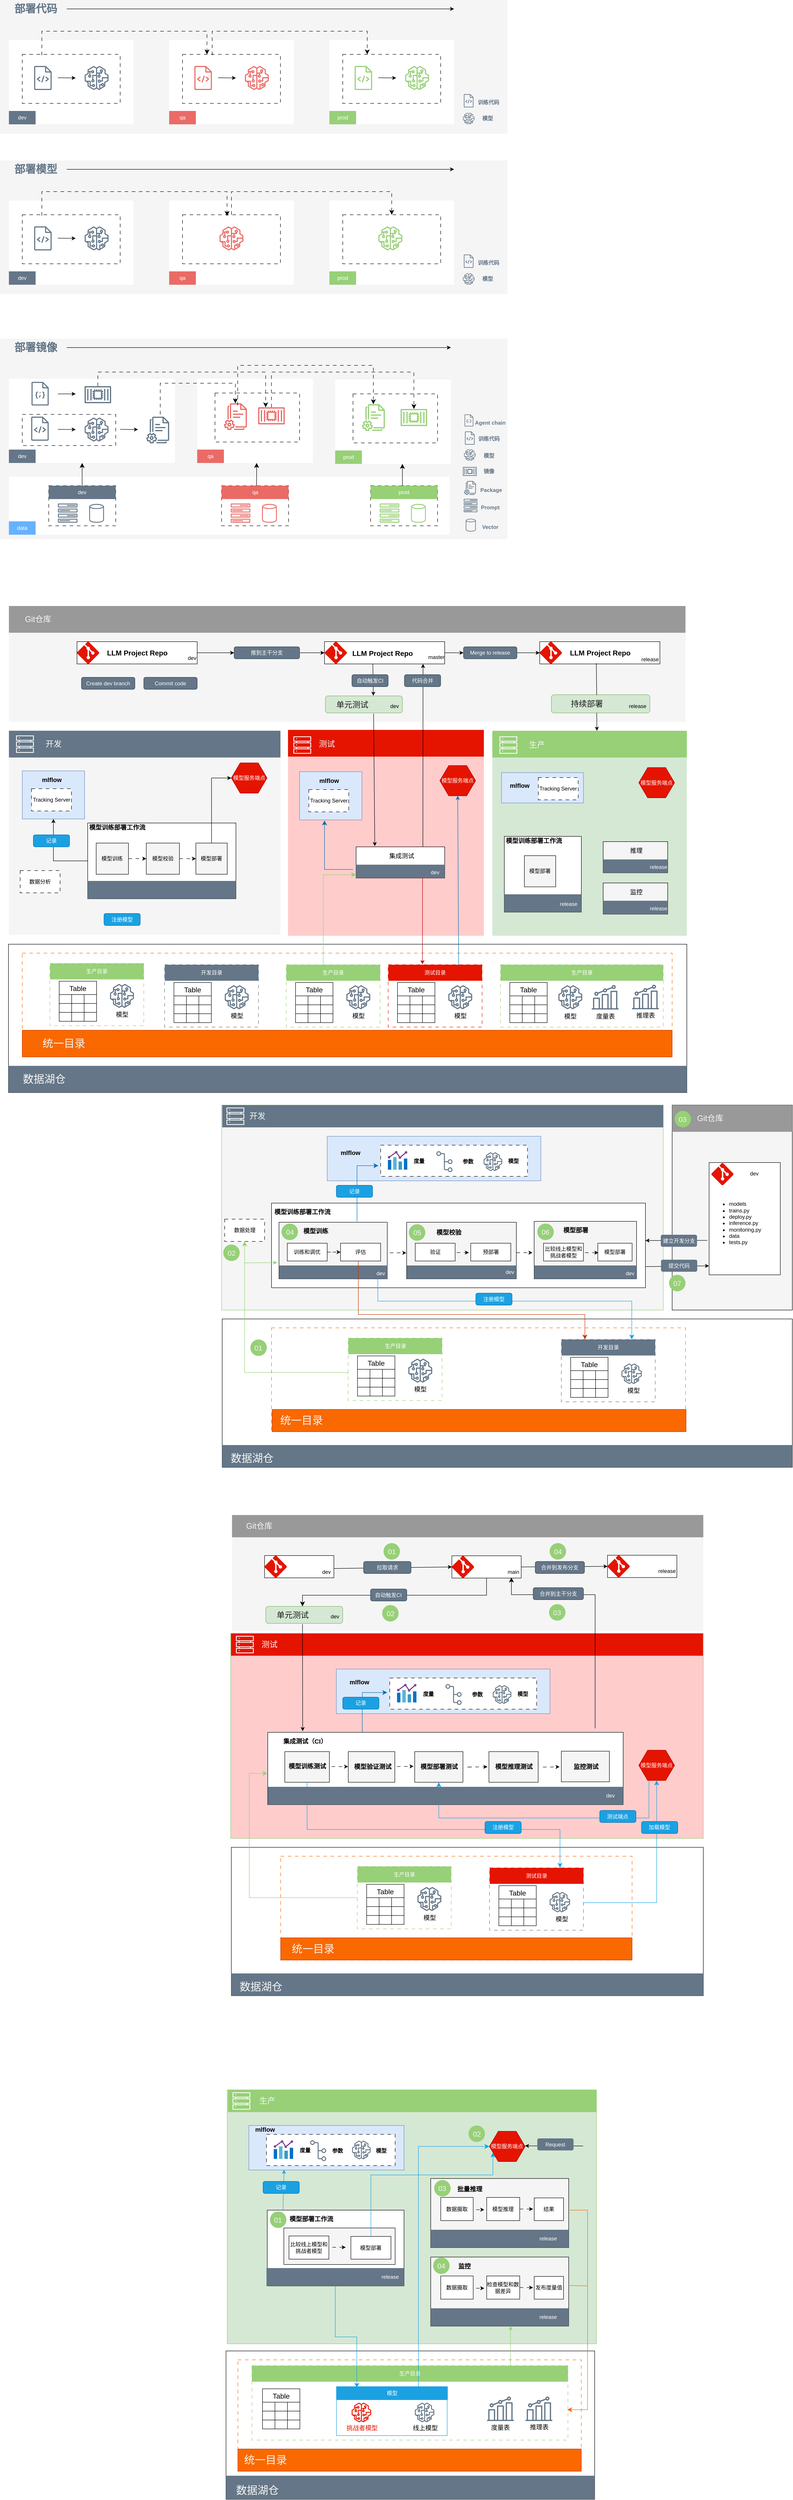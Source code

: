 <mxfile version="26.1.3">
  <diagram name="第 1 页" id="6lDCXm_uTLjBW1uI_MFd">
    <mxGraphModel dx="2849" dy="1058" grid="1" gridSize="10" guides="1" tooltips="1" connect="1" arrows="1" fold="1" page="1" pageScale="1" pageWidth="827" pageHeight="1169" math="0" shadow="0">
      <root>
        <mxCell id="0" />
        <mxCell id="1" parent="0" />
        <mxCell id="HgP9RWevJ02wyxw5UXSQ-108" value="" style="rounded=0;whiteSpace=wrap;html=1;fillColor=#F5F5F5;" vertex="1" parent="1">
          <mxGeometry x="1450" y="2720" width="270" height="460" as="geometry" />
        </mxCell>
        <mxCell id="JcJDtZIdfet0dapsfC1r-50" value="" style="rounded=0;whiteSpace=wrap;html=1;fillColor=#f5f5f5;fontColor=#333333;strokeColor=none;" parent="1" vertex="1">
          <mxGeometry x="-60" y="240" width="1140" height="300" as="geometry" />
        </mxCell>
        <mxCell id="JcJDtZIdfet0dapsfC1r-26" value="" style="rounded=0;whiteSpace=wrap;html=1;strokeColor=none;" parent="1" vertex="1">
          <mxGeometry x="-40" y="330" width="280" height="189" as="geometry" />
        </mxCell>
        <mxCell id="JcJDtZIdfet0dapsfC1r-16" value="" style="rounded=0;whiteSpace=wrap;html=1;dashed=1;dashPattern=8 8;" parent="1" vertex="1">
          <mxGeometry x="-10" y="362" width="220" height="110" as="geometry" />
        </mxCell>
        <mxCell id="JcJDtZIdfet0dapsfC1r-3" value="" style="sketch=0;outlineConnect=0;dashed=0;verticalLabelPosition=bottom;verticalAlign=top;align=center;html=1;fontSize=12;fontStyle=0;aspect=fixed;pointerEvents=1;shape=mxgraph.aws4.sagemaker_model;fillColor=#647687;strokeColor=#314354;fontColor=#ffffff;" parent="1" vertex="1">
          <mxGeometry x="130" y="388" width="54" height="54" as="geometry" />
        </mxCell>
        <mxCell id="JcJDtZIdfet0dapsfC1r-4" value="" style="sketch=0;outlineConnect=0;fillColor=#647687;strokeColor=#314354;dashed=0;verticalLabelPosition=bottom;verticalAlign=top;align=center;html=1;fontSize=12;fontStyle=0;aspect=fixed;pointerEvents=1;shape=mxgraph.aws4.source_code;fontColor=#ffffff;" parent="1" vertex="1">
          <mxGeometry x="16.62" y="388" width="39.46" height="54" as="geometry" />
        </mxCell>
        <mxCell id="JcJDtZIdfet0dapsfC1r-11" value="" style="endArrow=classic;html=1;rounded=0;" parent="1" edge="1">
          <mxGeometry width="50" height="50" relative="1" as="geometry">
            <mxPoint x="70" y="414.5" as="sourcePoint" />
            <mxPoint x="110" y="415" as="targetPoint" />
          </mxGeometry>
        </mxCell>
        <mxCell id="JcJDtZIdfet0dapsfC1r-27" value="dev" style="rounded=0;whiteSpace=wrap;html=1;fillColor=#647687;fontColor=#ffffff;strokeColor=none;" parent="1" vertex="1">
          <mxGeometry x="-40" y="489" width="60" height="30" as="geometry" />
        </mxCell>
        <mxCell id="JcJDtZIdfet0dapsfC1r-38" value="" style="rounded=0;whiteSpace=wrap;html=1;strokeColor=none;" parent="1" vertex="1">
          <mxGeometry x="320" y="330" width="280" height="189" as="geometry" />
        </mxCell>
        <mxCell id="JcJDtZIdfet0dapsfC1r-39" value="" style="rounded=0;whiteSpace=wrap;html=1;dashed=1;dashPattern=8 8;" parent="1" vertex="1">
          <mxGeometry x="350" y="362" width="220" height="110" as="geometry" />
        </mxCell>
        <mxCell id="JcJDtZIdfet0dapsfC1r-40" value="" style="sketch=0;outlineConnect=0;dashed=0;verticalLabelPosition=bottom;verticalAlign=top;align=center;html=1;fontSize=12;fontStyle=0;aspect=fixed;pointerEvents=1;shape=mxgraph.aws4.sagemaker_model;fillColor=#EA6B66;strokeColor=#b85450;" parent="1" vertex="1">
          <mxGeometry x="490" y="388" width="54" height="54" as="geometry" />
        </mxCell>
        <mxCell id="JcJDtZIdfet0dapsfC1r-41" value="" style="sketch=0;outlineConnect=0;fillColor=#EA6B66;strokeColor=#b85450;dashed=0;verticalLabelPosition=bottom;verticalAlign=top;align=center;html=1;fontSize=12;fontStyle=0;aspect=fixed;pointerEvents=1;shape=mxgraph.aws4.source_code;" parent="1" vertex="1">
          <mxGeometry x="376.62" y="388" width="39.46" height="54" as="geometry" />
        </mxCell>
        <mxCell id="JcJDtZIdfet0dapsfC1r-42" value="" style="endArrow=classic;html=1;rounded=0;" parent="1" edge="1">
          <mxGeometry width="50" height="50" relative="1" as="geometry">
            <mxPoint x="430" y="414.5" as="sourcePoint" />
            <mxPoint x="470" y="415" as="targetPoint" />
          </mxGeometry>
        </mxCell>
        <mxCell id="JcJDtZIdfet0dapsfC1r-43" value="qa" style="rounded=0;whiteSpace=wrap;html=1;fillColor=#EA6B66;strokeColor=none;fontColor=#FFFFFF;" parent="1" vertex="1">
          <mxGeometry x="320" y="489" width="60" height="30" as="geometry" />
        </mxCell>
        <mxCell id="JcJDtZIdfet0dapsfC1r-44" value="" style="rounded=0;whiteSpace=wrap;html=1;strokeColor=none;" parent="1" vertex="1">
          <mxGeometry x="680" y="330" width="280" height="189" as="geometry" />
        </mxCell>
        <mxCell id="JcJDtZIdfet0dapsfC1r-45" value="" style="rounded=0;whiteSpace=wrap;html=1;dashed=1;dashPattern=8 8;" parent="1" vertex="1">
          <mxGeometry x="710" y="362" width="220" height="110" as="geometry" />
        </mxCell>
        <mxCell id="JcJDtZIdfet0dapsfC1r-46" value="" style="sketch=0;outlineConnect=0;dashed=0;verticalLabelPosition=bottom;verticalAlign=top;align=center;html=1;fontSize=12;fontStyle=0;aspect=fixed;pointerEvents=1;shape=mxgraph.aws4.sagemaker_model;fillColor=#97D077;strokeColor=#82b366;" parent="1" vertex="1">
          <mxGeometry x="850" y="388" width="54" height="54" as="geometry" />
        </mxCell>
        <mxCell id="JcJDtZIdfet0dapsfC1r-47" value="" style="sketch=0;outlineConnect=0;fillColor=#97D077;strokeColor=#82b366;dashed=0;verticalLabelPosition=bottom;verticalAlign=top;align=center;html=1;fontSize=12;fontStyle=0;aspect=fixed;pointerEvents=1;shape=mxgraph.aws4.source_code;" parent="1" vertex="1">
          <mxGeometry x="736.62" y="388" width="39.46" height="54" as="geometry" />
        </mxCell>
        <mxCell id="JcJDtZIdfet0dapsfC1r-48" value="" style="endArrow=classic;html=1;rounded=0;" parent="1" edge="1">
          <mxGeometry width="50" height="50" relative="1" as="geometry">
            <mxPoint x="790" y="414.5" as="sourcePoint" />
            <mxPoint x="830" y="415" as="targetPoint" />
          </mxGeometry>
        </mxCell>
        <mxCell id="JcJDtZIdfet0dapsfC1r-49" value="prod" style="rounded=0;whiteSpace=wrap;html=1;fillColor=#97D077;strokeColor=none;fontColor=#FFFFFF;" parent="1" vertex="1">
          <mxGeometry x="680" y="489" width="60" height="30" as="geometry" />
        </mxCell>
        <mxCell id="JcJDtZIdfet0dapsfC1r-51" value="部署代码" style="text;strokeColor=none;fillColor=none;html=1;fontSize=24;fontStyle=1;verticalAlign=middle;align=center;fontColor=#647687;" parent="1" vertex="1">
          <mxGeometry x="-30" y="240" width="100" height="40" as="geometry" />
        </mxCell>
        <mxCell id="JcJDtZIdfet0dapsfC1r-57" value="" style="endArrow=classic;html=1;rounded=0;" parent="1" edge="1">
          <mxGeometry width="50" height="50" relative="1" as="geometry">
            <mxPoint x="90" y="260" as="sourcePoint" />
            <mxPoint x="960" y="260" as="targetPoint" />
          </mxGeometry>
        </mxCell>
        <mxCell id="JcJDtZIdfet0dapsfC1r-58" value="" style="edgeStyle=elbowEdgeStyle;elbow=vertical;endArrow=classic;html=1;curved=0;rounded=0;endSize=8;startSize=8;entryX=0.25;entryY=0;entryDx=0;entryDy=0;dashed=1;dashPattern=8 8;exitX=0.2;exitY=0.018;exitDx=0;exitDy=0;exitPerimeter=0;" parent="1" source="JcJDtZIdfet0dapsfC1r-16" target="JcJDtZIdfet0dapsfC1r-39" edge="1">
          <mxGeometry width="50" height="50" relative="1" as="geometry">
            <mxPoint x="80" y="350" as="sourcePoint" />
            <mxPoint x="130" y="300" as="targetPoint" />
            <Array as="points">
              <mxPoint x="240" y="310" />
            </Array>
          </mxGeometry>
        </mxCell>
        <mxCell id="JcJDtZIdfet0dapsfC1r-59" value="" style="edgeStyle=elbowEdgeStyle;elbow=vertical;endArrow=classic;html=1;curved=0;rounded=0;endSize=8;startSize=8;entryX=0.25;entryY=0;entryDx=0;entryDy=0;dashed=1;dashPattern=8 8;exitX=0.303;exitY=0.018;exitDx=0;exitDy=0;exitPerimeter=0;" parent="1" source="JcJDtZIdfet0dapsfC1r-39" target="JcJDtZIdfet0dapsfC1r-45" edge="1">
          <mxGeometry width="50" height="50" relative="1" as="geometry">
            <mxPoint x="417" y="350" as="sourcePoint" />
            <mxPoint x="550" y="300" as="targetPoint" />
            <Array as="points">
              <mxPoint x="530" y="310" />
            </Array>
          </mxGeometry>
        </mxCell>
        <mxCell id="JcJDtZIdfet0dapsfC1r-60" value="" style="sketch=0;outlineConnect=0;fillColor=#647687;strokeColor=#314354;dashed=0;verticalLabelPosition=bottom;verticalAlign=top;align=center;html=1;fontSize=12;fontStyle=0;aspect=fixed;pointerEvents=1;shape=mxgraph.aws4.source_code;fontColor=#ffffff;" parent="1" vertex="1">
          <mxGeometry x="982" y="451.25" width="21.74" height="29.75" as="geometry" />
        </mxCell>
        <mxCell id="JcJDtZIdfet0dapsfC1r-61" value="" style="sketch=0;outlineConnect=0;dashed=0;verticalLabelPosition=bottom;verticalAlign=top;align=center;html=1;fontSize=12;fontStyle=0;aspect=fixed;pointerEvents=1;shape=mxgraph.aws4.sagemaker_model;fillColor=#647687;strokeColor=#314354;fontColor=#ffffff;" parent="1" vertex="1">
          <mxGeometry x="980" y="493" width="26" height="26" as="geometry" />
        </mxCell>
        <mxCell id="JcJDtZIdfet0dapsfC1r-62" value="&lt;font style=&quot;font-size: 12px;&quot;&gt;训练代码&lt;/font&gt;" style="text;strokeColor=none;fillColor=none;html=1;fontSize=24;fontStyle=1;verticalAlign=middle;align=center;fontColor=#647687;" parent="1" vertex="1">
          <mxGeometry x="1007" y="451.75" width="60" height="29.25" as="geometry" />
        </mxCell>
        <mxCell id="JcJDtZIdfet0dapsfC1r-63" value="模型" style="text;strokeColor=none;fillColor=none;html=1;fontSize=12;fontStyle=1;verticalAlign=middle;align=center;fontColor=#647687;" parent="1" vertex="1">
          <mxGeometry x="1006" y="493" width="58.26" height="26" as="geometry" />
        </mxCell>
        <mxCell id="JcJDtZIdfet0dapsfC1r-64" value="" style="rounded=0;whiteSpace=wrap;html=1;fillColor=#f5f5f5;fontColor=#333333;strokeColor=none;" parent="1" vertex="1">
          <mxGeometry x="-60" y="1000" width="1140" height="450" as="geometry" />
        </mxCell>
        <mxCell id="JcJDtZIdfet0dapsfC1r-65" value="" style="rounded=0;whiteSpace=wrap;html=1;strokeColor=none;" parent="1" vertex="1">
          <mxGeometry x="-40" y="1090" width="373" height="189" as="geometry" />
        </mxCell>
        <mxCell id="JcJDtZIdfet0dapsfC1r-66" value="" style="rounded=0;whiteSpace=wrap;html=1;dashed=1;dashPattern=8 8;" parent="1" vertex="1">
          <mxGeometry x="-10" y="1170" width="210" height="70" as="geometry" />
        </mxCell>
        <mxCell id="JcJDtZIdfet0dapsfC1r-67" value="" style="sketch=0;outlineConnect=0;dashed=0;verticalLabelPosition=bottom;verticalAlign=top;align=center;html=1;fontSize=12;fontStyle=0;aspect=fixed;pointerEvents=1;shape=mxgraph.aws4.sagemaker_model;fillColor=#647687;strokeColor=#314354;fontColor=#ffffff;" parent="1" vertex="1">
          <mxGeometry x="130" y="1177" width="54" height="54" as="geometry" />
        </mxCell>
        <mxCell id="JcJDtZIdfet0dapsfC1r-68" value="" style="sketch=0;outlineConnect=0;fillColor=#647687;strokeColor=#314354;dashed=0;verticalLabelPosition=bottom;verticalAlign=top;align=center;html=1;fontSize=12;fontStyle=0;aspect=fixed;pointerEvents=1;shape=mxgraph.aws4.source_code;fontColor=#ffffff;" parent="1" vertex="1">
          <mxGeometry x="10.0" y="1175" width="39.46" height="54" as="geometry" />
        </mxCell>
        <mxCell id="JcJDtZIdfet0dapsfC1r-69" value="" style="endArrow=classic;html=1;rounded=0;" parent="1" edge="1">
          <mxGeometry width="50" height="50" relative="1" as="geometry">
            <mxPoint x="70" y="1203.5" as="sourcePoint" />
            <mxPoint x="110" y="1204" as="targetPoint" />
          </mxGeometry>
        </mxCell>
        <mxCell id="JcJDtZIdfet0dapsfC1r-70" value="dev" style="rounded=0;whiteSpace=wrap;html=1;fillColor=#647687;fontColor=#ffffff;strokeColor=none;" parent="1" vertex="1">
          <mxGeometry x="-40" y="1249" width="60" height="30" as="geometry" />
        </mxCell>
        <mxCell id="JcJDtZIdfet0dapsfC1r-71" value="" style="rounded=0;whiteSpace=wrap;html=1;strokeColor=none;" parent="1" vertex="1">
          <mxGeometry x="383" y="1090" width="260" height="189" as="geometry" />
        </mxCell>
        <mxCell id="JcJDtZIdfet0dapsfC1r-72" value="" style="rounded=0;whiteSpace=wrap;html=1;dashed=1;dashPattern=8 8;" parent="1" vertex="1">
          <mxGeometry x="423" y="1122" width="190" height="110" as="geometry" />
        </mxCell>
        <mxCell id="JcJDtZIdfet0dapsfC1r-76" value="qa" style="rounded=0;whiteSpace=wrap;html=1;fillColor=#EA6B66;strokeColor=none;fontColor=#FFFFFF;" parent="1" vertex="1">
          <mxGeometry x="383" y="1249" width="60" height="30" as="geometry" />
        </mxCell>
        <mxCell id="JcJDtZIdfet0dapsfC1r-83" value="部署镜像" style="text;strokeColor=none;fillColor=none;html=1;fontSize=24;fontStyle=1;verticalAlign=middle;align=center;fontColor=#647687;" parent="1" vertex="1">
          <mxGeometry x="-30" y="1000" width="100" height="40" as="geometry" />
        </mxCell>
        <mxCell id="JcJDtZIdfet0dapsfC1r-84" value="" style="endArrow=classic;html=1;rounded=0;" parent="1" edge="1">
          <mxGeometry width="50" height="50" relative="1" as="geometry">
            <mxPoint x="90" y="1020" as="sourcePoint" />
            <mxPoint x="953" y="1020" as="targetPoint" />
          </mxGeometry>
        </mxCell>
        <mxCell id="JcJDtZIdfet0dapsfC1r-85" value="" style="edgeStyle=elbowEdgeStyle;elbow=vertical;endArrow=classic;html=1;curved=0;rounded=0;endSize=8;startSize=8;dashed=1;dashPattern=8 8;" parent="1" source="JcJDtZIdfet0dapsfC1r-148" edge="1">
          <mxGeometry width="50" height="50" relative="1" as="geometry">
            <mxPoint x="201" y="1097" as="sourcePoint" />
            <mxPoint x="536.805" y="1154.113" as="targetPoint" />
            <Array as="points">
              <mxPoint x="400" y="1075" />
            </Array>
          </mxGeometry>
        </mxCell>
        <mxCell id="JcJDtZIdfet0dapsfC1r-87" value="" style="sketch=0;outlineConnect=0;fillColor=#647687;strokeColor=#314354;dashed=0;verticalLabelPosition=bottom;verticalAlign=top;align=center;html=1;fontSize=12;fontStyle=0;aspect=fixed;pointerEvents=1;shape=mxgraph.aws4.source_code;fontColor=#ffffff;" parent="1" vertex="1">
          <mxGeometry x="984.49" y="1208.25" width="21.74" height="29.75" as="geometry" />
        </mxCell>
        <mxCell id="JcJDtZIdfet0dapsfC1r-88" value="" style="sketch=0;outlineConnect=0;dashed=0;verticalLabelPosition=bottom;verticalAlign=top;align=center;html=1;fontSize=12;fontStyle=0;aspect=fixed;pointerEvents=1;shape=mxgraph.aws4.sagemaker_model;fillColor=#647687;strokeColor=#314354;fontColor=#ffffff;" parent="1" vertex="1">
          <mxGeometry x="982.49" y="1248" width="26" height="26" as="geometry" />
        </mxCell>
        <mxCell id="JcJDtZIdfet0dapsfC1r-89" value="&lt;font style=&quot;font-size: 12px;&quot;&gt;训练代码&lt;/font&gt;" style="text;strokeColor=none;fillColor=none;html=1;fontSize=24;fontStyle=1;verticalAlign=middle;align=center;fontColor=#647687;" parent="1" vertex="1">
          <mxGeometry x="1008.49" y="1206.75" width="60" height="29.25" as="geometry" />
        </mxCell>
        <mxCell id="JcJDtZIdfet0dapsfC1r-90" value="模型" style="text;strokeColor=none;fillColor=none;html=1;fontSize=12;fontStyle=1;verticalAlign=middle;align=center;fontColor=#647687;" parent="1" vertex="1">
          <mxGeometry x="1008.49" y="1250" width="58.26" height="26" as="geometry" />
        </mxCell>
        <mxCell id="JcJDtZIdfet0dapsfC1r-97" value="" style="endArrow=classic;html=1;rounded=0;" parent="1" edge="1">
          <mxGeometry width="50" height="50" relative="1" as="geometry">
            <mxPoint x="210" y="1203.5" as="sourcePoint" />
            <mxPoint x="250" y="1204.0" as="targetPoint" />
          </mxGeometry>
        </mxCell>
        <mxCell id="JcJDtZIdfet0dapsfC1r-98" value="" style="rounded=0;whiteSpace=wrap;html=1;strokeColor=none;" parent="1" vertex="1">
          <mxGeometry x="693" y="1092" width="260" height="189" as="geometry" />
        </mxCell>
        <mxCell id="JcJDtZIdfet0dapsfC1r-99" value="" style="rounded=0;whiteSpace=wrap;html=1;dashed=1;dashPattern=8 8;" parent="1" vertex="1">
          <mxGeometry x="733" y="1124" width="190" height="110" as="geometry" />
        </mxCell>
        <mxCell id="JcJDtZIdfet0dapsfC1r-104" value="" style="edgeStyle=elbowEdgeStyle;elbow=vertical;endArrow=classic;html=1;curved=0;rounded=0;endSize=8;startSize=8;dashed=1;dashPattern=8 8;" parent="1" source="JcJDtZIdfet0dapsfC1r-149" target="JcJDtZIdfet0dapsfC1r-150" edge="1">
          <mxGeometry width="50" height="50" relative="1" as="geometry">
            <mxPoint x="550" y="1140" as="sourcePoint" />
            <mxPoint x="820" y="1122" as="targetPoint" />
            <Array as="points">
              <mxPoint x="683" y="1075" />
            </Array>
          </mxGeometry>
        </mxCell>
        <mxCell id="JcJDtZIdfet0dapsfC1r-106" value="prod" style="rounded=0;whiteSpace=wrap;html=1;fillColor=#97D077;strokeColor=none;fontColor=#FFFFFF;" parent="1" vertex="1">
          <mxGeometry x="693" y="1251" width="60" height="30" as="geometry" />
        </mxCell>
        <mxCell id="JcJDtZIdfet0dapsfC1r-112" value="" style="rounded=0;whiteSpace=wrap;html=1;fillColor=#f5f5f5;fontColor=#333333;strokeColor=none;" parent="1" vertex="1">
          <mxGeometry x="-60" y="600" width="1140" height="300" as="geometry" />
        </mxCell>
        <mxCell id="JcJDtZIdfet0dapsfC1r-113" value="" style="rounded=0;whiteSpace=wrap;html=1;strokeColor=none;" parent="1" vertex="1">
          <mxGeometry x="-40" y="690" width="280" height="189" as="geometry" />
        </mxCell>
        <mxCell id="JcJDtZIdfet0dapsfC1r-114" value="" style="rounded=0;whiteSpace=wrap;html=1;dashed=1;dashPattern=8 8;" parent="1" vertex="1">
          <mxGeometry x="-10" y="722" width="220" height="110" as="geometry" />
        </mxCell>
        <mxCell id="JcJDtZIdfet0dapsfC1r-115" value="" style="sketch=0;outlineConnect=0;dashed=0;verticalLabelPosition=bottom;verticalAlign=top;align=center;html=1;fontSize=12;fontStyle=0;aspect=fixed;pointerEvents=1;shape=mxgraph.aws4.sagemaker_model;fillColor=#647687;strokeColor=#314354;fontColor=#ffffff;" parent="1" vertex="1">
          <mxGeometry x="130" y="748" width="54" height="54" as="geometry" />
        </mxCell>
        <mxCell id="JcJDtZIdfet0dapsfC1r-116" value="" style="sketch=0;outlineConnect=0;fillColor=#647687;strokeColor=#314354;dashed=0;verticalLabelPosition=bottom;verticalAlign=top;align=center;html=1;fontSize=12;fontStyle=0;aspect=fixed;pointerEvents=1;shape=mxgraph.aws4.source_code;fontColor=#ffffff;" parent="1" vertex="1">
          <mxGeometry x="16.62" y="748" width="39.46" height="54" as="geometry" />
        </mxCell>
        <mxCell id="JcJDtZIdfet0dapsfC1r-117" value="" style="endArrow=classic;html=1;rounded=0;" parent="1" edge="1">
          <mxGeometry width="50" height="50" relative="1" as="geometry">
            <mxPoint x="70" y="774.5" as="sourcePoint" />
            <mxPoint x="110" y="775" as="targetPoint" />
          </mxGeometry>
        </mxCell>
        <mxCell id="JcJDtZIdfet0dapsfC1r-118" value="dev" style="rounded=0;whiteSpace=wrap;html=1;fillColor=#647687;fontColor=#ffffff;strokeColor=none;" parent="1" vertex="1">
          <mxGeometry x="-40" y="849" width="60" height="30" as="geometry" />
        </mxCell>
        <mxCell id="JcJDtZIdfet0dapsfC1r-119" value="" style="rounded=0;whiteSpace=wrap;html=1;strokeColor=none;" parent="1" vertex="1">
          <mxGeometry x="320" y="690" width="280" height="189" as="geometry" />
        </mxCell>
        <mxCell id="JcJDtZIdfet0dapsfC1r-120" value="" style="rounded=0;whiteSpace=wrap;html=1;dashed=1;dashPattern=8 8;" parent="1" vertex="1">
          <mxGeometry x="350" y="722" width="220" height="110" as="geometry" />
        </mxCell>
        <mxCell id="JcJDtZIdfet0dapsfC1r-121" value="" style="sketch=0;outlineConnect=0;dashed=0;verticalLabelPosition=bottom;verticalAlign=top;align=center;html=1;fontSize=12;fontStyle=0;aspect=fixed;pointerEvents=1;shape=mxgraph.aws4.sagemaker_model;fillColor=#EA6B66;strokeColor=#b85450;" parent="1" vertex="1">
          <mxGeometry x="433" y="748" width="54" height="54" as="geometry" />
        </mxCell>
        <mxCell id="JcJDtZIdfet0dapsfC1r-124" value="qa" style="rounded=0;whiteSpace=wrap;html=1;fillColor=#EA6B66;strokeColor=none;fontColor=#FFFFFF;" parent="1" vertex="1">
          <mxGeometry x="320" y="849" width="60" height="30" as="geometry" />
        </mxCell>
        <mxCell id="JcJDtZIdfet0dapsfC1r-125" value="" style="rounded=0;whiteSpace=wrap;html=1;strokeColor=none;" parent="1" vertex="1">
          <mxGeometry x="680" y="690" width="280" height="189" as="geometry" />
        </mxCell>
        <mxCell id="JcJDtZIdfet0dapsfC1r-126" value="" style="rounded=0;whiteSpace=wrap;html=1;dashed=1;dashPattern=8 8;" parent="1" vertex="1">
          <mxGeometry x="710" y="722" width="220" height="110" as="geometry" />
        </mxCell>
        <mxCell id="JcJDtZIdfet0dapsfC1r-127" value="" style="sketch=0;outlineConnect=0;dashed=0;verticalLabelPosition=bottom;verticalAlign=top;align=center;html=1;fontSize=12;fontStyle=0;aspect=fixed;pointerEvents=1;shape=mxgraph.aws4.sagemaker_model;fillColor=#97D077;strokeColor=#82b366;" parent="1" vertex="1">
          <mxGeometry x="790" y="748" width="54" height="54" as="geometry" />
        </mxCell>
        <mxCell id="JcJDtZIdfet0dapsfC1r-130" value="prod" style="rounded=0;whiteSpace=wrap;html=1;fillColor=#97D077;strokeColor=none;fontColor=#FFFFFF;" parent="1" vertex="1">
          <mxGeometry x="680" y="849" width="60" height="30" as="geometry" />
        </mxCell>
        <mxCell id="JcJDtZIdfet0dapsfC1r-131" value="部署模型" style="text;strokeColor=none;fillColor=none;html=1;fontSize=24;fontStyle=1;verticalAlign=middle;align=center;fontColor=#647687;" parent="1" vertex="1">
          <mxGeometry x="-30" y="600" width="100" height="40" as="geometry" />
        </mxCell>
        <mxCell id="JcJDtZIdfet0dapsfC1r-132" value="" style="endArrow=classic;html=1;rounded=0;" parent="1" edge="1">
          <mxGeometry width="50" height="50" relative="1" as="geometry">
            <mxPoint x="90" y="620" as="sourcePoint" />
            <mxPoint x="960" y="620" as="targetPoint" />
          </mxGeometry>
        </mxCell>
        <mxCell id="JcJDtZIdfet0dapsfC1r-133" value="" style="edgeStyle=elbowEdgeStyle;elbow=vertical;endArrow=classic;html=1;curved=0;rounded=0;endSize=8;startSize=8;entryX=0.455;entryY=0.025;entryDx=0;entryDy=0;dashed=1;dashPattern=8 8;exitX=0.2;exitY=0.018;exitDx=0;exitDy=0;exitPerimeter=0;entryPerimeter=0;" parent="1" source="JcJDtZIdfet0dapsfC1r-114" target="JcJDtZIdfet0dapsfC1r-120" edge="1">
          <mxGeometry width="50" height="50" relative="1" as="geometry">
            <mxPoint x="80" y="710" as="sourcePoint" />
            <mxPoint x="130" y="660" as="targetPoint" />
            <Array as="points">
              <mxPoint x="240" y="670" />
            </Array>
          </mxGeometry>
        </mxCell>
        <mxCell id="JcJDtZIdfet0dapsfC1r-134" value="" style="edgeStyle=elbowEdgeStyle;elbow=vertical;endArrow=classic;html=1;curved=0;rounded=0;endSize=8;startSize=8;dashed=1;dashPattern=8 8;exitX=0.5;exitY=0;exitDx=0;exitDy=0;" parent="1" source="JcJDtZIdfet0dapsfC1r-120" target="JcJDtZIdfet0dapsfC1r-126" edge="1">
          <mxGeometry width="50" height="50" relative="1" as="geometry">
            <mxPoint x="417" y="710" as="sourcePoint" />
            <mxPoint x="550" y="660" as="targetPoint" />
            <Array as="points">
              <mxPoint x="530" y="670" />
            </Array>
          </mxGeometry>
        </mxCell>
        <mxCell id="JcJDtZIdfet0dapsfC1r-135" value="" style="sketch=0;outlineConnect=0;fillColor=#647687;strokeColor=#314354;dashed=0;verticalLabelPosition=bottom;verticalAlign=top;align=center;html=1;fontSize=12;fontStyle=0;aspect=fixed;pointerEvents=1;shape=mxgraph.aws4.source_code;fontColor=#ffffff;" parent="1" vertex="1">
          <mxGeometry x="982" y="811.25" width="21.74" height="29.75" as="geometry" />
        </mxCell>
        <mxCell id="JcJDtZIdfet0dapsfC1r-136" value="" style="sketch=0;outlineConnect=0;dashed=0;verticalLabelPosition=bottom;verticalAlign=top;align=center;html=1;fontSize=12;fontStyle=0;aspect=fixed;pointerEvents=1;shape=mxgraph.aws4.sagemaker_model;fillColor=#647687;strokeColor=#314354;fontColor=#ffffff;" parent="1" vertex="1">
          <mxGeometry x="980" y="853" width="26" height="26" as="geometry" />
        </mxCell>
        <mxCell id="JcJDtZIdfet0dapsfC1r-137" value="&lt;font style=&quot;font-size: 12px;&quot;&gt;训练代码&lt;/font&gt;" style="text;strokeColor=none;fillColor=none;html=1;fontSize=24;fontStyle=1;verticalAlign=middle;align=center;fontColor=#647687;" parent="1" vertex="1">
          <mxGeometry x="1007" y="811.75" width="60" height="29.25" as="geometry" />
        </mxCell>
        <mxCell id="JcJDtZIdfet0dapsfC1r-138" value="模型" style="text;strokeColor=none;fillColor=none;html=1;fontSize=12;fontStyle=1;verticalAlign=middle;align=center;fontColor=#647687;" parent="1" vertex="1">
          <mxGeometry x="1006" y="853" width="58.26" height="26" as="geometry" />
        </mxCell>
        <mxCell id="JcJDtZIdfet0dapsfC1r-139" value="镜像" style="text;strokeColor=none;fillColor=none;html=1;fontSize=12;fontStyle=1;verticalAlign=middle;align=center;fontColor=#647687;" parent="1" vertex="1">
          <mxGeometry x="1008.49" y="1285" width="58.26" height="26" as="geometry" />
        </mxCell>
        <mxCell id="JcJDtZIdfet0dapsfC1r-140" value="" style="sketch=0;outlineConnect=0;fontColor=#ffffff;fillColor=#647687;strokeColor=#314354;dashed=0;verticalLabelPosition=bottom;verticalAlign=top;align=center;html=1;fontSize=12;fontStyle=0;aspect=fixed;pointerEvents=1;shape=mxgraph.aws4.documents2;" parent="1" vertex="1">
          <mxGeometry x="268.46" y="1175" width="51.54" height="60" as="geometry" />
        </mxCell>
        <mxCell id="JcJDtZIdfet0dapsfC1r-141" value="" style="sketch=0;outlineConnect=0;fontColor=#ffffff;fillColor=#647687;strokeColor=#314354;dashed=0;verticalLabelPosition=bottom;verticalAlign=top;align=center;html=1;fontSize=12;fontStyle=0;aspect=fixed;pointerEvents=1;shape=mxgraph.aws4.json_script;" parent="1" vertex="1">
          <mxGeometry x="10.73" y="1097" width="38.73" height="53" as="geometry" />
        </mxCell>
        <mxCell id="JcJDtZIdfet0dapsfC1r-142" value="" style="endArrow=classic;html=1;rounded=0;" parent="1" edge="1">
          <mxGeometry width="50" height="50" relative="1" as="geometry">
            <mxPoint x="70" y="1124" as="sourcePoint" />
            <mxPoint x="110" y="1124" as="targetPoint" />
          </mxGeometry>
        </mxCell>
        <mxCell id="JcJDtZIdfet0dapsfC1r-143" value="" style="sketch=0;outlineConnect=0;fontColor=#ffffff;fillColor=#EA6B66;strokeColor=#314354;dashed=0;verticalLabelPosition=bottom;verticalAlign=top;align=center;html=1;fontSize=12;fontStyle=0;aspect=fixed;pointerEvents=1;shape=mxgraph.aws4.documents2;" parent="1" vertex="1">
          <mxGeometry x="443" y="1145" width="51.54" height="60" as="geometry" />
        </mxCell>
        <mxCell id="JcJDtZIdfet0dapsfC1r-144" value="" style="rounded=0;whiteSpace=wrap;html=1;strokeColor=none;" parent="1" vertex="1">
          <mxGeometry x="-40" y="1310" width="990" height="130" as="geometry" />
        </mxCell>
        <mxCell id="JcJDtZIdfet0dapsfC1r-145" value="data" style="rounded=0;whiteSpace=wrap;html=1;fillColor=#66B2FF;strokeColor=none;fontColor=#FFFFFF;" parent="1" vertex="1">
          <mxGeometry x="-40" y="1410" width="60" height="30" as="geometry" />
        </mxCell>
        <mxCell id="JcJDtZIdfet0dapsfC1r-147" value="" style="sketch=0;outlineConnect=0;fontColor=#ffffff;fillColor=#97D077;strokeColor=#314354;dashed=0;verticalLabelPosition=bottom;verticalAlign=top;align=center;html=1;fontSize=12;fontStyle=0;aspect=fixed;pointerEvents=1;shape=mxgraph.aws4.documents2;" parent="1" vertex="1">
          <mxGeometry x="753" y="1147" width="51.54" height="60" as="geometry" />
        </mxCell>
        <mxCell id="JcJDtZIdfet0dapsfC1r-148" value="" style="sketch=0;outlineConnect=0;fontColor=#ffffff;fillColor=#647687;strokeColor=#314354;dashed=0;verticalLabelPosition=bottom;verticalAlign=top;align=center;html=1;fontSize=12;fontStyle=0;aspect=fixed;pointerEvents=1;shape=mxgraph.aws4.container_2;" parent="1" vertex="1">
          <mxGeometry x="130" y="1106.5" width="59.61" height="38.5" as="geometry" />
        </mxCell>
        <mxCell id="JcJDtZIdfet0dapsfC1r-149" value="" style="sketch=0;outlineConnect=0;fontColor=#ffffff;fillColor=#EA6B66;strokeColor=#314354;dashed=0;verticalLabelPosition=bottom;verticalAlign=top;align=center;html=1;fontSize=12;fontStyle=0;aspect=fixed;pointerEvents=1;shape=mxgraph.aws4.container_2;" parent="1" vertex="1">
          <mxGeometry x="520" y="1154" width="59.61" height="38.5" as="geometry" />
        </mxCell>
        <mxCell id="JcJDtZIdfet0dapsfC1r-150" value="" style="sketch=0;outlineConnect=0;fontColor=#ffffff;fillColor=#97D077;strokeColor=#3A5431;dashed=0;verticalLabelPosition=bottom;verticalAlign=top;align=center;html=1;fontSize=12;fontStyle=0;aspect=fixed;pointerEvents=1;shape=mxgraph.aws4.container_2;" parent="1" vertex="1">
          <mxGeometry x="840" y="1157.75" width="59.61" height="38.5" as="geometry" />
        </mxCell>
        <mxCell id="JcJDtZIdfet0dapsfC1r-151" value="" style="edgeStyle=elbowEdgeStyle;elbow=vertical;endArrow=classic;html=1;curved=0;rounded=0;endSize=8;startSize=8;dashed=1;dashPattern=8 8;" parent="1" target="JcJDtZIdfet0dapsfC1r-143" edge="1">
          <mxGeometry width="50" height="50" relative="1" as="geometry">
            <mxPoint x="300" y="1170" as="sourcePoint" />
            <mxPoint x="350" y="1120" as="targetPoint" />
            <Array as="points">
              <mxPoint x="390" y="1100" />
            </Array>
          </mxGeometry>
        </mxCell>
        <mxCell id="JcJDtZIdfet0dapsfC1r-153" value="" style="edgeStyle=elbowEdgeStyle;elbow=vertical;endArrow=classic;html=1;curved=0;rounded=0;endSize=8;startSize=8;dashed=1;dashPattern=8 8;" parent="1" target="JcJDtZIdfet0dapsfC1r-147" edge="1">
          <mxGeometry width="50" height="50" relative="1" as="geometry">
            <mxPoint x="474" y="1150" as="sourcePoint" />
            <mxPoint x="643" y="1125" as="targetPoint" />
            <Array as="points">
              <mxPoint x="630" y="1060" />
            </Array>
          </mxGeometry>
        </mxCell>
        <mxCell id="JcJDtZIdfet0dapsfC1r-159" value="" style="rounded=0;whiteSpace=wrap;html=1;dashed=1;dashPattern=8 8;" parent="1" vertex="1">
          <mxGeometry x="49.46" y="1330" width="150.54" height="90" as="geometry" />
        </mxCell>
        <mxCell id="JcJDtZIdfet0dapsfC1r-154" value="" style="sketch=0;outlineConnect=0;fontColor=#ffffff;fillColor=#647687;strokeColor=#314354;dashed=0;verticalLabelPosition=bottom;verticalAlign=top;align=center;html=1;fontSize=12;fontStyle=0;aspect=fixed;pointerEvents=1;shape=mxgraph.aws4.container_2;" parent="1" vertex="1">
          <mxGeometry x="980" y="1288" width="30.97" height="20" as="geometry" />
        </mxCell>
        <mxCell id="JcJDtZIdfet0dapsfC1r-155" value="" style="sketch=0;outlineConnect=0;fontColor=#ffffff;fillColor=#647687;strokeColor=#314354;dashed=0;verticalLabelPosition=bottom;verticalAlign=top;align=center;html=1;fontSize=12;fontStyle=0;aspect=fixed;pointerEvents=1;shape=mxgraph.aws4.json_script;" parent="1" vertex="1">
          <mxGeometry x="983.63" y="1170" width="19.73" height="27" as="geometry" />
        </mxCell>
        <mxCell id="JcJDtZIdfet0dapsfC1r-156" value="&lt;font style=&quot;font-size: 12px;&quot;&gt;Agent chain&lt;/font&gt;" style="text;strokeColor=none;fillColor=none;html=1;fontSize=24;fontStyle=1;verticalAlign=middle;align=center;fontColor=#647687;" parent="1" vertex="1">
          <mxGeometry x="1010.97" y="1170" width="60" height="29.25" as="geometry" />
        </mxCell>
        <mxCell id="JcJDtZIdfet0dapsfC1r-158" value="" style="sketch=0;outlineConnect=0;fontColor=#ffffff;fillColor=#647687;strokeColor=#314354;dashed=0;verticalLabelPosition=bottom;verticalAlign=top;align=center;html=1;fontSize=12;fontStyle=0;aspect=fixed;pointerEvents=1;shape=mxgraph.aws4.generic_database;" parent="1" vertex="1">
          <mxGeometry x="140.36" y="1370.0" width="33.28" height="44" as="geometry" />
        </mxCell>
        <mxCell id="JcJDtZIdfet0dapsfC1r-160" value="" style="sketch=0;outlineConnect=0;fontColor=#ffffff;fillColor=#647687;strokeColor=#314354;dashed=0;verticalLabelPosition=bottom;verticalAlign=top;align=center;html=1;fontSize=12;fontStyle=0;aspect=fixed;pointerEvents=1;shape=mxgraph.aws4.forums;" parent="1" vertex="1">
          <mxGeometry x="70" y="1370.0" width="44.13" height="43" as="geometry" />
        </mxCell>
        <mxCell id="JcJDtZIdfet0dapsfC1r-162" value="" style="edgeStyle=segmentEdgeStyle;endArrow=classic;html=1;curved=0;rounded=0;endSize=8;startSize=8;entryX=0.5;entryY=1;entryDx=0;entryDy=0;exitX=0.46;exitY=0.022;exitDx=0;exitDy=0;exitPerimeter=0;" parent="1" source="JcJDtZIdfet0dapsfC1r-165" edge="1">
          <mxGeometry width="50" height="50" relative="1" as="geometry">
            <mxPoint x="124.5" y="1320" as="sourcePoint" />
            <mxPoint x="124.5" y="1279" as="targetPoint" />
          </mxGeometry>
        </mxCell>
        <mxCell id="JcJDtZIdfet0dapsfC1r-163" value="" style="edgeStyle=segmentEdgeStyle;endArrow=classic;html=1;curved=0;rounded=0;endSize=8;startSize=8;entryX=0.5;entryY=1;entryDx=0;entryDy=0;exitX=0.5;exitY=0;exitDx=0;exitDy=0;" parent="1" source="JcJDtZIdfet0dapsfC1r-169" edge="1">
          <mxGeometry width="50" height="50" relative="1" as="geometry">
            <mxPoint x="516.5" y="1320" as="sourcePoint" />
            <mxPoint x="516.5" y="1279" as="targetPoint" />
          </mxGeometry>
        </mxCell>
        <mxCell id="JcJDtZIdfet0dapsfC1r-164" value="" style="edgeStyle=segmentEdgeStyle;endArrow=classic;html=1;curved=0;rounded=0;endSize=8;startSize=8;entryX=0.5;entryY=1;entryDx=0;entryDy=0;exitX=0.5;exitY=0;exitDx=0;exitDy=0;" parent="1" source="JcJDtZIdfet0dapsfC1r-173" edge="1">
          <mxGeometry width="50" height="50" relative="1" as="geometry">
            <mxPoint x="844" y="1322" as="sourcePoint" />
            <mxPoint x="844" y="1281" as="targetPoint" />
          </mxGeometry>
        </mxCell>
        <mxCell id="JcJDtZIdfet0dapsfC1r-165" value="dev" style="rounded=0;whiteSpace=wrap;html=1;fillColor=#647687;fontColor=#ffffff;strokeColor=none;" parent="1" vertex="1">
          <mxGeometry x="49.46" y="1330" width="150.54" height="30" as="geometry" />
        </mxCell>
        <mxCell id="JcJDtZIdfet0dapsfC1r-166" value="" style="rounded=0;whiteSpace=wrap;html=1;dashed=1;dashPattern=8 8;" parent="1" vertex="1">
          <mxGeometry x="437.73" y="1330" width="150.54" height="90" as="geometry" />
        </mxCell>
        <mxCell id="JcJDtZIdfet0dapsfC1r-167" value="" style="sketch=0;outlineConnect=0;fontColor=#ffffff;fillColor=#EA6B66;strokeColor=#314354;dashed=0;verticalLabelPosition=bottom;verticalAlign=top;align=center;html=1;fontSize=12;fontStyle=0;aspect=fixed;pointerEvents=1;shape=mxgraph.aws4.generic_database;" parent="1" vertex="1">
          <mxGeometry x="528.63" y="1370.0" width="33.28" height="44" as="geometry" />
        </mxCell>
        <mxCell id="JcJDtZIdfet0dapsfC1r-168" value="" style="sketch=0;outlineConnect=0;fontColor=#ffffff;fillColor=#EA6B66;strokeColor=#314354;dashed=0;verticalLabelPosition=bottom;verticalAlign=top;align=center;html=1;fontSize=12;fontStyle=0;aspect=fixed;pointerEvents=1;shape=mxgraph.aws4.forums;" parent="1" vertex="1">
          <mxGeometry x="458.27" y="1370.0" width="44.13" height="43" as="geometry" />
        </mxCell>
        <mxCell id="JcJDtZIdfet0dapsfC1r-169" value="qa" style="rounded=0;whiteSpace=wrap;html=1;fillColor=#EA6B66;fontColor=#ffffff;strokeColor=none;" parent="1" vertex="1">
          <mxGeometry x="437.73" y="1330" width="150.54" height="30" as="geometry" />
        </mxCell>
        <mxCell id="JcJDtZIdfet0dapsfC1r-170" value="" style="rounded=0;whiteSpace=wrap;html=1;dashed=1;dashPattern=8 8;" parent="1" vertex="1">
          <mxGeometry x="772.46" y="1330" width="150.54" height="90" as="geometry" />
        </mxCell>
        <mxCell id="JcJDtZIdfet0dapsfC1r-171" value="" style="sketch=0;outlineConnect=0;fontColor=#ffffff;fillColor=#97D077;strokeColor=#314354;dashed=0;verticalLabelPosition=bottom;verticalAlign=top;align=center;html=1;fontSize=12;fontStyle=0;aspect=fixed;pointerEvents=1;shape=mxgraph.aws4.generic_database;" parent="1" vertex="1">
          <mxGeometry x="863.36" y="1370.0" width="33.28" height="44" as="geometry" />
        </mxCell>
        <mxCell id="JcJDtZIdfet0dapsfC1r-172" value="" style="sketch=0;outlineConnect=0;fontColor=#ffffff;fillColor=#97D077;strokeColor=#314354;dashed=0;verticalLabelPosition=bottom;verticalAlign=top;align=center;html=1;fontSize=12;fontStyle=0;aspect=fixed;pointerEvents=1;shape=mxgraph.aws4.forums;" parent="1" vertex="1">
          <mxGeometry x="793" y="1370.0" width="44.13" height="43" as="geometry" />
        </mxCell>
        <mxCell id="JcJDtZIdfet0dapsfC1r-173" value="prod" style="rounded=0;whiteSpace=wrap;html=1;fillColor=#97D077;fontColor=#ffffff;strokeColor=none;" parent="1" vertex="1">
          <mxGeometry x="772.46" y="1330" width="150.54" height="30" as="geometry" />
        </mxCell>
        <mxCell id="JcJDtZIdfet0dapsfC1r-175" value="" style="sketch=0;outlineConnect=0;fontColor=#ffffff;fillColor=#647687;strokeColor=#314354;dashed=0;verticalLabelPosition=bottom;verticalAlign=top;align=center;html=1;fontSize=12;fontStyle=0;aspect=fixed;pointerEvents=1;shape=mxgraph.aws4.forums;" parent="1" vertex="1">
          <mxGeometry x="981.75" y="1359.5" width="30.79" height="30" as="geometry" />
        </mxCell>
        <mxCell id="JcJDtZIdfet0dapsfC1r-176" value="&lt;span style=&quot;font-size: 12px;&quot;&gt;Prompt&lt;/span&gt;" style="text;strokeColor=none;fillColor=none;html=1;fontSize=24;fontStyle=1;verticalAlign=middle;align=center;fontColor=#647687;" parent="1" vertex="1">
          <mxGeometry x="1010.97" y="1360.25" width="60" height="29.25" as="geometry" />
        </mxCell>
        <mxCell id="JcJDtZIdfet0dapsfC1r-177" value="" style="sketch=0;outlineConnect=0;fontColor=#ffffff;fillColor=#647687;strokeColor=#314354;dashed=0;verticalLabelPosition=bottom;verticalAlign=top;align=center;html=1;fontSize=12;fontStyle=0;aspect=fixed;pointerEvents=1;shape=mxgraph.aws4.generic_database;" parent="1" vertex="1">
          <mxGeometry x="986.28" y="1403.5" width="22.69" height="30" as="geometry" />
        </mxCell>
        <mxCell id="JcJDtZIdfet0dapsfC1r-179" value="&lt;span style=&quot;font-size: 12px;&quot;&gt;Vector&lt;/span&gt;" style="text;strokeColor=none;fillColor=none;html=1;fontSize=24;fontStyle=1;verticalAlign=middle;align=center;fontColor=#647687;" parent="1" vertex="1">
          <mxGeometry x="1010.97" y="1404.25" width="60" height="29.25" as="geometry" />
        </mxCell>
        <mxCell id="JcJDtZIdfet0dapsfC1r-180" value="" style="sketch=0;outlineConnect=0;fontColor=#ffffff;fillColor=#647687;strokeColor=#314354;dashed=0;verticalLabelPosition=bottom;verticalAlign=top;align=center;html=1;fontSize=12;fontStyle=0;aspect=fixed;pointerEvents=1;shape=mxgraph.aws4.documents2;" parent="1" vertex="1">
          <mxGeometry x="982.49" y="1319.5" width="26.63" height="31" as="geometry" />
        </mxCell>
        <mxCell id="JcJDtZIdfet0dapsfC1r-181" value="&lt;span style=&quot;font-size: 12px; background-color: transparent; color: light-dark(rgb(100, 118, 135), rgb(125, 140, 155));&quot;&gt;Package&lt;/span&gt;" style="text;strokeColor=none;fillColor=none;html=1;fontSize=24;fontStyle=1;verticalAlign=middle;align=center;fontColor=#647687;" parent="1" vertex="1">
          <mxGeometry x="1012.54" y="1321.25" width="60" height="29.25" as="geometry" />
        </mxCell>
        <mxCell id="JcJDtZIdfet0dapsfC1r-182" value="" style="rounded=0;whiteSpace=wrap;html=1;fillColor=#f5f5f5;fontColor=#333333;strokeColor=none;" parent="1" vertex="1">
          <mxGeometry x="-40" y="1600" width="1520" height="260" as="geometry" />
        </mxCell>
        <mxCell id="JcJDtZIdfet0dapsfC1r-184" value="" style="rounded=0;whiteSpace=wrap;html=1;fillColor=#999999;strokeColor=none;align=left;fontSize=17;" parent="1" vertex="1">
          <mxGeometry x="-40" y="1600" width="1520" height="60" as="geometry" />
        </mxCell>
        <mxCell id="JcJDtZIdfet0dapsfC1r-347" style="edgeStyle=orthogonalEdgeStyle;rounded=0;orthogonalLoop=1;jettySize=auto;html=1;entryX=0;entryY=0.5;entryDx=0;entryDy=0;" parent="1" source="JcJDtZIdfet0dapsfC1r-188" target="JcJDtZIdfet0dapsfC1r-210" edge="1">
          <mxGeometry relative="1" as="geometry" />
        </mxCell>
        <mxCell id="JcJDtZIdfet0dapsfC1r-188" value="" style="rounded=0;whiteSpace=wrap;html=1;align=right;" parent="1" vertex="1">
          <mxGeometry x="113" y="1680" width="270" height="50" as="geometry" />
        </mxCell>
        <mxCell id="JcJDtZIdfet0dapsfC1r-185" value="" style="verticalLabelPosition=bottom;html=1;verticalAlign=top;align=center;strokeColor=none;fillColor=#e51400;shape=mxgraph.azure.git_repository;fontColor=#ffffff;" parent="1" vertex="1">
          <mxGeometry x="113" y="1680" width="50" height="50" as="geometry" />
        </mxCell>
        <mxCell id="JcJDtZIdfet0dapsfC1r-190" value="dev" style="text;strokeColor=none;fillColor=none;html=1;fontSize=12;fontStyle=0;verticalAlign=middle;align=center;" parent="1" vertex="1">
          <mxGeometry x="358" y="1704.25" width="25" height="25" as="geometry" />
        </mxCell>
        <mxCell id="JcJDtZIdfet0dapsfC1r-191" value="Git仓库" style="text;strokeColor=none;fillColor=none;html=1;fontSize=18;fontStyle=0;verticalAlign=middle;align=center;fontColor=#F5F5F5;" parent="1" vertex="1">
          <mxGeometry x="-39.79" y="1600" width="129.79" height="60" as="geometry" />
        </mxCell>
        <mxCell id="JcJDtZIdfet0dapsfC1r-193" value="&lt;font style=&quot;font-size: 16px;&quot;&gt;LLM Project Repo&lt;/font&gt;" style="text;strokeColor=none;fillColor=none;html=1;fontSize=18;fontStyle=1;verticalAlign=middle;align=center;" parent="1" vertex="1">
          <mxGeometry x="160.5" y="1685" width="175" height="40" as="geometry" />
        </mxCell>
        <mxCell id="JcJDtZIdfet0dapsfC1r-216" value="" style="edgeStyle=orthogonalEdgeStyle;rounded=0;orthogonalLoop=1;jettySize=auto;html=1;" parent="1" source="JcJDtZIdfet0dapsfC1r-195" target="JcJDtZIdfet0dapsfC1r-212" edge="1">
          <mxGeometry relative="1" as="geometry" />
        </mxCell>
        <mxCell id="JcJDtZIdfet0dapsfC1r-195" value="" style="rounded=0;whiteSpace=wrap;html=1;align=right;" parent="1" vertex="1">
          <mxGeometry x="669" y="1680" width="270" height="50" as="geometry" />
        </mxCell>
        <mxCell id="JcJDtZIdfet0dapsfC1r-196" value="" style="verticalLabelPosition=bottom;html=1;verticalAlign=top;align=center;strokeColor=none;fillColor=#e51400;shape=mxgraph.azure.git_repository;fontColor=#ffffff;" parent="1" vertex="1">
          <mxGeometry x="669.55" y="1680" width="50" height="50" as="geometry" />
        </mxCell>
        <mxCell id="JcJDtZIdfet0dapsfC1r-197" value="" style="shape=image;html=1;verticalAlign=top;verticalLabelPosition=bottom;labelBackgroundColor=#ffffff;imageAspect=0;aspect=fixed;image=https://cdn0.iconfinder.com/data/icons/octicons/1024/git-branch-128.png" parent="1" vertex="1">
          <mxGeometry x="880" y="1704.25" width="21.5" height="21.5" as="geometry" />
        </mxCell>
        <mxCell id="JcJDtZIdfet0dapsfC1r-198" value="master" style="text;strokeColor=none;fillColor=none;html=1;fontSize=12;fontStyle=0;verticalAlign=middle;align=center;" parent="1" vertex="1">
          <mxGeometry x="901.5" y="1700" width="36" height="30" as="geometry" />
        </mxCell>
        <mxCell id="JcJDtZIdfet0dapsfC1r-199" value="&lt;font style=&quot;font-size: 16px;&quot;&gt;LLM Project Repo&lt;/font&gt;" style="text;strokeColor=none;fillColor=none;html=1;fontSize=18;fontStyle=1;verticalAlign=middle;align=center;" parent="1" vertex="1">
          <mxGeometry x="711.96" y="1685.75" width="175" height="40" as="geometry" />
        </mxCell>
        <mxCell id="JcJDtZIdfet0dapsfC1r-200" value="" style="rounded=0;whiteSpace=wrap;html=1;align=right;" parent="1" vertex="1">
          <mxGeometry x="1152.52" y="1680" width="270" height="50" as="geometry" />
        </mxCell>
        <mxCell id="JcJDtZIdfet0dapsfC1r-201" value="" style="verticalLabelPosition=bottom;html=1;verticalAlign=top;align=center;strokeColor=none;fillColor=#e51400;shape=mxgraph.azure.git_repository;fontColor=#ffffff;" parent="1" vertex="1">
          <mxGeometry x="1152.52" y="1680" width="50" height="50" as="geometry" />
        </mxCell>
        <mxCell id="JcJDtZIdfet0dapsfC1r-202" value="" style="shape=image;html=1;verticalAlign=top;verticalLabelPosition=bottom;labelBackgroundColor=#ffffff;imageAspect=0;aspect=fixed;image=https://cdn0.iconfinder.com/data/icons/octicons/1024/git-branch-128.png" parent="1" vertex="1">
          <mxGeometry x="1360.93" y="1704.25" width="21.5" height="21.5" as="geometry" />
        </mxCell>
        <mxCell id="JcJDtZIdfet0dapsfC1r-203" value="release" style="text;strokeColor=none;fillColor=none;html=1;fontSize=12;fontStyle=0;verticalAlign=middle;align=center;" parent="1" vertex="1">
          <mxGeometry x="1379.8" y="1710" width="40.88" height="20" as="geometry" />
        </mxCell>
        <mxCell id="JcJDtZIdfet0dapsfC1r-204" value="&lt;font style=&quot;font-size: 16px;&quot;&gt;LLM Project Repo&lt;/font&gt;" style="text;strokeColor=none;fillColor=none;html=1;fontSize=18;fontStyle=1;verticalAlign=middle;align=center;" parent="1" vertex="1">
          <mxGeometry x="1200.02" y="1685" width="175" height="40" as="geometry" />
        </mxCell>
        <mxCell id="JcJDtZIdfet0dapsfC1r-208" value="Create dev branch" style="rounded=1;whiteSpace=wrap;html=1;fillColor=#647687;fontColor=#ffffff;strokeColor=#314354;" parent="1" vertex="1">
          <mxGeometry x="123" y="1760" width="120" height="27" as="geometry" />
        </mxCell>
        <mxCell id="JcJDtZIdfet0dapsfC1r-209" value="Commit code" style="rounded=1;whiteSpace=wrap;html=1;fillColor=#647687;fontColor=#ffffff;strokeColor=#314354;" parent="1" vertex="1">
          <mxGeometry x="263" y="1760" width="120" height="27" as="geometry" />
        </mxCell>
        <mxCell id="JcJDtZIdfet0dapsfC1r-215" value="" style="edgeStyle=orthogonalEdgeStyle;rounded=0;orthogonalLoop=1;jettySize=auto;html=1;exitX=1;exitY=0.5;exitDx=0;exitDy=0;entryX=0;entryY=0.5;entryDx=0;entryDy=0;" parent="1" source="JcJDtZIdfet0dapsfC1r-210" target="JcJDtZIdfet0dapsfC1r-195" edge="1">
          <mxGeometry relative="1" as="geometry">
            <mxPoint x="638.55" y="1705" as="sourcePoint" />
            <mxPoint x="660" y="1712" as="targetPoint" />
          </mxGeometry>
        </mxCell>
        <mxCell id="JcJDtZIdfet0dapsfC1r-210" value="推到主干分支" style="rounded=1;whiteSpace=wrap;html=1;fillColor=#647687;fontColor=#ffffff;strokeColor=#314354;" parent="1" vertex="1">
          <mxGeometry x="466" y="1691.5" width="147" height="27" as="geometry" />
        </mxCell>
        <mxCell id="JcJDtZIdfet0dapsfC1r-212" value="Merge to release" style="rounded=1;whiteSpace=wrap;html=1;fillColor=#647687;fontColor=#ffffff;strokeColor=#314354;" parent="1" vertex="1">
          <mxGeometry x="981.31" y="1691.5" width="120" height="27" as="geometry" />
        </mxCell>
        <mxCell id="JcJDtZIdfet0dapsfC1r-217" style="edgeStyle=orthogonalEdgeStyle;rounded=0;orthogonalLoop=1;jettySize=auto;html=1;entryX=0;entryY=0.5;entryDx=0;entryDy=0;entryPerimeter=0;" parent="1" source="JcJDtZIdfet0dapsfC1r-212" target="JcJDtZIdfet0dapsfC1r-201" edge="1">
          <mxGeometry relative="1" as="geometry">
            <mxPoint x="1120.18" y="1700.79" as="sourcePoint" />
          </mxGeometry>
        </mxCell>
        <mxCell id="JcJDtZIdfet0dapsfC1r-226" value="" style="rounded=1;whiteSpace=wrap;html=1;fillColor=#d5e8d4;strokeColor=#82b366;" parent="1" vertex="1">
          <mxGeometry x="1178.64" y="1799" width="221.36" height="41" as="geometry" />
        </mxCell>
        <mxCell id="JcJDtZIdfet0dapsfC1r-228" value="" style="shape=image;html=1;verticalAlign=top;verticalLabelPosition=bottom;labelBackgroundColor=#ffffff;imageAspect=0;aspect=fixed;image=https://cdn0.iconfinder.com/data/icons/octicons/1024/git-branch-128.png" parent="1" vertex="1">
          <mxGeometry x="1314.5" y="1814.25" width="21.5" height="21.5" as="geometry" />
        </mxCell>
        <mxCell id="JcJDtZIdfet0dapsfC1r-229" value="release" style="text;strokeColor=none;fillColor=none;html=1;fontSize=12;fontStyle=0;verticalAlign=middle;align=center;" parent="1" vertex="1">
          <mxGeometry x="1352.05" y="1810" width="40.27" height="30" as="geometry" />
        </mxCell>
        <mxCell id="JcJDtZIdfet0dapsfC1r-230" value="" style="rounded=0;whiteSpace=wrap;html=1;fillColor=#f5f5f5;fontColor=#333333;strokeColor=#97D077;" parent="1" vertex="1">
          <mxGeometry x="437.73" y="2720" width="992.27" height="460" as="geometry" />
        </mxCell>
        <mxCell id="JcJDtZIdfet0dapsfC1r-231" value="" style="rounded=0;whiteSpace=wrap;html=1;fillColor=#647687;fontColor=#ffffff;strokeColor=none;" parent="1" vertex="1">
          <mxGeometry x="439.16" y="2720" width="990.84" height="50" as="geometry" />
        </mxCell>
        <mxCell id="JcJDtZIdfet0dapsfC1r-232" value="开发" style="text;strokeColor=none;fillColor=none;html=1;fontSize=18;fontStyle=0;verticalAlign=middle;align=center;fontColor=#F5F5F5;" parent="1" vertex="1">
          <mxGeometry x="441.04" y="2725" width="153.92" height="40" as="geometry" />
        </mxCell>
        <mxCell id="JcJDtZIdfet0dapsfC1r-234" value="" style="sketch=0;outlineConnect=0;fontColor=#FFFFFF;gradientColor=none;fillColor=light-dark(#FFFFFF,#FFFFFF);strokeColor=none;dashed=0;verticalLabelPosition=bottom;verticalAlign=top;align=center;html=1;fontSize=12;fontStyle=0;aspect=fixed;pointerEvents=1;shape=mxgraph.aws4.servers;" parent="1" vertex="1">
          <mxGeometry x="448.77" y="2725" width="40" height="40" as="geometry" />
        </mxCell>
        <mxCell id="JcJDtZIdfet0dapsfC1r-235" value="" style="rounded=0;whiteSpace=wrap;html=1;" parent="1" vertex="1">
          <mxGeometry x="550" y="2940" width="840" height="190" as="geometry" />
        </mxCell>
        <mxCell id="JcJDtZIdfet0dapsfC1r-236" value="" style="rounded=0;whiteSpace=wrap;html=1;fillColor=#F5F5F5;" parent="1" vertex="1">
          <mxGeometry x="566.78" y="2983" width="243.22" height="127" as="geometry" />
        </mxCell>
        <mxCell id="JcJDtZIdfet0dapsfC1r-241" value="" style="edgeStyle=orthogonalEdgeStyle;rounded=0;orthogonalLoop=1;jettySize=auto;html=1;dashed=1;dashPattern=8 8;" parent="1" source="JcJDtZIdfet0dapsfC1r-238" target="JcJDtZIdfet0dapsfC1r-239" edge="1">
          <mxGeometry relative="1" as="geometry" />
        </mxCell>
        <mxCell id="JcJDtZIdfet0dapsfC1r-238" value="训练和调优" style="rounded=0;whiteSpace=wrap;html=1;" parent="1" vertex="1">
          <mxGeometry x="585.41" y="3030" width="89.64" height="40" as="geometry" />
        </mxCell>
        <mxCell id="JcJDtZIdfet0dapsfC1r-239" value="评估" style="rounded=0;whiteSpace=wrap;html=1;" parent="1" vertex="1">
          <mxGeometry x="705.05" y="3030" width="90" height="40" as="geometry" />
        </mxCell>
        <mxCell id="JcJDtZIdfet0dapsfC1r-243" value="&lt;font&gt;模型训练&lt;/font&gt;" style="text;strokeColor=none;fillColor=none;html=1;fontSize=14;fontStyle=1;verticalAlign=middle;align=center;" parent="1" vertex="1">
          <mxGeometry x="612" y="2983" width="74.08" height="40" as="geometry" />
        </mxCell>
        <mxCell id="JcJDtZIdfet0dapsfC1r-246" value="" style="rounded=0;whiteSpace=wrap;html=1;fillColor=#F5F5F5;" parent="1" vertex="1">
          <mxGeometry x="853.48" y="2983" width="246.52" height="127" as="geometry" />
        </mxCell>
        <mxCell id="JcJDtZIdfet0dapsfC1r-247" value="&lt;font&gt;模型校验&lt;/font&gt;" style="text;strokeColor=none;fillColor=none;html=1;fontSize=14;fontStyle=1;verticalAlign=middle;align=center;" parent="1" vertex="1">
          <mxGeometry x="901.5" y="2986" width="92.62" height="40" as="geometry" />
        </mxCell>
        <mxCell id="JcJDtZIdfet0dapsfC1r-248" value="验证" style="rounded=0;whiteSpace=wrap;html=1;" parent="1" vertex="1">
          <mxGeometry x="872.84" y="3030" width="89.64" height="40" as="geometry" />
        </mxCell>
        <mxCell id="JcJDtZIdfet0dapsfC1r-249" value="预部署" style="rounded=0;whiteSpace=wrap;html=1;" parent="1" vertex="1">
          <mxGeometry x="997.54" y="3030" width="90" height="40" as="geometry" />
        </mxCell>
        <mxCell id="JcJDtZIdfet0dapsfC1r-251" value="" style="edgeStyle=orthogonalEdgeStyle;rounded=0;orthogonalLoop=1;jettySize=auto;html=1;dashed=1;dashPattern=8 8;" parent="1" edge="1">
          <mxGeometry relative="1" as="geometry">
            <mxPoint x="815.59" y="3051.65" as="sourcePoint" />
            <mxPoint x="852.77" y="3051.24" as="targetPoint" />
          </mxGeometry>
        </mxCell>
        <mxCell id="JcJDtZIdfet0dapsfC1r-252" value="模型训练部署工作流" style="text;strokeColor=none;fillColor=none;html=1;fontSize=14;fontStyle=1;verticalAlign=middle;align=center;" parent="1" vertex="1">
          <mxGeometry x="550" y="2940" width="137" height="40" as="geometry" />
        </mxCell>
        <mxCell id="JcJDtZIdfet0dapsfC1r-254" value="" style="rounded=0;whiteSpace=wrap;html=1;fillColor=#dae8fc;strokeColor=#6c8ebf;" parent="1" vertex="1">
          <mxGeometry x="675.05" y="2790" width="480" height="100" as="geometry" />
        </mxCell>
        <mxCell id="JcJDtZIdfet0dapsfC1r-255" value="mlflow" style="text;strokeColor=none;fillColor=none;html=1;fontSize=14;fontStyle=1;verticalAlign=middle;align=center;" parent="1" vertex="1">
          <mxGeometry x="675.71" y="2807" width="102" height="40" as="geometry" />
        </mxCell>
        <mxCell id="JcJDtZIdfet0dapsfC1r-256" value="" style="rounded=0;whiteSpace=wrap;html=1;dashed=1;dashPattern=8 8;" parent="1" vertex="1">
          <mxGeometry x="795.05" y="2810" width="330" height="70" as="geometry" />
        </mxCell>
        <mxCell id="JcJDtZIdfet0dapsfC1r-257" value="" style="rounded=0;whiteSpace=wrap;html=1;fillColor=#f5f5f5;fontColor=#333333;strokeColor=none;" parent="1" vertex="1">
          <mxGeometry x="-39.96" y="1878" width="610" height="460" as="geometry" />
        </mxCell>
        <mxCell id="JcJDtZIdfet0dapsfC1r-258" value="" style="rounded=0;whiteSpace=wrap;html=1;fillColor=#647687;fontColor=#ffffff;strokeColor=none;" parent="1" vertex="1">
          <mxGeometry x="-39.96" y="1880" width="610" height="60" as="geometry" />
        </mxCell>
        <mxCell id="JcJDtZIdfet0dapsfC1r-259" value="开发" style="text;strokeColor=none;fillColor=none;html=1;fontSize=18;fontStyle=0;verticalAlign=middle;align=center;fontColor=#F5F5F5;" parent="1" vertex="1">
          <mxGeometry x="20.04" y="1890" width="80" height="40" as="geometry" />
        </mxCell>
        <mxCell id="JcJDtZIdfet0dapsfC1r-260" value="" style="sketch=0;outlineConnect=0;fontColor=#FFFFFF;gradientColor=none;fillColor=light-dark(#FFFFFF,#FFFFFF);strokeColor=none;dashed=0;verticalLabelPosition=bottom;verticalAlign=top;align=center;html=1;fontSize=12;fontStyle=0;aspect=fixed;pointerEvents=1;shape=mxgraph.aws4.servers;" parent="1" vertex="1">
          <mxGeometry x="-23.96" y="1890" width="40" height="40" as="geometry" />
        </mxCell>
        <mxCell id="JcJDtZIdfet0dapsfC1r-274" value="" style="rounded=0;whiteSpace=wrap;html=1;fillColor=#dae8fc;strokeColor=#6c8ebf;" parent="1" vertex="1">
          <mxGeometry x="-9.96" y="1970" width="140" height="108" as="geometry" />
        </mxCell>
        <mxCell id="JcJDtZIdfet0dapsfC1r-275" value="mlflow" style="text;strokeColor=none;fillColor=none;html=1;fontSize=14;fontStyle=1;verticalAlign=middle;align=center;" parent="1" vertex="1">
          <mxGeometry x="15.59" y="1970" width="80" height="40" as="geometry" />
        </mxCell>
        <mxCell id="JcJDtZIdfet0dapsfC1r-276" value="Tracking Server" style="rounded=0;whiteSpace=wrap;html=1;dashed=1;dashPattern=8 8;" parent="1" vertex="1">
          <mxGeometry x="10.77" y="2010" width="89.64" height="50" as="geometry" />
        </mxCell>
        <mxCell id="JcJDtZIdfet0dapsfC1r-283" value="数据分析" style="rounded=0;whiteSpace=wrap;html=1;dashed=1;dashPattern=8 8;" parent="1" vertex="1">
          <mxGeometry x="-14.68" y="2193.75" width="89.64" height="50" as="geometry" />
        </mxCell>
        <mxCell id="JcJDtZIdfet0dapsfC1r-284" value="" style="rounded=0;whiteSpace=wrap;html=1;fillColor=#ffcccc;strokeColor=none;" parent="1" vertex="1">
          <mxGeometry x="587" y="1880" width="440" height="460" as="geometry" />
        </mxCell>
        <mxCell id="JcJDtZIdfet0dapsfC1r-285" value="" style="rounded=0;whiteSpace=wrap;html=1;fillColor=#e51400;fontColor=#ffffff;strokeColor=none;" parent="1" vertex="1">
          <mxGeometry x="587" y="1878" width="440" height="60" as="geometry" />
        </mxCell>
        <mxCell id="JcJDtZIdfet0dapsfC1r-286" value="测试" style="text;strokeColor=none;fillColor=none;html=1;fontSize=18;fontStyle=0;verticalAlign=middle;align=center;fontColor=#F5F5F5;" parent="1" vertex="1">
          <mxGeometry x="628.59" y="1890" width="90" height="40" as="geometry" />
        </mxCell>
        <mxCell id="JcJDtZIdfet0dapsfC1r-287" value="" style="sketch=0;outlineConnect=0;fontColor=#FFFFFF;gradientColor=none;fillColor=light-dark(#FFFFFF,#FFFFFF);strokeColor=none;dashed=0;verticalLabelPosition=bottom;verticalAlign=top;align=center;html=1;fontSize=12;fontStyle=0;aspect=fixed;pointerEvents=1;shape=mxgraph.aws4.servers;" parent="1" vertex="1">
          <mxGeometry x="599.04" y="1892" width="40" height="40" as="geometry" />
        </mxCell>
        <mxCell id="JcJDtZIdfet0dapsfC1r-288" value="" style="rounded=0;whiteSpace=wrap;html=1;fillColor=#dae8fc;strokeColor=#6c8ebf;" parent="1" vertex="1">
          <mxGeometry x="613.04" y="1972" width="140" height="108" as="geometry" />
        </mxCell>
        <mxCell id="JcJDtZIdfet0dapsfC1r-289" value="mlflow" style="text;strokeColor=none;fillColor=none;html=1;fontSize=14;fontStyle=1;verticalAlign=middle;align=center;" parent="1" vertex="1">
          <mxGeometry x="638.59" y="1972" width="80" height="40" as="geometry" />
        </mxCell>
        <mxCell id="JcJDtZIdfet0dapsfC1r-290" value="Tracking Server" style="rounded=0;whiteSpace=wrap;html=1;dashed=1;dashPattern=8 8;" parent="1" vertex="1">
          <mxGeometry x="633.77" y="2012" width="89.64" height="50" as="geometry" />
        </mxCell>
        <mxCell id="JcJDtZIdfet0dapsfC1r-291" value="" style="rounded=0;whiteSpace=wrap;html=1;fillColor=light-dark(#FFFFFF,#FFFFFF);" parent="1" vertex="1">
          <mxGeometry x="740" y="2140.5" width="199" height="70" as="geometry" />
        </mxCell>
        <mxCell id="JcJDtZIdfet0dapsfC1r-292" value="" style="rounded=0;whiteSpace=wrap;html=1;fillColor=#647687;strokeColor=none;" parent="1" vertex="1">
          <mxGeometry x="740" y="2180.5" width="199" height="30" as="geometry" />
        </mxCell>
        <mxCell id="JcJDtZIdfet0dapsfC1r-293" value="" style="shape=image;html=1;verticalAlign=top;verticalLabelPosition=bottom;labelBackgroundColor=#ffffff;imageAspect=0;aspect=fixed;image=https://cdn0.iconfinder.com/data/icons/octicons/1024/git-branch-128.png" parent="1" vertex="1">
          <mxGeometry x="886.77" y="2191.25" width="13.5" height="13.5" as="geometry" />
        </mxCell>
        <mxCell id="JcJDtZIdfet0dapsfC1r-294" value="dev" style="text;strokeColor=none;fillColor=none;html=1;fontSize=12;fontStyle=0;verticalAlign=middle;align=center;fontColor=#FFFFFF;" parent="1" vertex="1">
          <mxGeometry x="904" y="2185.5" width="25" height="25" as="geometry" />
        </mxCell>
        <mxCell id="JcJDtZIdfet0dapsfC1r-295" value="&lt;span style=&quot;font-weight: normal;&quot;&gt;集成测试&lt;/span&gt;" style="text;strokeColor=none;fillColor=none;html=1;fontSize=14;fontStyle=1;verticalAlign=middle;align=center;" parent="1" vertex="1">
          <mxGeometry x="802" y="2140.5" width="80" height="40" as="geometry" />
        </mxCell>
        <mxCell id="JcJDtZIdfet0dapsfC1r-298" value="模型服务端点" style="shape=hexagon;perimeter=hexagonPerimeter2;whiteSpace=wrap;html=1;fixedSize=1;fillColor=#e51400;fontColor=#ffffff;strokeColor=#B20000;" parent="1" vertex="1">
          <mxGeometry x="459.59" y="1952" width="80.41" height="68" as="geometry" />
        </mxCell>
        <mxCell id="JcJDtZIdfet0dapsfC1r-345" style="edgeStyle=orthogonalEdgeStyle;rounded=0;orthogonalLoop=1;jettySize=auto;html=1;" parent="1" source="JcJDtZIdfet0dapsfC1r-326" target="JcJDtZIdfet0dapsfC1r-274" edge="1">
          <mxGeometry relative="1" as="geometry" />
        </mxCell>
        <mxCell id="JcJDtZIdfet0dapsfC1r-326" value="" style="rounded=0;whiteSpace=wrap;html=1;" parent="1" vertex="1">
          <mxGeometry x="137" y="2087" width="333.04" height="170" as="geometry" />
        </mxCell>
        <mxCell id="JcJDtZIdfet0dapsfC1r-328" value="" style="edgeStyle=orthogonalEdgeStyle;rounded=0;orthogonalLoop=1;jettySize=auto;html=1;dashed=1;dashPattern=8 8;" parent="1" source="JcJDtZIdfet0dapsfC1r-329" target="JcJDtZIdfet0dapsfC1r-330" edge="1">
          <mxGeometry relative="1" as="geometry" />
        </mxCell>
        <mxCell id="JcJDtZIdfet0dapsfC1r-329" value="模型训练" style="rounded=0;whiteSpace=wrap;html=1;fillColor=#F5F5F5;" parent="1" vertex="1">
          <mxGeometry x="156.1" y="2132" width="72.49" height="70" as="geometry" />
        </mxCell>
        <mxCell id="JcJDtZIdfet0dapsfC1r-330" value="模型校验" style="rounded=0;whiteSpace=wrap;html=1;fillColor=#F5F5F5;" parent="1" vertex="1">
          <mxGeometry x="268.65" y="2132" width="74.39" height="70" as="geometry" />
        </mxCell>
        <mxCell id="JcJDtZIdfet0dapsfC1r-338" value="模型训练部署工作流" style="text;strokeColor=none;fillColor=none;html=1;fontSize=14;fontStyle=1;verticalAlign=middle;align=center;" parent="1" vertex="1">
          <mxGeometry x="137.0" y="2077" width="131.5" height="40" as="geometry" />
        </mxCell>
        <mxCell id="JcJDtZIdfet0dapsfC1r-346" style="edgeStyle=orthogonalEdgeStyle;rounded=0;orthogonalLoop=1;jettySize=auto;html=1;entryX=0;entryY=0.5;entryDx=0;entryDy=0;exitX=0.5;exitY=0;exitDx=0;exitDy=0;" parent="1" source="JcJDtZIdfet0dapsfC1r-339" target="JcJDtZIdfet0dapsfC1r-298" edge="1">
          <mxGeometry relative="1" as="geometry" />
        </mxCell>
        <mxCell id="JcJDtZIdfet0dapsfC1r-339" value="模型部署" style="rounded=0;whiteSpace=wrap;html=1;fillColor=#F5F5F5;" parent="1" vertex="1">
          <mxGeometry x="380.04" y="2132" width="70.39" height="70" as="geometry" />
        </mxCell>
        <mxCell id="JcJDtZIdfet0dapsfC1r-340" value="" style="edgeStyle=orthogonalEdgeStyle;rounded=0;orthogonalLoop=1;jettySize=auto;html=1;dashed=1;dashPattern=8 8;exitX=1;exitY=0.5;exitDx=0;exitDy=0;entryX=0;entryY=0.5;entryDx=0;entryDy=0;" parent="1" source="JcJDtZIdfet0dapsfC1r-330" target="JcJDtZIdfet0dapsfC1r-339" edge="1">
          <mxGeometry relative="1" as="geometry">
            <mxPoint x="425.2" y="2166" as="sourcePoint" />
            <mxPoint x="431.2" y="2172" as="targetPoint" />
          </mxGeometry>
        </mxCell>
        <mxCell id="JcJDtZIdfet0dapsfC1r-341" value="" style="rounded=0;whiteSpace=wrap;html=1;fillColor=#647687;strokeColor=none;" parent="1" vertex="1">
          <mxGeometry x="137" y="2217" width="333.04" height="40" as="geometry" />
        </mxCell>
        <mxCell id="JcJDtZIdfet0dapsfC1r-349" value="" style="rounded=1;whiteSpace=wrap;html=1;fillColor=#d5e8d4;strokeColor=#82b366;" parent="1" vertex="1">
          <mxGeometry x="671" y="1801.75" width="173" height="38.25" as="geometry" />
        </mxCell>
        <mxCell id="JcJDtZIdfet0dapsfC1r-350" value="" style="shape=image;html=1;verticalAlign=top;verticalLabelPosition=bottom;labelBackgroundColor=#ffffff;imageAspect=0;aspect=fixed;image=https://cdn0.iconfinder.com/data/icons/octicons/1024/git-branch-128.png" parent="1" vertex="1">
          <mxGeometry x="784.96" y="1814.25" width="21.5" height="21.5" as="geometry" />
        </mxCell>
        <mxCell id="JcJDtZIdfet0dapsfC1r-351" value="dev" style="text;strokeColor=none;fillColor=none;html=1;fontSize=12;fontStyle=0;verticalAlign=middle;align=center;" parent="1" vertex="1">
          <mxGeometry x="810.77" y="1810" width="30" height="30" as="geometry" />
        </mxCell>
        <mxCell id="JcJDtZIdfet0dapsfC1r-358" value="" style="rounded=0;whiteSpace=wrap;html=1;fillColor=#d5e8d4;strokeColor=none;" parent="1" vertex="1">
          <mxGeometry x="1046.04" y="1880" width="437" height="460" as="geometry" />
        </mxCell>
        <mxCell id="JcJDtZIdfet0dapsfC1r-359" value="" style="rounded=0;whiteSpace=wrap;html=1;fillColor=#97D077;fontColor=#ffffff;strokeColor=none;" parent="1" vertex="1">
          <mxGeometry x="1046.04" y="1880" width="437" height="60" as="geometry" />
        </mxCell>
        <mxCell id="JcJDtZIdfet0dapsfC1r-360" value="生产" style="text;strokeColor=none;fillColor=none;html=1;fontSize=18;fontStyle=0;verticalAlign=middle;align=center;fontColor=#F5F5F5;" parent="1" vertex="1">
          <mxGeometry x="1101.31" y="1892" width="90" height="40" as="geometry" />
        </mxCell>
        <mxCell id="JcJDtZIdfet0dapsfC1r-361" value="" style="sketch=0;outlineConnect=0;fontColor=#FFFFFF;gradientColor=none;fillColor=light-dark(#FFFFFF,#FFFFFF);strokeColor=none;dashed=0;verticalLabelPosition=bottom;verticalAlign=top;align=center;html=1;fontSize=12;fontStyle=0;aspect=fixed;pointerEvents=1;shape=mxgraph.aws4.servers;" parent="1" vertex="1">
          <mxGeometry x="1062.04" y="1892" width="40" height="40" as="geometry" />
        </mxCell>
        <mxCell id="JcJDtZIdfet0dapsfC1r-362" value="" style="rounded=0;whiteSpace=wrap;html=1;fillColor=#dae8fc;strokeColor=#6c8ebf;" parent="1" vertex="1">
          <mxGeometry x="1066.75" y="1974" width="183.96" height="68" as="geometry" />
        </mxCell>
        <mxCell id="JcJDtZIdfet0dapsfC1r-363" value="mlflow" style="text;strokeColor=none;fillColor=none;html=1;fontSize=14;fontStyle=1;verticalAlign=middle;align=center;" parent="1" vertex="1">
          <mxGeometry x="1066.75" y="1983" width="80" height="40" as="geometry" />
        </mxCell>
        <mxCell id="JcJDtZIdfet0dapsfC1r-364" value="Tracking Server" style="rounded=0;whiteSpace=wrap;html=1;dashed=1;dashPattern=8 8;" parent="1" vertex="1">
          <mxGeometry x="1149.33" y="1985" width="89.64" height="50" as="geometry" />
        </mxCell>
        <mxCell id="JcJDtZIdfet0dapsfC1r-365" value="" style="rounded=0;whiteSpace=wrap;html=1;fillColor=light-dark(#F5F5F5,#FFFFFF);" parent="1" vertex="1">
          <mxGeometry x="1295.02" y="2128.75" width="145" height="70" as="geometry" />
        </mxCell>
        <mxCell id="JcJDtZIdfet0dapsfC1r-366" value="" style="rounded=0;whiteSpace=wrap;html=1;fillColor=#647687;strokeColor=none;" parent="1" vertex="1">
          <mxGeometry x="1295.02" y="2168.75" width="145" height="30" as="geometry" />
        </mxCell>
        <mxCell id="JcJDtZIdfet0dapsfC1r-367" value="" style="shape=image;html=1;verticalAlign=top;verticalLabelPosition=bottom;labelBackgroundColor=#ffffff;imageAspect=0;aspect=fixed;image=https://cdn0.iconfinder.com/data/icons/octicons/1024/git-branch-128.png" parent="1" vertex="1">
          <mxGeometry x="1386.79" y="2179.5" width="13.5" height="13.5" as="geometry" />
        </mxCell>
        <mxCell id="JcJDtZIdfet0dapsfC1r-368" value="release" style="text;strokeColor=none;fillColor=none;html=1;fontSize=12;fontStyle=0;verticalAlign=middle;align=center;fontColor=#FFFFFF;" parent="1" vertex="1">
          <mxGeometry x="1400.29" y="2173.75" width="37.25" height="25" as="geometry" />
        </mxCell>
        <mxCell id="JcJDtZIdfet0dapsfC1r-369" value="&lt;span style=&quot;font-weight: 400;&quot;&gt;推理&lt;/span&gt;" style="text;strokeColor=none;fillColor=none;html=1;fontSize=14;fontStyle=1;verticalAlign=middle;align=center;" parent="1" vertex="1">
          <mxGeometry x="1328.52" y="2128.75" width="80" height="40" as="geometry" />
        </mxCell>
        <mxCell id="JcJDtZIdfet0dapsfC1r-372" value="&lt;font style=&quot;color: rgb(26, 26, 26);&quot;&gt;单元测试&lt;/font&gt;" style="text;strokeColor=none;fillColor=none;html=1;fontSize=18;fontStyle=0;verticalAlign=middle;align=center;fontColor=#F5F5F5;" parent="1" vertex="1">
          <mxGeometry x="686.08" y="1801.75" width="90" height="40" as="geometry" />
        </mxCell>
        <mxCell id="JcJDtZIdfet0dapsfC1r-373" value="&lt;font style=&quot;color: rgb(26, 26, 26);&quot;&gt;持续部署&lt;/font&gt;" style="text;strokeColor=none;fillColor=none;html=1;fontSize=18;fontStyle=0;verticalAlign=middle;align=center;fontColor=#F5F5F5;" parent="1" vertex="1">
          <mxGeometry x="1213.04" y="1800" width="90" height="40" as="geometry" />
        </mxCell>
        <mxCell id="JcJDtZIdfet0dapsfC1r-374" value="" style="rounded=0;whiteSpace=wrap;html=1;fillColor=light-dark(#F5F5F5,#FFFFFF);" parent="1" vertex="1">
          <mxGeometry x="1295.02" y="2221.5" width="145" height="70" as="geometry" />
        </mxCell>
        <mxCell id="JcJDtZIdfet0dapsfC1r-375" value="" style="rounded=0;whiteSpace=wrap;html=1;fillColor=#647687;strokeColor=none;" parent="1" vertex="1">
          <mxGeometry x="1295.02" y="2261.5" width="145" height="30" as="geometry" />
        </mxCell>
        <mxCell id="JcJDtZIdfet0dapsfC1r-376" value="" style="shape=image;html=1;verticalAlign=top;verticalLabelPosition=bottom;labelBackgroundColor=#ffffff;imageAspect=0;aspect=fixed;image=https://cdn0.iconfinder.com/data/icons/octicons/1024/git-branch-128.png" parent="1" vertex="1">
          <mxGeometry x="1386.79" y="2272.25" width="13.5" height="13.5" as="geometry" />
        </mxCell>
        <mxCell id="JcJDtZIdfet0dapsfC1r-377" value="release" style="text;strokeColor=none;fillColor=none;html=1;fontSize=12;fontStyle=0;verticalAlign=middle;align=center;fontColor=#FFFFFF;" parent="1" vertex="1">
          <mxGeometry x="1400.29" y="2266.5" width="37.25" height="25" as="geometry" />
        </mxCell>
        <mxCell id="JcJDtZIdfet0dapsfC1r-378" value="&lt;span style=&quot;font-weight: 400;&quot;&gt;监控&lt;/span&gt;" style="text;strokeColor=none;fillColor=none;html=1;fontSize=14;fontStyle=1;verticalAlign=middle;align=center;" parent="1" vertex="1">
          <mxGeometry x="1328.52" y="2221.5" width="80" height="40" as="geometry" />
        </mxCell>
        <mxCell id="JcJDtZIdfet0dapsfC1r-394" value="" style="endArrow=classic;html=1;rounded=0;exitX=0.75;exitY=1;exitDx=0;exitDy=0;" parent="1" source="JcJDtZIdfet0dapsfC1r-373" edge="1">
          <mxGeometry width="50" height="50" relative="1" as="geometry">
            <mxPoint x="1090" y="1860" as="sourcePoint" />
            <mxPoint x="1281" y="1880" as="targetPoint" />
          </mxGeometry>
        </mxCell>
        <mxCell id="JcJDtZIdfet0dapsfC1r-396" value="" style="endArrow=none;html=1;rounded=0;entryX=0.75;entryY=0;entryDx=0;entryDy=0;exitX=0.455;exitY=1.091;exitDx=0;exitDy=0;exitPerimeter=0;" parent="1" source="JcJDtZIdfet0dapsfC1r-204" target="JcJDtZIdfet0dapsfC1r-373" edge="1">
          <mxGeometry width="50" height="50" relative="1" as="geometry">
            <mxPoint x="970" y="1880" as="sourcePoint" />
            <mxPoint x="1020" y="1830" as="targetPoint" />
          </mxGeometry>
        </mxCell>
        <mxCell id="JcJDtZIdfet0dapsfC1r-397" value="" style="rounded=0;whiteSpace=wrap;html=1;" parent="1" vertex="1">
          <mxGeometry x="-40.98" y="2359" width="1523.98" height="333" as="geometry" />
        </mxCell>
        <mxCell id="JcJDtZIdfet0dapsfC1r-399" value="" style="shape=image;html=1;verticalAlign=top;verticalLabelPosition=bottom;labelBackgroundColor=#ffffff;imageAspect=0;aspect=fixed;image=https://cdn0.iconfinder.com/data/icons/octicons/1024/git-branch-128.png" parent="1" vertex="1">
          <mxGeometry x="339.25" y="1706" width="21.5" height="21.5" as="geometry" />
        </mxCell>
        <mxCell id="JcJDtZIdfet0dapsfC1r-400" value="" style="rounded=0;whiteSpace=wrap;html=1;fillColor=#647687;fontColor=#ffffff;strokeColor=none;" parent="1" vertex="1">
          <mxGeometry x="-40.98" y="2632" width="1523.98" height="60" as="geometry" />
        </mxCell>
        <mxCell id="JcJDtZIdfet0dapsfC1r-401" value="数据湖仓" style="text;strokeColor=none;fillColor=none;html=1;fontSize=24;fontStyle=0;verticalAlign=middle;align=center;fontColor=light-dark(#F5F5F5,#FFFFFF);" parent="1" vertex="1">
          <mxGeometry x="-10.65" y="2642" width="100" height="40" as="geometry" />
        </mxCell>
        <mxCell id="JcJDtZIdfet0dapsfC1r-402" value="" style="rounded=0;whiteSpace=wrap;html=1;dashed=1;dashPattern=8 8;strokeColor=#FA6800;" parent="1" vertex="1">
          <mxGeometry x="-10" y="2379" width="1460" height="233" as="geometry" />
        </mxCell>
        <mxCell id="JcJDtZIdfet0dapsfC1r-403" value="" style="rounded=0;whiteSpace=wrap;html=1;fillColor=#fa6800;strokeColor=#C73500;fontColor=#000000;" parent="1" vertex="1">
          <mxGeometry x="-10" y="2552" width="1460" height="60" as="geometry" />
        </mxCell>
        <mxCell id="JcJDtZIdfet0dapsfC1r-404" value="统一目录" style="text;strokeColor=none;fillColor=none;html=1;fontSize=24;fontStyle=0;verticalAlign=middle;align=center;fontColor=light-dark(#F5F5F5,#FFFFFF);" parent="1" vertex="1">
          <mxGeometry x="33.04" y="2562" width="100" height="40" as="geometry" />
        </mxCell>
        <mxCell id="JcJDtZIdfet0dapsfC1r-405" value="" style="rounded=0;whiteSpace=wrap;html=1;dashed=1;dashPattern=8 8;strokeColor=#97D077;" parent="1" vertex="1">
          <mxGeometry x="52" y="2402" width="211" height="140" as="geometry" />
        </mxCell>
        <mxCell id="JcJDtZIdfet0dapsfC1r-406" value="" style="sketch=0;outlineConnect=0;dashed=0;verticalLabelPosition=bottom;verticalAlign=top;align=center;html=1;fontSize=12;fontStyle=0;aspect=fixed;pointerEvents=1;shape=mxgraph.aws4.sagemaker_model;fillColor=#647687;strokeColor=#314354;fontColor=#ffffff;" parent="1" vertex="1">
          <mxGeometry x="187.0" y="2448" width="54" height="54" as="geometry" />
        </mxCell>
        <mxCell id="JcJDtZIdfet0dapsfC1r-407" value="模型" style="text;strokeColor=none;fillColor=none;html=1;fontSize=14;fontStyle=0;verticalAlign=middle;align=center;" parent="1" vertex="1">
          <mxGeometry x="168.81" y="2502" width="90.39" height="30" as="geometry" />
        </mxCell>
        <mxCell id="JcJDtZIdfet0dapsfC1r-408" value="Table" style="shape=table;startSize=30;container=1;collapsible=0;childLayout=tableLayout;strokeColor=default;fontSize=16;" parent="1" vertex="1">
          <mxGeometry x="73" y="2442" width="84" height="90" as="geometry" />
        </mxCell>
        <mxCell id="JcJDtZIdfet0dapsfC1r-409" value="" style="shape=tableRow;horizontal=0;startSize=0;swimlaneHead=0;swimlaneBody=0;strokeColor=inherit;top=0;left=0;bottom=0;right=0;collapsible=0;dropTarget=0;fillColor=none;points=[[0,0.5],[1,0.5]];portConstraint=eastwest;fontSize=16;" parent="JcJDtZIdfet0dapsfC1r-408" vertex="1">
          <mxGeometry y="30" width="84" height="20" as="geometry" />
        </mxCell>
        <mxCell id="JcJDtZIdfet0dapsfC1r-410" value="" style="shape=partialRectangle;html=1;whiteSpace=wrap;connectable=0;strokeColor=inherit;overflow=hidden;fillColor=none;top=0;left=0;bottom=0;right=0;pointerEvents=1;fontSize=16;" parent="JcJDtZIdfet0dapsfC1r-409" vertex="1">
          <mxGeometry width="28" height="20" as="geometry">
            <mxRectangle width="28" height="20" as="alternateBounds" />
          </mxGeometry>
        </mxCell>
        <mxCell id="JcJDtZIdfet0dapsfC1r-411" value="" style="shape=partialRectangle;html=1;whiteSpace=wrap;connectable=0;strokeColor=inherit;overflow=hidden;fillColor=none;top=0;left=0;bottom=0;right=0;pointerEvents=1;fontSize=16;" parent="JcJDtZIdfet0dapsfC1r-409" vertex="1">
          <mxGeometry x="28" width="28" height="20" as="geometry">
            <mxRectangle width="28" height="20" as="alternateBounds" />
          </mxGeometry>
        </mxCell>
        <mxCell id="JcJDtZIdfet0dapsfC1r-412" value="" style="shape=partialRectangle;html=1;whiteSpace=wrap;connectable=0;strokeColor=inherit;overflow=hidden;fillColor=none;top=0;left=0;bottom=0;right=0;pointerEvents=1;fontSize=16;" parent="JcJDtZIdfet0dapsfC1r-409" vertex="1">
          <mxGeometry x="56" width="28" height="20" as="geometry">
            <mxRectangle width="28" height="20" as="alternateBounds" />
          </mxGeometry>
        </mxCell>
        <mxCell id="JcJDtZIdfet0dapsfC1r-413" value="" style="shape=tableRow;horizontal=0;startSize=0;swimlaneHead=0;swimlaneBody=0;strokeColor=inherit;top=0;left=0;bottom=0;right=0;collapsible=0;dropTarget=0;fillColor=none;points=[[0,0.5],[1,0.5]];portConstraint=eastwest;fontSize=16;" parent="JcJDtZIdfet0dapsfC1r-408" vertex="1">
          <mxGeometry y="50" width="84" height="20" as="geometry" />
        </mxCell>
        <mxCell id="JcJDtZIdfet0dapsfC1r-414" value="" style="shape=partialRectangle;html=1;whiteSpace=wrap;connectable=0;strokeColor=inherit;overflow=hidden;fillColor=none;top=0;left=0;bottom=0;right=0;pointerEvents=1;fontSize=16;" parent="JcJDtZIdfet0dapsfC1r-413" vertex="1">
          <mxGeometry width="28" height="20" as="geometry">
            <mxRectangle width="28" height="20" as="alternateBounds" />
          </mxGeometry>
        </mxCell>
        <mxCell id="JcJDtZIdfet0dapsfC1r-415" value="" style="shape=partialRectangle;html=1;whiteSpace=wrap;connectable=0;strokeColor=inherit;overflow=hidden;fillColor=none;top=0;left=0;bottom=0;right=0;pointerEvents=1;fontSize=16;" parent="JcJDtZIdfet0dapsfC1r-413" vertex="1">
          <mxGeometry x="28" width="28" height="20" as="geometry">
            <mxRectangle width="28" height="20" as="alternateBounds" />
          </mxGeometry>
        </mxCell>
        <mxCell id="JcJDtZIdfet0dapsfC1r-416" value="" style="shape=partialRectangle;html=1;whiteSpace=wrap;connectable=0;strokeColor=inherit;overflow=hidden;fillColor=none;top=0;left=0;bottom=0;right=0;pointerEvents=1;fontSize=16;" parent="JcJDtZIdfet0dapsfC1r-413" vertex="1">
          <mxGeometry x="56" width="28" height="20" as="geometry">
            <mxRectangle width="28" height="20" as="alternateBounds" />
          </mxGeometry>
        </mxCell>
        <mxCell id="JcJDtZIdfet0dapsfC1r-417" value="" style="shape=tableRow;horizontal=0;startSize=0;swimlaneHead=0;swimlaneBody=0;strokeColor=inherit;top=0;left=0;bottom=0;right=0;collapsible=0;dropTarget=0;fillColor=none;points=[[0,0.5],[1,0.5]];portConstraint=eastwest;fontSize=16;" parent="JcJDtZIdfet0dapsfC1r-408" vertex="1">
          <mxGeometry y="70" width="84" height="20" as="geometry" />
        </mxCell>
        <mxCell id="JcJDtZIdfet0dapsfC1r-418" value="" style="shape=partialRectangle;html=1;whiteSpace=wrap;connectable=0;strokeColor=inherit;overflow=hidden;fillColor=none;top=0;left=0;bottom=0;right=0;pointerEvents=1;fontSize=16;" parent="JcJDtZIdfet0dapsfC1r-417" vertex="1">
          <mxGeometry width="28" height="20" as="geometry">
            <mxRectangle width="28" height="20" as="alternateBounds" />
          </mxGeometry>
        </mxCell>
        <mxCell id="JcJDtZIdfet0dapsfC1r-419" value="" style="shape=partialRectangle;html=1;whiteSpace=wrap;connectable=0;strokeColor=inherit;overflow=hidden;fillColor=none;top=0;left=0;bottom=0;right=0;pointerEvents=1;fontSize=16;" parent="JcJDtZIdfet0dapsfC1r-417" vertex="1">
          <mxGeometry x="28" width="28" height="20" as="geometry">
            <mxRectangle width="28" height="20" as="alternateBounds" />
          </mxGeometry>
        </mxCell>
        <mxCell id="JcJDtZIdfet0dapsfC1r-420" value="" style="shape=partialRectangle;html=1;whiteSpace=wrap;connectable=0;strokeColor=inherit;overflow=hidden;fillColor=none;top=0;left=0;bottom=0;right=0;pointerEvents=1;fontSize=16;" parent="JcJDtZIdfet0dapsfC1r-417" vertex="1">
          <mxGeometry x="56" width="28" height="20" as="geometry">
            <mxRectangle width="28" height="20" as="alternateBounds" />
          </mxGeometry>
        </mxCell>
        <mxCell id="JcJDtZIdfet0dapsfC1r-422" value="生产目录" style="rounded=0;whiteSpace=wrap;html=1;fillColor=#97D077;fontColor=light-dark(#FFFFFF,#FFFFFF);strokeColor=none;" parent="1" vertex="1">
          <mxGeometry x="52.46" y="2402" width="210.54" height="36" as="geometry" />
        </mxCell>
        <mxCell id="JcJDtZIdfet0dapsfC1r-474" value="" style="rounded=0;whiteSpace=wrap;html=1;dashed=1;dashPattern=8 8;strokeColor=#647687;" parent="1" vertex="1">
          <mxGeometry x="309.73" y="2405" width="211" height="140" as="geometry" />
        </mxCell>
        <mxCell id="JcJDtZIdfet0dapsfC1r-475" value="" style="sketch=0;outlineConnect=0;dashed=0;verticalLabelPosition=bottom;verticalAlign=top;align=center;html=1;fontSize=12;fontStyle=0;aspect=fixed;pointerEvents=1;shape=mxgraph.aws4.sagemaker_model;fillColor=#647687;strokeColor=#314354;fontColor=#ffffff;" parent="1" vertex="1">
          <mxGeometry x="444.73" y="2451" width="54" height="54" as="geometry" />
        </mxCell>
        <mxCell id="JcJDtZIdfet0dapsfC1r-476" value="模型" style="text;strokeColor=none;fillColor=none;html=1;fontSize=14;fontStyle=0;verticalAlign=middle;align=center;" parent="1" vertex="1">
          <mxGeometry x="426.54" y="2505" width="90.39" height="30" as="geometry" />
        </mxCell>
        <mxCell id="JcJDtZIdfet0dapsfC1r-477" value="Table" style="shape=table;startSize=30;container=1;collapsible=0;childLayout=tableLayout;strokeColor=default;fontSize=16;" parent="1" vertex="1">
          <mxGeometry x="330.73" y="2445" width="84" height="90" as="geometry" />
        </mxCell>
        <mxCell id="JcJDtZIdfet0dapsfC1r-478" value="" style="shape=tableRow;horizontal=0;startSize=0;swimlaneHead=0;swimlaneBody=0;strokeColor=inherit;top=0;left=0;bottom=0;right=0;collapsible=0;dropTarget=0;fillColor=none;points=[[0,0.5],[1,0.5]];portConstraint=eastwest;fontSize=16;" parent="JcJDtZIdfet0dapsfC1r-477" vertex="1">
          <mxGeometry y="30" width="84" height="20" as="geometry" />
        </mxCell>
        <mxCell id="JcJDtZIdfet0dapsfC1r-479" value="" style="shape=partialRectangle;html=1;whiteSpace=wrap;connectable=0;strokeColor=inherit;overflow=hidden;fillColor=none;top=0;left=0;bottom=0;right=0;pointerEvents=1;fontSize=16;" parent="JcJDtZIdfet0dapsfC1r-478" vertex="1">
          <mxGeometry width="28" height="20" as="geometry">
            <mxRectangle width="28" height="20" as="alternateBounds" />
          </mxGeometry>
        </mxCell>
        <mxCell id="JcJDtZIdfet0dapsfC1r-480" value="" style="shape=partialRectangle;html=1;whiteSpace=wrap;connectable=0;strokeColor=inherit;overflow=hidden;fillColor=none;top=0;left=0;bottom=0;right=0;pointerEvents=1;fontSize=16;" parent="JcJDtZIdfet0dapsfC1r-478" vertex="1">
          <mxGeometry x="28" width="28" height="20" as="geometry">
            <mxRectangle width="28" height="20" as="alternateBounds" />
          </mxGeometry>
        </mxCell>
        <mxCell id="JcJDtZIdfet0dapsfC1r-481" value="" style="shape=partialRectangle;html=1;whiteSpace=wrap;connectable=0;strokeColor=inherit;overflow=hidden;fillColor=none;top=0;left=0;bottom=0;right=0;pointerEvents=1;fontSize=16;" parent="JcJDtZIdfet0dapsfC1r-478" vertex="1">
          <mxGeometry x="56" width="28" height="20" as="geometry">
            <mxRectangle width="28" height="20" as="alternateBounds" />
          </mxGeometry>
        </mxCell>
        <mxCell id="JcJDtZIdfet0dapsfC1r-482" value="" style="shape=tableRow;horizontal=0;startSize=0;swimlaneHead=0;swimlaneBody=0;strokeColor=inherit;top=0;left=0;bottom=0;right=0;collapsible=0;dropTarget=0;fillColor=none;points=[[0,0.5],[1,0.5]];portConstraint=eastwest;fontSize=16;" parent="JcJDtZIdfet0dapsfC1r-477" vertex="1">
          <mxGeometry y="50" width="84" height="20" as="geometry" />
        </mxCell>
        <mxCell id="JcJDtZIdfet0dapsfC1r-483" value="" style="shape=partialRectangle;html=1;whiteSpace=wrap;connectable=0;strokeColor=inherit;overflow=hidden;fillColor=none;top=0;left=0;bottom=0;right=0;pointerEvents=1;fontSize=16;" parent="JcJDtZIdfet0dapsfC1r-482" vertex="1">
          <mxGeometry width="28" height="20" as="geometry">
            <mxRectangle width="28" height="20" as="alternateBounds" />
          </mxGeometry>
        </mxCell>
        <mxCell id="JcJDtZIdfet0dapsfC1r-484" value="" style="shape=partialRectangle;html=1;whiteSpace=wrap;connectable=0;strokeColor=inherit;overflow=hidden;fillColor=none;top=0;left=0;bottom=0;right=0;pointerEvents=1;fontSize=16;" parent="JcJDtZIdfet0dapsfC1r-482" vertex="1">
          <mxGeometry x="28" width="28" height="20" as="geometry">
            <mxRectangle width="28" height="20" as="alternateBounds" />
          </mxGeometry>
        </mxCell>
        <mxCell id="JcJDtZIdfet0dapsfC1r-485" value="" style="shape=partialRectangle;html=1;whiteSpace=wrap;connectable=0;strokeColor=inherit;overflow=hidden;fillColor=none;top=0;left=0;bottom=0;right=0;pointerEvents=1;fontSize=16;" parent="JcJDtZIdfet0dapsfC1r-482" vertex="1">
          <mxGeometry x="56" width="28" height="20" as="geometry">
            <mxRectangle width="28" height="20" as="alternateBounds" />
          </mxGeometry>
        </mxCell>
        <mxCell id="JcJDtZIdfet0dapsfC1r-486" value="" style="shape=tableRow;horizontal=0;startSize=0;swimlaneHead=0;swimlaneBody=0;strokeColor=inherit;top=0;left=0;bottom=0;right=0;collapsible=0;dropTarget=0;fillColor=none;points=[[0,0.5],[1,0.5]];portConstraint=eastwest;fontSize=16;" parent="JcJDtZIdfet0dapsfC1r-477" vertex="1">
          <mxGeometry y="70" width="84" height="20" as="geometry" />
        </mxCell>
        <mxCell id="JcJDtZIdfet0dapsfC1r-487" value="" style="shape=partialRectangle;html=1;whiteSpace=wrap;connectable=0;strokeColor=inherit;overflow=hidden;fillColor=none;top=0;left=0;bottom=0;right=0;pointerEvents=1;fontSize=16;" parent="JcJDtZIdfet0dapsfC1r-486" vertex="1">
          <mxGeometry width="28" height="20" as="geometry">
            <mxRectangle width="28" height="20" as="alternateBounds" />
          </mxGeometry>
        </mxCell>
        <mxCell id="JcJDtZIdfet0dapsfC1r-488" value="" style="shape=partialRectangle;html=1;whiteSpace=wrap;connectable=0;strokeColor=inherit;overflow=hidden;fillColor=none;top=0;left=0;bottom=0;right=0;pointerEvents=1;fontSize=16;" parent="JcJDtZIdfet0dapsfC1r-486" vertex="1">
          <mxGeometry x="28" width="28" height="20" as="geometry">
            <mxRectangle width="28" height="20" as="alternateBounds" />
          </mxGeometry>
        </mxCell>
        <mxCell id="JcJDtZIdfet0dapsfC1r-489" value="" style="shape=partialRectangle;html=1;whiteSpace=wrap;connectable=0;strokeColor=inherit;overflow=hidden;fillColor=none;top=0;left=0;bottom=0;right=0;pointerEvents=1;fontSize=16;" parent="JcJDtZIdfet0dapsfC1r-486" vertex="1">
          <mxGeometry x="56" width="28" height="20" as="geometry">
            <mxRectangle width="28" height="20" as="alternateBounds" />
          </mxGeometry>
        </mxCell>
        <mxCell id="JcJDtZIdfet0dapsfC1r-490" value="开发目录" style="rounded=0;whiteSpace=wrap;html=1;fillColor=#647687;fontColor=light-dark(#FFFFFF,#FFFFFF);strokeColor=none;dashed=1;dashPattern=8 8;" parent="1" vertex="1">
          <mxGeometry x="310.19" y="2405" width="210.54" height="36" as="geometry" />
        </mxCell>
        <mxCell id="JcJDtZIdfet0dapsfC1r-491" value="" style="rounded=0;whiteSpace=wrap;html=1;dashed=1;dashPattern=8 8;strokeColor=#97D077;" parent="1" vertex="1">
          <mxGeometry x="583" y="2405" width="211" height="140" as="geometry" />
        </mxCell>
        <mxCell id="JcJDtZIdfet0dapsfC1r-492" value="" style="sketch=0;outlineConnect=0;dashed=0;verticalLabelPosition=bottom;verticalAlign=top;align=center;html=1;fontSize=12;fontStyle=0;aspect=fixed;pointerEvents=1;shape=mxgraph.aws4.sagemaker_model;fillColor=#647687;strokeColor=#314354;fontColor=#ffffff;" parent="1" vertex="1">
          <mxGeometry x="718" y="2451" width="54" height="54" as="geometry" />
        </mxCell>
        <mxCell id="JcJDtZIdfet0dapsfC1r-493" value="模型" style="text;strokeColor=none;fillColor=none;html=1;fontSize=14;fontStyle=0;verticalAlign=middle;align=center;" parent="1" vertex="1">
          <mxGeometry x="699.81" y="2505" width="90.39" height="30" as="geometry" />
        </mxCell>
        <mxCell id="JcJDtZIdfet0dapsfC1r-494" value="Table" style="shape=table;startSize=30;container=1;collapsible=0;childLayout=tableLayout;strokeColor=default;fontSize=16;" parent="1" vertex="1">
          <mxGeometry x="604" y="2445" width="84" height="90" as="geometry" />
        </mxCell>
        <mxCell id="JcJDtZIdfet0dapsfC1r-495" value="" style="shape=tableRow;horizontal=0;startSize=0;swimlaneHead=0;swimlaneBody=0;strokeColor=inherit;top=0;left=0;bottom=0;right=0;collapsible=0;dropTarget=0;fillColor=none;points=[[0,0.5],[1,0.5]];portConstraint=eastwest;fontSize=16;" parent="JcJDtZIdfet0dapsfC1r-494" vertex="1">
          <mxGeometry y="30" width="84" height="20" as="geometry" />
        </mxCell>
        <mxCell id="JcJDtZIdfet0dapsfC1r-496" value="" style="shape=partialRectangle;html=1;whiteSpace=wrap;connectable=0;strokeColor=inherit;overflow=hidden;fillColor=none;top=0;left=0;bottom=0;right=0;pointerEvents=1;fontSize=16;" parent="JcJDtZIdfet0dapsfC1r-495" vertex="1">
          <mxGeometry width="28" height="20" as="geometry">
            <mxRectangle width="28" height="20" as="alternateBounds" />
          </mxGeometry>
        </mxCell>
        <mxCell id="JcJDtZIdfet0dapsfC1r-497" value="" style="shape=partialRectangle;html=1;whiteSpace=wrap;connectable=0;strokeColor=inherit;overflow=hidden;fillColor=none;top=0;left=0;bottom=0;right=0;pointerEvents=1;fontSize=16;" parent="JcJDtZIdfet0dapsfC1r-495" vertex="1">
          <mxGeometry x="28" width="28" height="20" as="geometry">
            <mxRectangle width="28" height="20" as="alternateBounds" />
          </mxGeometry>
        </mxCell>
        <mxCell id="JcJDtZIdfet0dapsfC1r-498" value="" style="shape=partialRectangle;html=1;whiteSpace=wrap;connectable=0;strokeColor=inherit;overflow=hidden;fillColor=none;top=0;left=0;bottom=0;right=0;pointerEvents=1;fontSize=16;" parent="JcJDtZIdfet0dapsfC1r-495" vertex="1">
          <mxGeometry x="56" width="28" height="20" as="geometry">
            <mxRectangle width="28" height="20" as="alternateBounds" />
          </mxGeometry>
        </mxCell>
        <mxCell id="JcJDtZIdfet0dapsfC1r-499" value="" style="shape=tableRow;horizontal=0;startSize=0;swimlaneHead=0;swimlaneBody=0;strokeColor=inherit;top=0;left=0;bottom=0;right=0;collapsible=0;dropTarget=0;fillColor=none;points=[[0,0.5],[1,0.5]];portConstraint=eastwest;fontSize=16;" parent="JcJDtZIdfet0dapsfC1r-494" vertex="1">
          <mxGeometry y="50" width="84" height="20" as="geometry" />
        </mxCell>
        <mxCell id="JcJDtZIdfet0dapsfC1r-500" value="" style="shape=partialRectangle;html=1;whiteSpace=wrap;connectable=0;strokeColor=inherit;overflow=hidden;fillColor=none;top=0;left=0;bottom=0;right=0;pointerEvents=1;fontSize=16;" parent="JcJDtZIdfet0dapsfC1r-499" vertex="1">
          <mxGeometry width="28" height="20" as="geometry">
            <mxRectangle width="28" height="20" as="alternateBounds" />
          </mxGeometry>
        </mxCell>
        <mxCell id="JcJDtZIdfet0dapsfC1r-501" value="" style="shape=partialRectangle;html=1;whiteSpace=wrap;connectable=0;strokeColor=inherit;overflow=hidden;fillColor=none;top=0;left=0;bottom=0;right=0;pointerEvents=1;fontSize=16;" parent="JcJDtZIdfet0dapsfC1r-499" vertex="1">
          <mxGeometry x="28" width="28" height="20" as="geometry">
            <mxRectangle width="28" height="20" as="alternateBounds" />
          </mxGeometry>
        </mxCell>
        <mxCell id="JcJDtZIdfet0dapsfC1r-502" value="" style="shape=partialRectangle;html=1;whiteSpace=wrap;connectable=0;strokeColor=inherit;overflow=hidden;fillColor=none;top=0;left=0;bottom=0;right=0;pointerEvents=1;fontSize=16;" parent="JcJDtZIdfet0dapsfC1r-499" vertex="1">
          <mxGeometry x="56" width="28" height="20" as="geometry">
            <mxRectangle width="28" height="20" as="alternateBounds" />
          </mxGeometry>
        </mxCell>
        <mxCell id="JcJDtZIdfet0dapsfC1r-503" value="" style="shape=tableRow;horizontal=0;startSize=0;swimlaneHead=0;swimlaneBody=0;strokeColor=inherit;top=0;left=0;bottom=0;right=0;collapsible=0;dropTarget=0;fillColor=none;points=[[0,0.5],[1,0.5]];portConstraint=eastwest;fontSize=16;" parent="JcJDtZIdfet0dapsfC1r-494" vertex="1">
          <mxGeometry y="70" width="84" height="20" as="geometry" />
        </mxCell>
        <mxCell id="JcJDtZIdfet0dapsfC1r-504" value="" style="shape=partialRectangle;html=1;whiteSpace=wrap;connectable=0;strokeColor=inherit;overflow=hidden;fillColor=none;top=0;left=0;bottom=0;right=0;pointerEvents=1;fontSize=16;" parent="JcJDtZIdfet0dapsfC1r-503" vertex="1">
          <mxGeometry width="28" height="20" as="geometry">
            <mxRectangle width="28" height="20" as="alternateBounds" />
          </mxGeometry>
        </mxCell>
        <mxCell id="JcJDtZIdfet0dapsfC1r-505" value="" style="shape=partialRectangle;html=1;whiteSpace=wrap;connectable=0;strokeColor=inherit;overflow=hidden;fillColor=none;top=0;left=0;bottom=0;right=0;pointerEvents=1;fontSize=16;" parent="JcJDtZIdfet0dapsfC1r-503" vertex="1">
          <mxGeometry x="28" width="28" height="20" as="geometry">
            <mxRectangle width="28" height="20" as="alternateBounds" />
          </mxGeometry>
        </mxCell>
        <mxCell id="JcJDtZIdfet0dapsfC1r-506" value="" style="shape=partialRectangle;html=1;whiteSpace=wrap;connectable=0;strokeColor=inherit;overflow=hidden;fillColor=none;top=0;left=0;bottom=0;right=0;pointerEvents=1;fontSize=16;" parent="JcJDtZIdfet0dapsfC1r-503" vertex="1">
          <mxGeometry x="56" width="28" height="20" as="geometry">
            <mxRectangle width="28" height="20" as="alternateBounds" />
          </mxGeometry>
        </mxCell>
        <mxCell id="JcJDtZIdfet0dapsfC1r-507" value="生产目录" style="rounded=0;whiteSpace=wrap;html=1;fillColor=#97D077;fontColor=light-dark(#FFFFFF,#FFFFFF);strokeColor=none;" parent="1" vertex="1">
          <mxGeometry x="583.46" y="2405" width="210.54" height="36" as="geometry" />
        </mxCell>
        <mxCell id="JcJDtZIdfet0dapsfC1r-508" value="" style="rounded=0;whiteSpace=wrap;html=1;dashed=1;dashPattern=8 8;strokeColor=#E51400;" parent="1" vertex="1">
          <mxGeometry x="812" y="2405" width="211" height="140" as="geometry" />
        </mxCell>
        <mxCell id="JcJDtZIdfet0dapsfC1r-509" value="" style="sketch=0;outlineConnect=0;dashed=0;verticalLabelPosition=bottom;verticalAlign=top;align=center;html=1;fontSize=12;fontStyle=0;aspect=fixed;pointerEvents=1;shape=mxgraph.aws4.sagemaker_model;fillColor=#647687;strokeColor=#314354;fontColor=#ffffff;" parent="1" vertex="1">
          <mxGeometry x="947" y="2451" width="54" height="54" as="geometry" />
        </mxCell>
        <mxCell id="JcJDtZIdfet0dapsfC1r-510" value="模型" style="text;strokeColor=none;fillColor=none;html=1;fontSize=14;fontStyle=0;verticalAlign=middle;align=center;" parent="1" vertex="1">
          <mxGeometry x="928.81" y="2505" width="90.39" height="30" as="geometry" />
        </mxCell>
        <mxCell id="JcJDtZIdfet0dapsfC1r-511" value="Table" style="shape=table;startSize=30;container=1;collapsible=0;childLayout=tableLayout;strokeColor=default;fontSize=16;" parent="1" vertex="1">
          <mxGeometry x="833" y="2445" width="84" height="90" as="geometry" />
        </mxCell>
        <mxCell id="JcJDtZIdfet0dapsfC1r-512" value="" style="shape=tableRow;horizontal=0;startSize=0;swimlaneHead=0;swimlaneBody=0;strokeColor=inherit;top=0;left=0;bottom=0;right=0;collapsible=0;dropTarget=0;fillColor=none;points=[[0,0.5],[1,0.5]];portConstraint=eastwest;fontSize=16;" parent="JcJDtZIdfet0dapsfC1r-511" vertex="1">
          <mxGeometry y="30" width="84" height="20" as="geometry" />
        </mxCell>
        <mxCell id="JcJDtZIdfet0dapsfC1r-513" value="" style="shape=partialRectangle;html=1;whiteSpace=wrap;connectable=0;strokeColor=inherit;overflow=hidden;fillColor=none;top=0;left=0;bottom=0;right=0;pointerEvents=1;fontSize=16;" parent="JcJDtZIdfet0dapsfC1r-512" vertex="1">
          <mxGeometry width="28" height="20" as="geometry">
            <mxRectangle width="28" height="20" as="alternateBounds" />
          </mxGeometry>
        </mxCell>
        <mxCell id="JcJDtZIdfet0dapsfC1r-514" value="" style="shape=partialRectangle;html=1;whiteSpace=wrap;connectable=0;strokeColor=inherit;overflow=hidden;fillColor=none;top=0;left=0;bottom=0;right=0;pointerEvents=1;fontSize=16;" parent="JcJDtZIdfet0dapsfC1r-512" vertex="1">
          <mxGeometry x="28" width="28" height="20" as="geometry">
            <mxRectangle width="28" height="20" as="alternateBounds" />
          </mxGeometry>
        </mxCell>
        <mxCell id="JcJDtZIdfet0dapsfC1r-515" value="" style="shape=partialRectangle;html=1;whiteSpace=wrap;connectable=0;strokeColor=inherit;overflow=hidden;fillColor=none;top=0;left=0;bottom=0;right=0;pointerEvents=1;fontSize=16;" parent="JcJDtZIdfet0dapsfC1r-512" vertex="1">
          <mxGeometry x="56" width="28" height="20" as="geometry">
            <mxRectangle width="28" height="20" as="alternateBounds" />
          </mxGeometry>
        </mxCell>
        <mxCell id="JcJDtZIdfet0dapsfC1r-516" value="" style="shape=tableRow;horizontal=0;startSize=0;swimlaneHead=0;swimlaneBody=0;strokeColor=inherit;top=0;left=0;bottom=0;right=0;collapsible=0;dropTarget=0;fillColor=none;points=[[0,0.5],[1,0.5]];portConstraint=eastwest;fontSize=16;" parent="JcJDtZIdfet0dapsfC1r-511" vertex="1">
          <mxGeometry y="50" width="84" height="20" as="geometry" />
        </mxCell>
        <mxCell id="JcJDtZIdfet0dapsfC1r-517" value="" style="shape=partialRectangle;html=1;whiteSpace=wrap;connectable=0;strokeColor=inherit;overflow=hidden;fillColor=none;top=0;left=0;bottom=0;right=0;pointerEvents=1;fontSize=16;" parent="JcJDtZIdfet0dapsfC1r-516" vertex="1">
          <mxGeometry width="28" height="20" as="geometry">
            <mxRectangle width="28" height="20" as="alternateBounds" />
          </mxGeometry>
        </mxCell>
        <mxCell id="JcJDtZIdfet0dapsfC1r-518" value="" style="shape=partialRectangle;html=1;whiteSpace=wrap;connectable=0;strokeColor=inherit;overflow=hidden;fillColor=none;top=0;left=0;bottom=0;right=0;pointerEvents=1;fontSize=16;" parent="JcJDtZIdfet0dapsfC1r-516" vertex="1">
          <mxGeometry x="28" width="28" height="20" as="geometry">
            <mxRectangle width="28" height="20" as="alternateBounds" />
          </mxGeometry>
        </mxCell>
        <mxCell id="JcJDtZIdfet0dapsfC1r-519" value="" style="shape=partialRectangle;html=1;whiteSpace=wrap;connectable=0;strokeColor=inherit;overflow=hidden;fillColor=none;top=0;left=0;bottom=0;right=0;pointerEvents=1;fontSize=16;" parent="JcJDtZIdfet0dapsfC1r-516" vertex="1">
          <mxGeometry x="56" width="28" height="20" as="geometry">
            <mxRectangle width="28" height="20" as="alternateBounds" />
          </mxGeometry>
        </mxCell>
        <mxCell id="JcJDtZIdfet0dapsfC1r-520" value="" style="shape=tableRow;horizontal=0;startSize=0;swimlaneHead=0;swimlaneBody=0;strokeColor=inherit;top=0;left=0;bottom=0;right=0;collapsible=0;dropTarget=0;fillColor=none;points=[[0,0.5],[1,0.5]];portConstraint=eastwest;fontSize=16;" parent="JcJDtZIdfet0dapsfC1r-511" vertex="1">
          <mxGeometry y="70" width="84" height="20" as="geometry" />
        </mxCell>
        <mxCell id="JcJDtZIdfet0dapsfC1r-521" value="" style="shape=partialRectangle;html=1;whiteSpace=wrap;connectable=0;strokeColor=inherit;overflow=hidden;fillColor=none;top=0;left=0;bottom=0;right=0;pointerEvents=1;fontSize=16;" parent="JcJDtZIdfet0dapsfC1r-520" vertex="1">
          <mxGeometry width="28" height="20" as="geometry">
            <mxRectangle width="28" height="20" as="alternateBounds" />
          </mxGeometry>
        </mxCell>
        <mxCell id="JcJDtZIdfet0dapsfC1r-522" value="" style="shape=partialRectangle;html=1;whiteSpace=wrap;connectable=0;strokeColor=inherit;overflow=hidden;fillColor=none;top=0;left=0;bottom=0;right=0;pointerEvents=1;fontSize=16;" parent="JcJDtZIdfet0dapsfC1r-520" vertex="1">
          <mxGeometry x="28" width="28" height="20" as="geometry">
            <mxRectangle width="28" height="20" as="alternateBounds" />
          </mxGeometry>
        </mxCell>
        <mxCell id="JcJDtZIdfet0dapsfC1r-523" value="" style="shape=partialRectangle;html=1;whiteSpace=wrap;connectable=0;strokeColor=inherit;overflow=hidden;fillColor=none;top=0;left=0;bottom=0;right=0;pointerEvents=1;fontSize=16;" parent="JcJDtZIdfet0dapsfC1r-520" vertex="1">
          <mxGeometry x="56" width="28" height="20" as="geometry">
            <mxRectangle width="28" height="20" as="alternateBounds" />
          </mxGeometry>
        </mxCell>
        <mxCell id="JcJDtZIdfet0dapsfC1r-524" value="测试目录" style="rounded=0;whiteSpace=wrap;html=1;fillColor=#E51400;fontColor=light-dark(#FFFFFF,#FFFFFF);strokeColor=none;" parent="1" vertex="1">
          <mxGeometry x="812.46" y="2405" width="210.54" height="36" as="geometry" />
        </mxCell>
        <mxCell id="JcJDtZIdfet0dapsfC1r-525" value="" style="rounded=0;whiteSpace=wrap;html=1;dashed=1;dashPattern=8 8;strokeColor=#97D077;" parent="1" vertex="1">
          <mxGeometry x="1064.26" y="2405" width="365.74" height="140" as="geometry" />
        </mxCell>
        <mxCell id="JcJDtZIdfet0dapsfC1r-526" value="" style="sketch=0;outlineConnect=0;dashed=0;verticalLabelPosition=bottom;verticalAlign=top;align=center;html=1;fontSize=12;fontStyle=0;aspect=fixed;pointerEvents=1;shape=mxgraph.aws4.sagemaker_model;fillColor=#647687;strokeColor=#314354;fontColor=#ffffff;" parent="1" vertex="1">
          <mxGeometry x="1194.26" y="2451" width="54" height="54" as="geometry" />
        </mxCell>
        <mxCell id="JcJDtZIdfet0dapsfC1r-527" value="模型" style="text;strokeColor=none;fillColor=none;html=1;fontSize=14;fontStyle=0;verticalAlign=middle;align=center;" parent="1" vertex="1">
          <mxGeometry x="1176.06" y="2505.5" width="90.39" height="30" as="geometry" />
        </mxCell>
        <mxCell id="JcJDtZIdfet0dapsfC1r-528" value="Table" style="shape=table;startSize=30;container=1;collapsible=0;childLayout=tableLayout;strokeColor=default;fontSize=16;" parent="1" vertex="1">
          <mxGeometry x="1085.26" y="2445" width="84" height="90" as="geometry" />
        </mxCell>
        <mxCell id="JcJDtZIdfet0dapsfC1r-529" value="" style="shape=tableRow;horizontal=0;startSize=0;swimlaneHead=0;swimlaneBody=0;strokeColor=inherit;top=0;left=0;bottom=0;right=0;collapsible=0;dropTarget=0;fillColor=none;points=[[0,0.5],[1,0.5]];portConstraint=eastwest;fontSize=16;" parent="JcJDtZIdfet0dapsfC1r-528" vertex="1">
          <mxGeometry y="30" width="84" height="20" as="geometry" />
        </mxCell>
        <mxCell id="JcJDtZIdfet0dapsfC1r-530" value="" style="shape=partialRectangle;html=1;whiteSpace=wrap;connectable=0;strokeColor=inherit;overflow=hidden;fillColor=none;top=0;left=0;bottom=0;right=0;pointerEvents=1;fontSize=16;" parent="JcJDtZIdfet0dapsfC1r-529" vertex="1">
          <mxGeometry width="28" height="20" as="geometry">
            <mxRectangle width="28" height="20" as="alternateBounds" />
          </mxGeometry>
        </mxCell>
        <mxCell id="JcJDtZIdfet0dapsfC1r-531" value="" style="shape=partialRectangle;html=1;whiteSpace=wrap;connectable=0;strokeColor=inherit;overflow=hidden;fillColor=none;top=0;left=0;bottom=0;right=0;pointerEvents=1;fontSize=16;" parent="JcJDtZIdfet0dapsfC1r-529" vertex="1">
          <mxGeometry x="28" width="28" height="20" as="geometry">
            <mxRectangle width="28" height="20" as="alternateBounds" />
          </mxGeometry>
        </mxCell>
        <mxCell id="JcJDtZIdfet0dapsfC1r-532" value="" style="shape=partialRectangle;html=1;whiteSpace=wrap;connectable=0;strokeColor=inherit;overflow=hidden;fillColor=none;top=0;left=0;bottom=0;right=0;pointerEvents=1;fontSize=16;" parent="JcJDtZIdfet0dapsfC1r-529" vertex="1">
          <mxGeometry x="56" width="28" height="20" as="geometry">
            <mxRectangle width="28" height="20" as="alternateBounds" />
          </mxGeometry>
        </mxCell>
        <mxCell id="JcJDtZIdfet0dapsfC1r-533" value="" style="shape=tableRow;horizontal=0;startSize=0;swimlaneHead=0;swimlaneBody=0;strokeColor=inherit;top=0;left=0;bottom=0;right=0;collapsible=0;dropTarget=0;fillColor=none;points=[[0,0.5],[1,0.5]];portConstraint=eastwest;fontSize=16;" parent="JcJDtZIdfet0dapsfC1r-528" vertex="1">
          <mxGeometry y="50" width="84" height="20" as="geometry" />
        </mxCell>
        <mxCell id="JcJDtZIdfet0dapsfC1r-534" value="" style="shape=partialRectangle;html=1;whiteSpace=wrap;connectable=0;strokeColor=inherit;overflow=hidden;fillColor=none;top=0;left=0;bottom=0;right=0;pointerEvents=1;fontSize=16;" parent="JcJDtZIdfet0dapsfC1r-533" vertex="1">
          <mxGeometry width="28" height="20" as="geometry">
            <mxRectangle width="28" height="20" as="alternateBounds" />
          </mxGeometry>
        </mxCell>
        <mxCell id="JcJDtZIdfet0dapsfC1r-535" value="" style="shape=partialRectangle;html=1;whiteSpace=wrap;connectable=0;strokeColor=inherit;overflow=hidden;fillColor=none;top=0;left=0;bottom=0;right=0;pointerEvents=1;fontSize=16;" parent="JcJDtZIdfet0dapsfC1r-533" vertex="1">
          <mxGeometry x="28" width="28" height="20" as="geometry">
            <mxRectangle width="28" height="20" as="alternateBounds" />
          </mxGeometry>
        </mxCell>
        <mxCell id="JcJDtZIdfet0dapsfC1r-536" value="" style="shape=partialRectangle;html=1;whiteSpace=wrap;connectable=0;strokeColor=inherit;overflow=hidden;fillColor=none;top=0;left=0;bottom=0;right=0;pointerEvents=1;fontSize=16;" parent="JcJDtZIdfet0dapsfC1r-533" vertex="1">
          <mxGeometry x="56" width="28" height="20" as="geometry">
            <mxRectangle width="28" height="20" as="alternateBounds" />
          </mxGeometry>
        </mxCell>
        <mxCell id="JcJDtZIdfet0dapsfC1r-537" value="" style="shape=tableRow;horizontal=0;startSize=0;swimlaneHead=0;swimlaneBody=0;strokeColor=inherit;top=0;left=0;bottom=0;right=0;collapsible=0;dropTarget=0;fillColor=none;points=[[0,0.5],[1,0.5]];portConstraint=eastwest;fontSize=16;" parent="JcJDtZIdfet0dapsfC1r-528" vertex="1">
          <mxGeometry y="70" width="84" height="20" as="geometry" />
        </mxCell>
        <mxCell id="JcJDtZIdfet0dapsfC1r-538" value="" style="shape=partialRectangle;html=1;whiteSpace=wrap;connectable=0;strokeColor=inherit;overflow=hidden;fillColor=none;top=0;left=0;bottom=0;right=0;pointerEvents=1;fontSize=16;" parent="JcJDtZIdfet0dapsfC1r-537" vertex="1">
          <mxGeometry width="28" height="20" as="geometry">
            <mxRectangle width="28" height="20" as="alternateBounds" />
          </mxGeometry>
        </mxCell>
        <mxCell id="JcJDtZIdfet0dapsfC1r-539" value="" style="shape=partialRectangle;html=1;whiteSpace=wrap;connectable=0;strokeColor=inherit;overflow=hidden;fillColor=none;top=0;left=0;bottom=0;right=0;pointerEvents=1;fontSize=16;" parent="JcJDtZIdfet0dapsfC1r-537" vertex="1">
          <mxGeometry x="28" width="28" height="20" as="geometry">
            <mxRectangle width="28" height="20" as="alternateBounds" />
          </mxGeometry>
        </mxCell>
        <mxCell id="JcJDtZIdfet0dapsfC1r-540" value="" style="shape=partialRectangle;html=1;whiteSpace=wrap;connectable=0;strokeColor=inherit;overflow=hidden;fillColor=none;top=0;left=0;bottom=0;right=0;pointerEvents=1;fontSize=16;" parent="JcJDtZIdfet0dapsfC1r-537" vertex="1">
          <mxGeometry x="56" width="28" height="20" as="geometry">
            <mxRectangle width="28" height="20" as="alternateBounds" />
          </mxGeometry>
        </mxCell>
        <mxCell id="JcJDtZIdfet0dapsfC1r-541" value="生产目录" style="rounded=0;whiteSpace=wrap;html=1;fillColor=#97D077;fontColor=light-dark(#FFFFFF,#FFFFFF);strokeColor=none;" parent="1" vertex="1">
          <mxGeometry x="1064.72" y="2405" width="365.28" height="36" as="geometry" />
        </mxCell>
        <mxCell id="JcJDtZIdfet0dapsfC1r-543" value="" style="sketch=0;outlineConnect=0;fontColor=#232F3E;gradientColor=none;fillColor=#647687;strokeColor=none;dashed=0;verticalLabelPosition=bottom;verticalAlign=top;align=center;html=1;fontSize=12;fontStyle=0;aspect=fixed;pointerEvents=1;shape=mxgraph.aws4.metrics;" parent="1" vertex="1">
          <mxGeometry x="1269.35" y="2450.5" width="60.42" height="55" as="geometry" />
        </mxCell>
        <mxCell id="JcJDtZIdfet0dapsfC1r-544" value="度量表" style="text;strokeColor=none;fillColor=none;html=1;fontSize=14;fontStyle=0;verticalAlign=middle;align=center;" parent="1" vertex="1">
          <mxGeometry x="1254.36" y="2505.5" width="90.39" height="30" as="geometry" />
        </mxCell>
        <mxCell id="JcJDtZIdfet0dapsfC1r-545" value="" style="sketch=0;outlineConnect=0;fontColor=#232F3E;gradientColor=none;fillColor=#647687;strokeColor=none;dashed=0;verticalLabelPosition=bottom;verticalAlign=top;align=center;html=1;fontSize=12;fontStyle=0;aspect=fixed;pointerEvents=1;shape=mxgraph.aws4.metrics;" parent="1" vertex="1">
          <mxGeometry x="1359.74" y="2450" width="60.42" height="55" as="geometry" />
        </mxCell>
        <mxCell id="JcJDtZIdfet0dapsfC1r-546" value="推理表" style="text;strokeColor=none;fillColor=none;html=1;fontSize=14;fontStyle=0;verticalAlign=middle;align=center;" parent="1" vertex="1">
          <mxGeometry x="1344.75" y="2504" width="90.39" height="30" as="geometry" />
        </mxCell>
        <mxCell id="JcJDtZIdfet0dapsfC1r-549" value="" style="rounded=0;whiteSpace=wrap;html=1;" parent="1" vertex="1">
          <mxGeometry x="1072.96" y="2117" width="173.04" height="170" as="geometry" />
        </mxCell>
        <mxCell id="JcJDtZIdfet0dapsfC1r-553" value="模型训练部署工作流" style="text;strokeColor=none;fillColor=none;html=1;fontSize=14;fontStyle=1;verticalAlign=middle;align=center;" parent="1" vertex="1">
          <mxGeometry x="1072.96" y="2107" width="131.5" height="40" as="geometry" />
        </mxCell>
        <mxCell id="JcJDtZIdfet0dapsfC1r-554" value="模型部署" style="rounded=0;whiteSpace=wrap;html=1;fillColor=#F5F5F5;" parent="1" vertex="1">
          <mxGeometry x="1118.04" y="2160.25" width="70.39" height="70" as="geometry" />
        </mxCell>
        <mxCell id="JcJDtZIdfet0dapsfC1r-556" value="" style="rounded=0;whiteSpace=wrap;html=1;fillColor=#647687;strokeColor=none;" parent="1" vertex="1">
          <mxGeometry x="1072.96" y="2247" width="173.04" height="40" as="geometry" />
        </mxCell>
        <mxCell id="JcJDtZIdfet0dapsfC1r-557" value="" style="shape=image;html=1;verticalAlign=top;verticalLabelPosition=bottom;labelBackgroundColor=#FFFFFF;imageAspect=0;aspect=fixed;image=https://cdn0.iconfinder.com/data/icons/octicons/1024/git-branch-128.png;fontColor=light-dark(#FFFFFF,#FFFFFF);imageBackground=none;" parent="1" vertex="1">
          <mxGeometry x="1184.09" y="2262" width="13.5" height="13.5" as="geometry" />
        </mxCell>
        <mxCell id="JcJDtZIdfet0dapsfC1r-560" value="release" style="text;strokeColor=none;fillColor=none;html=1;fontSize=12;fontStyle=0;verticalAlign=middle;align=center;fontColor=#FFFFFF;" parent="1" vertex="1">
          <mxGeometry x="1198.5" y="2256.25" width="37.25" height="25" as="geometry" />
        </mxCell>
        <mxCell id="JcJDtZIdfet0dapsfC1r-561" value="注册模型" style="rounded=1;whiteSpace=wrap;html=1;fillColor=#1ba1e2;fontColor=#ffffff;strokeColor=#006EAF;" parent="1" vertex="1">
          <mxGeometry x="173.64" y="2290" width="81.37" height="27" as="geometry" />
        </mxCell>
        <mxCell id="JcJDtZIdfet0dapsfC1r-565" value="" style="endArrow=classic;html=1;rounded=0;entryX=0;entryY=1;entryDx=0;entryDy=0;" parent="1" edge="1">
          <mxGeometry width="50" height="50" relative="1" as="geometry">
            <mxPoint x="890" y="2140" as="sourcePoint" />
            <mxPoint x="890.36" y="1730" as="targetPoint" />
          </mxGeometry>
        </mxCell>
        <mxCell id="JcJDtZIdfet0dapsfC1r-562" value="记录" style="rounded=1;whiteSpace=wrap;html=1;fillColor=#1ba1e2;fontColor=#ffffff;strokeColor=#006EAF;" parent="1" vertex="1">
          <mxGeometry x="14.91" y="2113.5" width="81.37" height="27" as="geometry" />
        </mxCell>
        <mxCell id="JcJDtZIdfet0dapsfC1r-563" value="模型服务端点" style="shape=hexagon;perimeter=hexagonPerimeter2;whiteSpace=wrap;html=1;fixedSize=1;fillColor=#e51400;fontColor=#ffffff;strokeColor=#B20000;" parent="1" vertex="1">
          <mxGeometry x="928.08" y="1958" width="80.41" height="68" as="geometry" />
        </mxCell>
        <mxCell id="JcJDtZIdfet0dapsfC1r-564" value="模型服务端点" style="shape=hexagon;perimeter=hexagonPerimeter2;whiteSpace=wrap;html=1;fixedSize=1;fillColor=#e51400;fontColor=#ffffff;strokeColor=#B20000;" parent="1" vertex="1">
          <mxGeometry x="1375.02" y="1962.5" width="80.41" height="68" as="geometry" />
        </mxCell>
        <mxCell id="JcJDtZIdfet0dapsfC1r-219" value="代码合并" style="rounded=1;whiteSpace=wrap;html=1;fillColor=#647687;fontColor=#ffffff;strokeColor=#314354;" parent="1" vertex="1">
          <mxGeometry x="848.55" y="1754" width="81.37" height="27" as="geometry" />
        </mxCell>
        <mxCell id="JcJDtZIdfet0dapsfC1r-566" value="" style="endArrow=classic;html=1;rounded=0;exitX=0.75;exitY=1;exitDx=0;exitDy=0;fillColor=#e51400;strokeColor=#B20000;" parent="1" source="JcJDtZIdfet0dapsfC1r-292" edge="1">
          <mxGeometry width="50" height="50" relative="1" as="geometry">
            <mxPoint x="870" y="2260" as="sourcePoint" />
            <mxPoint x="889" y="2404" as="targetPoint" />
          </mxGeometry>
        </mxCell>
        <mxCell id="JcJDtZIdfet0dapsfC1r-567" value="" style="endArrow=classic;html=1;rounded=0;exitX=0.75;exitY=0;exitDx=0;exitDy=0;entryX=0.5;entryY=1;entryDx=0;entryDy=0;fillColor=#1ba1e2;strokeColor=#006EAF;" parent="1" source="JcJDtZIdfet0dapsfC1r-524" target="JcJDtZIdfet0dapsfC1r-563" edge="1">
          <mxGeometry width="50" height="50" relative="1" as="geometry">
            <mxPoint x="660" y="2260" as="sourcePoint" />
            <mxPoint x="710" y="2210" as="targetPoint" />
          </mxGeometry>
        </mxCell>
        <mxCell id="JcJDtZIdfet0dapsfC1r-568" value="" style="edgeStyle=elbowEdgeStyle;elbow=vertical;endArrow=classic;html=1;curved=0;rounded=0;endSize=8;startSize=8;entryX=0.5;entryY=1;entryDx=0;entryDy=0;strokeColor=#006EAF;fillColor=#1ba1e2;" parent="1" edge="1">
          <mxGeometry width="50" height="50" relative="1" as="geometry">
            <mxPoint x="732.96" y="2191.25" as="sourcePoint" />
            <mxPoint x="669" y="2081.25" as="targetPoint" />
            <Array as="points">
              <mxPoint x="655.96" y="2191.25" />
            </Array>
          </mxGeometry>
        </mxCell>
        <mxCell id="JcJDtZIdfet0dapsfC1r-569" value="" style="edgeStyle=elbowEdgeStyle;elbow=vertical;endArrow=classic;html=1;curved=0;rounded=0;endSize=8;startSize=8;exitX=0.301;exitY=-0.028;exitDx=0;exitDy=0;exitPerimeter=0;strokeColor=#97D077;" parent="1" edge="1">
          <mxGeometry width="50" height="50" relative="1" as="geometry">
            <mxPoint x="666.063" y="2403.992" as="sourcePoint" />
            <mxPoint x="740" y="2203" as="targetPoint" />
            <Array as="points">
              <mxPoint x="699.23" y="2203" />
            </Array>
          </mxGeometry>
        </mxCell>
        <mxCell id="JcJDtZIdfet0dapsfC1r-571" value="" style="endArrow=classic;html=1;rounded=0;entryX=0.623;entryY=-0.013;entryDx=0;entryDy=0;exitX=0.402;exitY=0.998;exitDx=0;exitDy=0;exitPerimeter=0;entryPerimeter=0;" parent="1" source="JcJDtZIdfet0dapsfC1r-195" target="JcJDtZIdfet0dapsfC1r-349" edge="1">
          <mxGeometry width="50" height="50" relative="1" as="geometry">
            <mxPoint x="710" y="1790" as="sourcePoint" />
            <mxPoint x="760" y="1740" as="targetPoint" />
          </mxGeometry>
        </mxCell>
        <mxCell id="JcJDtZIdfet0dapsfC1r-218" value="自动触发CI" style="rounded=1;whiteSpace=wrap;html=1;fillColor=#647687;fontColor=#ffffff;strokeColor=#314354;" parent="1" vertex="1">
          <mxGeometry x="730.63" y="1754" width="81.37" height="27" as="geometry" />
        </mxCell>
        <mxCell id="JcJDtZIdfet0dapsfC1r-572" value="" style="endArrow=classic;html=1;rounded=0;exitX=0.626;exitY=1.044;exitDx=0;exitDy=0;entryX=0.211;entryY=-0.024;entryDx=0;entryDy=0;entryPerimeter=0;exitPerimeter=0;" parent="1" source="JcJDtZIdfet0dapsfC1r-349" target="JcJDtZIdfet0dapsfC1r-291" edge="1">
          <mxGeometry width="50" height="50" relative="1" as="geometry">
            <mxPoint x="780" y="2010" as="sourcePoint" />
            <mxPoint x="830" y="1960" as="targetPoint" />
          </mxGeometry>
        </mxCell>
        <mxCell id="HgP9RWevJ02wyxw5UXSQ-1" value="" style="sketch=0;outlineConnect=0;dashed=0;verticalLabelPosition=bottom;verticalAlign=top;align=center;html=1;fontSize=12;fontStyle=0;aspect=fixed;pointerEvents=1;shape=mxgraph.aws4.sagemaker_model;fillColor=#647687;strokeColor=#314354;fontColor=#ffffff;" vertex="1" parent="1">
          <mxGeometry x="1026.36" y="2826" width="42" height="42" as="geometry" />
        </mxCell>
        <mxCell id="HgP9RWevJ02wyxw5UXSQ-2" value="模型" style="text;strokeColor=none;fillColor=none;html=1;fontSize=12;fontStyle=1;verticalAlign=middle;align=center;" vertex="1" parent="1">
          <mxGeometry x="1068.36" y="2826" width="50" height="40" as="geometry" />
        </mxCell>
        <mxCell id="HgP9RWevJ02wyxw5UXSQ-3" value="" style="image;sketch=0;aspect=fixed;html=1;points=[];align=center;fontSize=12;image=img/lib/mscae/Chart.svg;fontColor=#1A1A1A;imageBackground=none;" vertex="1" parent="1">
          <mxGeometry x="811.3" y="2823" width="43.75" height="42" as="geometry" />
        </mxCell>
        <mxCell id="HgP9RWevJ02wyxw5UXSQ-4" value="度量" style="text;strokeColor=none;fillColor=none;html=1;fontSize=12;fontStyle=1;verticalAlign=middle;align=center;" vertex="1" parent="1">
          <mxGeometry x="856.02" y="2826" width="50" height="40" as="geometry" />
        </mxCell>
        <mxCell id="HgP9RWevJ02wyxw5UXSQ-5" value="" style="sketch=0;outlineConnect=0;fontColor=#232F3E;gradientColor=none;fillColor=#647687;strokeColor=none;dashed=0;verticalLabelPosition=bottom;verticalAlign=top;align=center;html=1;fontSize=12;fontStyle=0;aspect=fixed;pointerEvents=1;shape=mxgraph.aws4.git_repository;" vertex="1" parent="1">
          <mxGeometry x="920.31" y="2823.5" width="36.15" height="47" as="geometry" />
        </mxCell>
        <mxCell id="HgP9RWevJ02wyxw5UXSQ-6" value="参数" style="text;strokeColor=none;fillColor=none;html=1;fontSize=12;fontStyle=1;verticalAlign=middle;align=center;" vertex="1" parent="1">
          <mxGeometry x="966.18" y="2827" width="50" height="40" as="geometry" />
        </mxCell>
        <mxCell id="HgP9RWevJ02wyxw5UXSQ-7" value="" style="rounded=0;whiteSpace=wrap;html=1;fillColor=#F5F5F5;" vertex="1" parent="1">
          <mxGeometry x="1140" y="2981" width="230" height="129" as="geometry" />
        </mxCell>
        <mxCell id="HgP9RWevJ02wyxw5UXSQ-8" value="模型部署" style="text;strokeColor=none;fillColor=none;html=1;fontSize=14;fontStyle=1;verticalAlign=middle;align=center;" vertex="1" parent="1">
          <mxGeometry x="1184.09" y="2981" width="97" height="40" as="geometry" />
        </mxCell>
        <mxCell id="HgP9RWevJ02wyxw5UXSQ-9" value="比较线上模型和挑战者模型" style="rounded=0;whiteSpace=wrap;html=1;" vertex="1" parent="1">
          <mxGeometry x="1161.07" y="3030" width="89.64" height="40" as="geometry" />
        </mxCell>
        <mxCell id="HgP9RWevJ02wyxw5UXSQ-10" value="模型部署" style="rounded=0;whiteSpace=wrap;html=1;" vertex="1" parent="1">
          <mxGeometry x="1283" y="3030" width="77" height="40" as="geometry" />
        </mxCell>
        <mxCell id="HgP9RWevJ02wyxw5UXSQ-11" value="" style="edgeStyle=orthogonalEdgeStyle;rounded=0;orthogonalLoop=1;jettySize=auto;html=1;dashed=1;dashPattern=8 8;" edge="1" parent="1">
          <mxGeometry relative="1" as="geometry">
            <mxPoint x="1254.36" y="3051.2" as="sourcePoint" />
            <mxPoint x="1284.36" y="3051.2" as="targetPoint" />
          </mxGeometry>
        </mxCell>
        <mxCell id="HgP9RWevJ02wyxw5UXSQ-12" value="" style="edgeStyle=orthogonalEdgeStyle;rounded=0;orthogonalLoop=1;jettySize=auto;html=1;dashed=1;dashPattern=8 8;exitX=1.001;exitY=0.537;exitDx=0;exitDy=0;exitPerimeter=0;" edge="1" parent="1" source="JcJDtZIdfet0dapsfC1r-246">
          <mxGeometry relative="1" as="geometry">
            <mxPoint x="1110.88" y="3051.62" as="sourcePoint" />
            <mxPoint x="1136.17" y="3051.2" as="targetPoint" />
          </mxGeometry>
        </mxCell>
        <mxCell id="HgP9RWevJ02wyxw5UXSQ-13" value="" style="rounded=0;whiteSpace=wrap;html=1;" vertex="1" parent="1">
          <mxGeometry x="439.16" y="3200" width="1280.84" height="333" as="geometry" />
        </mxCell>
        <mxCell id="HgP9RWevJ02wyxw5UXSQ-14" value="" style="rounded=0;whiteSpace=wrap;html=1;fillColor=#647687;fontColor=#ffffff;strokeColor=none;" vertex="1" parent="1">
          <mxGeometry x="439.16" y="3483" width="1280.84" height="50" as="geometry" />
        </mxCell>
        <mxCell id="HgP9RWevJ02wyxw5UXSQ-15" value="数据湖仓" style="text;strokeColor=none;fillColor=none;html=1;fontSize=24;fontStyle=0;verticalAlign=middle;align=center;fontColor=light-dark(#F5F5F5,#FFFFFF);" vertex="1" parent="1">
          <mxGeometry x="455.58" y="3493" width="100" height="40" as="geometry" />
        </mxCell>
        <mxCell id="HgP9RWevJ02wyxw5UXSQ-16" value="" style="rounded=0;whiteSpace=wrap;html=1;dashed=1;dashPattern=8 8;strokeColor=#FA6800;" vertex="1" parent="1">
          <mxGeometry x="550" y="3220" width="930" height="233" as="geometry" />
        </mxCell>
        <mxCell id="HgP9RWevJ02wyxw5UXSQ-17" value="" style="rounded=0;whiteSpace=wrap;html=1;fillColor=#fa6800;strokeColor=#C73500;fontColor=#000000;" vertex="1" parent="1">
          <mxGeometry x="551.27" y="3403" width="930" height="50" as="geometry" />
        </mxCell>
        <mxCell id="HgP9RWevJ02wyxw5UXSQ-18" value="统一目录" style="text;strokeColor=none;fillColor=none;html=1;fontSize=24;fontStyle=0;verticalAlign=middle;align=center;fontColor=light-dark(#F5F5F5,#FFFFFF);" vertex="1" parent="1">
          <mxGeometry x="567.15" y="3408" width="100" height="40" as="geometry" />
        </mxCell>
        <mxCell id="HgP9RWevJ02wyxw5UXSQ-19" value="" style="rounded=0;whiteSpace=wrap;html=1;dashed=1;dashPattern=8 8;strokeColor=#97D077;" vertex="1" parent="1">
          <mxGeometry x="722.14" y="3243" width="211" height="140" as="geometry" />
        </mxCell>
        <mxCell id="HgP9RWevJ02wyxw5UXSQ-20" value="" style="sketch=0;outlineConnect=0;dashed=0;verticalLabelPosition=bottom;verticalAlign=top;align=center;html=1;fontSize=12;fontStyle=0;aspect=fixed;pointerEvents=1;shape=mxgraph.aws4.sagemaker_model;fillColor=#647687;strokeColor=#314354;fontColor=#ffffff;" vertex="1" parent="1">
          <mxGeometry x="857.14" y="3289" width="54" height="54" as="geometry" />
        </mxCell>
        <mxCell id="HgP9RWevJ02wyxw5UXSQ-21" value="模型" style="text;strokeColor=none;fillColor=none;html=1;fontSize=14;fontStyle=0;verticalAlign=middle;align=center;" vertex="1" parent="1">
          <mxGeometry x="838.95" y="3343" width="90.39" height="30" as="geometry" />
        </mxCell>
        <mxCell id="HgP9RWevJ02wyxw5UXSQ-22" value="Table" style="shape=table;startSize=30;container=1;collapsible=0;childLayout=tableLayout;strokeColor=default;fontSize=16;" vertex="1" parent="1">
          <mxGeometry x="743.14" y="3283" width="84" height="90" as="geometry" />
        </mxCell>
        <mxCell id="HgP9RWevJ02wyxw5UXSQ-23" value="" style="shape=tableRow;horizontal=0;startSize=0;swimlaneHead=0;swimlaneBody=0;strokeColor=inherit;top=0;left=0;bottom=0;right=0;collapsible=0;dropTarget=0;fillColor=none;points=[[0,0.5],[1,0.5]];portConstraint=eastwest;fontSize=16;" vertex="1" parent="HgP9RWevJ02wyxw5UXSQ-22">
          <mxGeometry y="30" width="84" height="20" as="geometry" />
        </mxCell>
        <mxCell id="HgP9RWevJ02wyxw5UXSQ-24" value="" style="shape=partialRectangle;html=1;whiteSpace=wrap;connectable=0;strokeColor=inherit;overflow=hidden;fillColor=none;top=0;left=0;bottom=0;right=0;pointerEvents=1;fontSize=16;" vertex="1" parent="HgP9RWevJ02wyxw5UXSQ-23">
          <mxGeometry width="28" height="20" as="geometry">
            <mxRectangle width="28" height="20" as="alternateBounds" />
          </mxGeometry>
        </mxCell>
        <mxCell id="HgP9RWevJ02wyxw5UXSQ-25" value="" style="shape=partialRectangle;html=1;whiteSpace=wrap;connectable=0;strokeColor=inherit;overflow=hidden;fillColor=none;top=0;left=0;bottom=0;right=0;pointerEvents=1;fontSize=16;" vertex="1" parent="HgP9RWevJ02wyxw5UXSQ-23">
          <mxGeometry x="28" width="28" height="20" as="geometry">
            <mxRectangle width="28" height="20" as="alternateBounds" />
          </mxGeometry>
        </mxCell>
        <mxCell id="HgP9RWevJ02wyxw5UXSQ-26" value="" style="shape=partialRectangle;html=1;whiteSpace=wrap;connectable=0;strokeColor=inherit;overflow=hidden;fillColor=none;top=0;left=0;bottom=0;right=0;pointerEvents=1;fontSize=16;" vertex="1" parent="HgP9RWevJ02wyxw5UXSQ-23">
          <mxGeometry x="56" width="28" height="20" as="geometry">
            <mxRectangle width="28" height="20" as="alternateBounds" />
          </mxGeometry>
        </mxCell>
        <mxCell id="HgP9RWevJ02wyxw5UXSQ-27" value="" style="shape=tableRow;horizontal=0;startSize=0;swimlaneHead=0;swimlaneBody=0;strokeColor=inherit;top=0;left=0;bottom=0;right=0;collapsible=0;dropTarget=0;fillColor=none;points=[[0,0.5],[1,0.5]];portConstraint=eastwest;fontSize=16;" vertex="1" parent="HgP9RWevJ02wyxw5UXSQ-22">
          <mxGeometry y="50" width="84" height="20" as="geometry" />
        </mxCell>
        <mxCell id="HgP9RWevJ02wyxw5UXSQ-28" value="" style="shape=partialRectangle;html=1;whiteSpace=wrap;connectable=0;strokeColor=inherit;overflow=hidden;fillColor=none;top=0;left=0;bottom=0;right=0;pointerEvents=1;fontSize=16;" vertex="1" parent="HgP9RWevJ02wyxw5UXSQ-27">
          <mxGeometry width="28" height="20" as="geometry">
            <mxRectangle width="28" height="20" as="alternateBounds" />
          </mxGeometry>
        </mxCell>
        <mxCell id="HgP9RWevJ02wyxw5UXSQ-29" value="" style="shape=partialRectangle;html=1;whiteSpace=wrap;connectable=0;strokeColor=inherit;overflow=hidden;fillColor=none;top=0;left=0;bottom=0;right=0;pointerEvents=1;fontSize=16;" vertex="1" parent="HgP9RWevJ02wyxw5UXSQ-27">
          <mxGeometry x="28" width="28" height="20" as="geometry">
            <mxRectangle width="28" height="20" as="alternateBounds" />
          </mxGeometry>
        </mxCell>
        <mxCell id="HgP9RWevJ02wyxw5UXSQ-30" value="" style="shape=partialRectangle;html=1;whiteSpace=wrap;connectable=0;strokeColor=inherit;overflow=hidden;fillColor=none;top=0;left=0;bottom=0;right=0;pointerEvents=1;fontSize=16;" vertex="1" parent="HgP9RWevJ02wyxw5UXSQ-27">
          <mxGeometry x="56" width="28" height="20" as="geometry">
            <mxRectangle width="28" height="20" as="alternateBounds" />
          </mxGeometry>
        </mxCell>
        <mxCell id="HgP9RWevJ02wyxw5UXSQ-31" value="" style="shape=tableRow;horizontal=0;startSize=0;swimlaneHead=0;swimlaneBody=0;strokeColor=inherit;top=0;left=0;bottom=0;right=0;collapsible=0;dropTarget=0;fillColor=none;points=[[0,0.5],[1,0.5]];portConstraint=eastwest;fontSize=16;" vertex="1" parent="HgP9RWevJ02wyxw5UXSQ-22">
          <mxGeometry y="70" width="84" height="20" as="geometry" />
        </mxCell>
        <mxCell id="HgP9RWevJ02wyxw5UXSQ-32" value="" style="shape=partialRectangle;html=1;whiteSpace=wrap;connectable=0;strokeColor=inherit;overflow=hidden;fillColor=none;top=0;left=0;bottom=0;right=0;pointerEvents=1;fontSize=16;" vertex="1" parent="HgP9RWevJ02wyxw5UXSQ-31">
          <mxGeometry width="28" height="20" as="geometry">
            <mxRectangle width="28" height="20" as="alternateBounds" />
          </mxGeometry>
        </mxCell>
        <mxCell id="HgP9RWevJ02wyxw5UXSQ-33" value="" style="shape=partialRectangle;html=1;whiteSpace=wrap;connectable=0;strokeColor=inherit;overflow=hidden;fillColor=none;top=0;left=0;bottom=0;right=0;pointerEvents=1;fontSize=16;" vertex="1" parent="HgP9RWevJ02wyxw5UXSQ-31">
          <mxGeometry x="28" width="28" height="20" as="geometry">
            <mxRectangle width="28" height="20" as="alternateBounds" />
          </mxGeometry>
        </mxCell>
        <mxCell id="HgP9RWevJ02wyxw5UXSQ-34" value="" style="shape=partialRectangle;html=1;whiteSpace=wrap;connectable=0;strokeColor=inherit;overflow=hidden;fillColor=none;top=0;left=0;bottom=0;right=0;pointerEvents=1;fontSize=16;" vertex="1" parent="HgP9RWevJ02wyxw5UXSQ-31">
          <mxGeometry x="56" width="28" height="20" as="geometry">
            <mxRectangle width="28" height="20" as="alternateBounds" />
          </mxGeometry>
        </mxCell>
        <mxCell id="HgP9RWevJ02wyxw5UXSQ-35" value="生产目录" style="rounded=0;whiteSpace=wrap;html=1;fillColor=#97D077;fontColor=light-dark(#FFFFFF,#FFFFFF);strokeColor=none;" vertex="1" parent="1">
          <mxGeometry x="722.6" y="3243" width="210.54" height="36" as="geometry" />
        </mxCell>
        <mxCell id="HgP9RWevJ02wyxw5UXSQ-36" value="" style="rounded=0;whiteSpace=wrap;html=1;dashed=1;dashPattern=8 8;strokeColor=#647687;" vertex="1" parent="1">
          <mxGeometry x="1200.97" y="3246" width="211" height="140" as="geometry" />
        </mxCell>
        <mxCell id="HgP9RWevJ02wyxw5UXSQ-37" value="" style="sketch=0;outlineConnect=0;dashed=0;verticalLabelPosition=bottom;verticalAlign=top;align=center;html=1;fontSize=12;fontStyle=0;aspect=fixed;pointerEvents=1;shape=mxgraph.aws4.sagemaker_model;fillColor=#647687;strokeColor=#314354;fontColor=#ffffff;" vertex="1" parent="1">
          <mxGeometry x="1335.97" y="3300" width="46" height="46" as="geometry" />
        </mxCell>
        <mxCell id="HgP9RWevJ02wyxw5UXSQ-38" value="模型" style="text;strokeColor=none;fillColor=none;html=1;fontSize=14;fontStyle=0;verticalAlign=middle;align=center;" vertex="1" parent="1">
          <mxGeometry x="1317.78" y="3346" width="90.39" height="30" as="geometry" />
        </mxCell>
        <mxCell id="HgP9RWevJ02wyxw5UXSQ-39" value="Table" style="shape=table;startSize=30;container=1;collapsible=0;childLayout=tableLayout;strokeColor=default;fontSize=16;" vertex="1" parent="1">
          <mxGeometry x="1221.97" y="3286" width="84" height="90" as="geometry" />
        </mxCell>
        <mxCell id="HgP9RWevJ02wyxw5UXSQ-40" value="" style="shape=tableRow;horizontal=0;startSize=0;swimlaneHead=0;swimlaneBody=0;strokeColor=inherit;top=0;left=0;bottom=0;right=0;collapsible=0;dropTarget=0;fillColor=none;points=[[0,0.5],[1,0.5]];portConstraint=eastwest;fontSize=16;" vertex="1" parent="HgP9RWevJ02wyxw5UXSQ-39">
          <mxGeometry y="30" width="84" height="20" as="geometry" />
        </mxCell>
        <mxCell id="HgP9RWevJ02wyxw5UXSQ-41" value="" style="shape=partialRectangle;html=1;whiteSpace=wrap;connectable=0;strokeColor=inherit;overflow=hidden;fillColor=none;top=0;left=0;bottom=0;right=0;pointerEvents=1;fontSize=16;" vertex="1" parent="HgP9RWevJ02wyxw5UXSQ-40">
          <mxGeometry width="28" height="20" as="geometry">
            <mxRectangle width="28" height="20" as="alternateBounds" />
          </mxGeometry>
        </mxCell>
        <mxCell id="HgP9RWevJ02wyxw5UXSQ-42" value="" style="shape=partialRectangle;html=1;whiteSpace=wrap;connectable=0;strokeColor=inherit;overflow=hidden;fillColor=none;top=0;left=0;bottom=0;right=0;pointerEvents=1;fontSize=16;" vertex="1" parent="HgP9RWevJ02wyxw5UXSQ-40">
          <mxGeometry x="28" width="28" height="20" as="geometry">
            <mxRectangle width="28" height="20" as="alternateBounds" />
          </mxGeometry>
        </mxCell>
        <mxCell id="HgP9RWevJ02wyxw5UXSQ-43" value="" style="shape=partialRectangle;html=1;whiteSpace=wrap;connectable=0;strokeColor=inherit;overflow=hidden;fillColor=none;top=0;left=0;bottom=0;right=0;pointerEvents=1;fontSize=16;" vertex="1" parent="HgP9RWevJ02wyxw5UXSQ-40">
          <mxGeometry x="56" width="28" height="20" as="geometry">
            <mxRectangle width="28" height="20" as="alternateBounds" />
          </mxGeometry>
        </mxCell>
        <mxCell id="HgP9RWevJ02wyxw5UXSQ-44" value="" style="shape=tableRow;horizontal=0;startSize=0;swimlaneHead=0;swimlaneBody=0;strokeColor=inherit;top=0;left=0;bottom=0;right=0;collapsible=0;dropTarget=0;fillColor=none;points=[[0,0.5],[1,0.5]];portConstraint=eastwest;fontSize=16;" vertex="1" parent="HgP9RWevJ02wyxw5UXSQ-39">
          <mxGeometry y="50" width="84" height="20" as="geometry" />
        </mxCell>
        <mxCell id="HgP9RWevJ02wyxw5UXSQ-45" value="" style="shape=partialRectangle;html=1;whiteSpace=wrap;connectable=0;strokeColor=inherit;overflow=hidden;fillColor=none;top=0;left=0;bottom=0;right=0;pointerEvents=1;fontSize=16;" vertex="1" parent="HgP9RWevJ02wyxw5UXSQ-44">
          <mxGeometry width="28" height="20" as="geometry">
            <mxRectangle width="28" height="20" as="alternateBounds" />
          </mxGeometry>
        </mxCell>
        <mxCell id="HgP9RWevJ02wyxw5UXSQ-46" value="" style="shape=partialRectangle;html=1;whiteSpace=wrap;connectable=0;strokeColor=inherit;overflow=hidden;fillColor=none;top=0;left=0;bottom=0;right=0;pointerEvents=1;fontSize=16;" vertex="1" parent="HgP9RWevJ02wyxw5UXSQ-44">
          <mxGeometry x="28" width="28" height="20" as="geometry">
            <mxRectangle width="28" height="20" as="alternateBounds" />
          </mxGeometry>
        </mxCell>
        <mxCell id="HgP9RWevJ02wyxw5UXSQ-47" value="" style="shape=partialRectangle;html=1;whiteSpace=wrap;connectable=0;strokeColor=inherit;overflow=hidden;fillColor=none;top=0;left=0;bottom=0;right=0;pointerEvents=1;fontSize=16;" vertex="1" parent="HgP9RWevJ02wyxw5UXSQ-44">
          <mxGeometry x="56" width="28" height="20" as="geometry">
            <mxRectangle width="28" height="20" as="alternateBounds" />
          </mxGeometry>
        </mxCell>
        <mxCell id="HgP9RWevJ02wyxw5UXSQ-48" value="" style="shape=tableRow;horizontal=0;startSize=0;swimlaneHead=0;swimlaneBody=0;strokeColor=inherit;top=0;left=0;bottom=0;right=0;collapsible=0;dropTarget=0;fillColor=none;points=[[0,0.5],[1,0.5]];portConstraint=eastwest;fontSize=16;" vertex="1" parent="HgP9RWevJ02wyxw5UXSQ-39">
          <mxGeometry y="70" width="84" height="20" as="geometry" />
        </mxCell>
        <mxCell id="HgP9RWevJ02wyxw5UXSQ-49" value="" style="shape=partialRectangle;html=1;whiteSpace=wrap;connectable=0;strokeColor=inherit;overflow=hidden;fillColor=none;top=0;left=0;bottom=0;right=0;pointerEvents=1;fontSize=16;" vertex="1" parent="HgP9RWevJ02wyxw5UXSQ-48">
          <mxGeometry width="28" height="20" as="geometry">
            <mxRectangle width="28" height="20" as="alternateBounds" />
          </mxGeometry>
        </mxCell>
        <mxCell id="HgP9RWevJ02wyxw5UXSQ-50" value="" style="shape=partialRectangle;html=1;whiteSpace=wrap;connectable=0;strokeColor=inherit;overflow=hidden;fillColor=none;top=0;left=0;bottom=0;right=0;pointerEvents=1;fontSize=16;" vertex="1" parent="HgP9RWevJ02wyxw5UXSQ-48">
          <mxGeometry x="28" width="28" height="20" as="geometry">
            <mxRectangle width="28" height="20" as="alternateBounds" />
          </mxGeometry>
        </mxCell>
        <mxCell id="HgP9RWevJ02wyxw5UXSQ-51" value="" style="shape=partialRectangle;html=1;whiteSpace=wrap;connectable=0;strokeColor=inherit;overflow=hidden;fillColor=none;top=0;left=0;bottom=0;right=0;pointerEvents=1;fontSize=16;" vertex="1" parent="HgP9RWevJ02wyxw5UXSQ-48">
          <mxGeometry x="56" width="28" height="20" as="geometry">
            <mxRectangle width="28" height="20" as="alternateBounds" />
          </mxGeometry>
        </mxCell>
        <mxCell id="HgP9RWevJ02wyxw5UXSQ-52" value="开发目录" style="rounded=0;whiteSpace=wrap;html=1;fillColor=#647687;fontColor=light-dark(#FFFFFF,#FFFFFF);strokeColor=none;dashed=1;dashPattern=8 8;" vertex="1" parent="1">
          <mxGeometry x="1201.43" y="3246" width="210.54" height="36" as="geometry" />
        </mxCell>
        <mxCell id="HgP9RWevJ02wyxw5UXSQ-109" value="" style="rounded=0;whiteSpace=wrap;html=1;fillColor=#999999;fontColor=#ffffff;strokeColor=none;" vertex="1" parent="1">
          <mxGeometry x="1450" y="2720" width="270" height="60" as="geometry" />
        </mxCell>
        <mxCell id="HgP9RWevJ02wyxw5UXSQ-110" value="Git仓库" style="text;strokeColor=none;fillColor=none;html=1;fontSize=18;fontStyle=0;verticalAlign=middle;align=center;fontColor=#F5F5F5;" vertex="1" parent="1">
          <mxGeometry x="1470" y="2720" width="129.79" height="60" as="geometry" />
        </mxCell>
        <mxCell id="HgP9RWevJ02wyxw5UXSQ-119" value="" style="rounded=0;whiteSpace=wrap;html=1;" vertex="1" parent="1">
          <mxGeometry x="1533" y="2849" width="160" height="252" as="geometry" />
        </mxCell>
        <mxCell id="HgP9RWevJ02wyxw5UXSQ-115" value="" style="verticalLabelPosition=bottom;html=1;verticalAlign=top;align=center;strokeColor=none;fillColor=#e51400;shape=mxgraph.azure.git_repository;fontColor=#ffffff;" vertex="1" parent="1">
          <mxGeometry x="1538" y="2850" width="50" height="50" as="geometry" />
        </mxCell>
        <mxCell id="HgP9RWevJ02wyxw5UXSQ-120" value="" style="shape=image;html=1;verticalAlign=top;verticalLabelPosition=bottom;labelBackgroundColor=#FFFFFF;imageAspect=0;aspect=fixed;image=https://cdn0.iconfinder.com/data/icons/octicons/1024/git-branch-128.png;fontColor=light-dark(#FFFFFF,#FFFFFF);imageBackground=none;" vertex="1" parent="1">
          <mxGeometry x="1588" y="2857" width="33" height="33" as="geometry" />
        </mxCell>
        <mxCell id="HgP9RWevJ02wyxw5UXSQ-121" value="dev" style="text;strokeColor=none;fillColor=none;html=1;fontSize=12;fontStyle=0;verticalAlign=middle;align=center;fontColor=#000000;" vertex="1" parent="1">
          <mxGeometry x="1614" y="2854.75" width="40.21" height="37.5" as="geometry" />
        </mxCell>
        <mxCell id="HgP9RWevJ02wyxw5UXSQ-123" value="&lt;ul&gt;&lt;li&gt;models&lt;/li&gt;&lt;li&gt;trains.py&lt;/li&gt;&lt;li&gt;deploy.py&lt;/li&gt;&lt;li&gt;inference.py&lt;/li&gt;&lt;li&gt;monitoring.py&lt;/li&gt;&lt;li&gt;data&lt;/li&gt;&lt;li&gt;tests.py&lt;/li&gt;&lt;/ul&gt;" style="text;strokeColor=none;fillColor=none;html=1;whiteSpace=wrap;verticalAlign=middle;overflow=hidden;" vertex="1" parent="1">
          <mxGeometry x="1536.46" y="2920" width="128.5" height="130" as="geometry" />
        </mxCell>
        <mxCell id="HgP9RWevJ02wyxw5UXSQ-132" value="" style="endArrow=classic;html=1;rounded=0;entryX=-0.001;entryY=0.92;entryDx=0;entryDy=0;entryPerimeter=0;exitX=1;exitY=0.75;exitDx=0;exitDy=0;" edge="1" parent="1" source="JcJDtZIdfet0dapsfC1r-235" target="HgP9RWevJ02wyxw5UXSQ-119">
          <mxGeometry width="50" height="50" relative="1" as="geometry">
            <mxPoint x="1410" y="3080" as="sourcePoint" />
            <mxPoint x="1460" y="3030" as="targetPoint" />
          </mxGeometry>
        </mxCell>
        <mxCell id="HgP9RWevJ02wyxw5UXSQ-134" value="提交代码" style="rounded=1;whiteSpace=wrap;html=1;fillColor=#647687;fontColor=#ffffff;strokeColor=none;" vertex="1" parent="1">
          <mxGeometry x="1425" y="3067" width="81.37" height="27" as="geometry" />
        </mxCell>
        <mxCell id="HgP9RWevJ02wyxw5UXSQ-136" value="" style="endArrow=classic;html=1;rounded=0;fontFamily=Helvetica;fontSize=12;fontColor=#ffffff;exitX=0.007;exitY=0.693;exitDx=0;exitDy=0;exitPerimeter=0;" edge="1" parent="1">
          <mxGeometry width="50" height="50" relative="1" as="geometry">
            <mxPoint x="1529.12" y="3023.636" as="sourcePoint" />
            <mxPoint x="1390" y="3024" as="targetPoint" />
          </mxGeometry>
        </mxCell>
        <mxCell id="HgP9RWevJ02wyxw5UXSQ-137" value="建立开发分支" style="rounded=1;whiteSpace=wrap;html=1;fillColor=#647687;fontColor=#ffffff;strokeColor=none;" vertex="1" parent="1">
          <mxGeometry x="1424.52" y="3011" width="81.37" height="27" as="geometry" />
        </mxCell>
        <mxCell id="HgP9RWevJ02wyxw5UXSQ-138" value="数据处理" style="rounded=0;whiteSpace=wrap;html=1;dashed=1;dashPattern=8 8;" vertex="1" parent="1">
          <mxGeometry x="444.73" y="2976" width="89.64" height="50" as="geometry" />
        </mxCell>
        <mxCell id="HgP9RWevJ02wyxw5UXSQ-139" value="" style="edgeStyle=elbowEdgeStyle;elbow=vertical;endArrow=classic;html=1;curved=0;rounded=0;endSize=8;startSize=8;fontFamily=Helvetica;fontSize=12;fontColor=#ffffff;exitX=-0.006;exitY=0.578;exitDx=0;exitDy=0;exitPerimeter=0;entryX=0.5;entryY=1;entryDx=0;entryDy=0;strokeColor=#97D077;" edge="1" parent="1" source="HgP9RWevJ02wyxw5UXSQ-19" target="HgP9RWevJ02wyxw5UXSQ-138">
          <mxGeometry width="50" height="50" relative="1" as="geometry">
            <mxPoint x="600" y="3300" as="sourcePoint" />
            <mxPoint x="650" y="3250" as="targetPoint" />
            <Array as="points">
              <mxPoint x="610" y="3320" />
            </Array>
          </mxGeometry>
        </mxCell>
        <mxCell id="HgP9RWevJ02wyxw5UXSQ-141" value="" style="endArrow=classic;html=1;rounded=0;fontFamily=Helvetica;fontSize=12;fontColor=#ffffff;entryX=-0.011;entryY=0.613;entryDx=0;entryDy=0;entryPerimeter=0;fillColor=#d5e8d4;strokeColor=#97D077;" edge="1" parent="1">
          <mxGeometry width="50" height="50" relative="1" as="geometry">
            <mxPoint x="490" y="3074" as="sourcePoint" />
            <mxPoint x="562.68" y="3073.56" as="targetPoint" />
            <Array as="points" />
          </mxGeometry>
        </mxCell>
        <mxCell id="HgP9RWevJ02wyxw5UXSQ-142" value="" style="edgeStyle=elbowEdgeStyle;elbow=vertical;endArrow=classic;html=1;curved=0;rounded=0;endSize=8;startSize=8;fontFamily=Helvetica;fontSize=12;fontColor=#ffffff;strokeColor=#006EAF;" edge="1" parent="1">
          <mxGeometry width="50" height="50" relative="1" as="geometry">
            <mxPoint x="742" y="2981" as="sourcePoint" />
            <mxPoint x="790" y="2856" as="targetPoint" />
            <Array as="points">
              <mxPoint x="782" y="2856" />
            </Array>
          </mxGeometry>
        </mxCell>
        <mxCell id="HgP9RWevJ02wyxw5UXSQ-143" value="记录" style="rounded=1;whiteSpace=wrap;html=1;fillColor=#1ba1e2;fontColor=#ffffff;strokeColor=#006EAF;" vertex="1" parent="1">
          <mxGeometry x="695.59" y="2900" width="81.37" height="27" as="geometry" />
        </mxCell>
        <mxCell id="HgP9RWevJ02wyxw5UXSQ-146" value="" style="edgeStyle=elbowEdgeStyle;elbow=vertical;endArrow=classic;html=1;curved=0;rounded=0;endSize=8;startSize=8;fontFamily=Helvetica;fontSize=12;fontColor=#ffffff;exitX=0.913;exitY=0.973;exitDx=0;exitDy=0;exitPerimeter=0;strokeColor=#1BA1E2;entryX=0.75;entryY=0;entryDx=0;entryDy=0;" edge="1" parent="1" source="JcJDtZIdfet0dapsfC1r-236" target="HgP9RWevJ02wyxw5UXSQ-52">
          <mxGeometry width="50" height="50" relative="1" as="geometry">
            <mxPoint x="1060" y="3190" as="sourcePoint" />
            <mxPoint x="1110" y="3140" as="targetPoint" />
            <Array as="points">
              <mxPoint x="1050" y="3160" />
            </Array>
          </mxGeometry>
        </mxCell>
        <mxCell id="HgP9RWevJ02wyxw5UXSQ-147" value="注册模型" style="rounded=1;whiteSpace=wrap;html=1;fillColor=#1ba1e2;fontColor=#ffffff;strokeColor=#006EAF;" vertex="1" parent="1">
          <mxGeometry x="1008.97" y="3142" width="81.37" height="27" as="geometry" />
        </mxCell>
        <mxCell id="HgP9RWevJ02wyxw5UXSQ-151" value="01" style="ellipse;whiteSpace=wrap;html=1;aspect=fixed;rounded=1;align=center;verticalAlign=middle;fontFamily=Helvetica;fontSize=16;fillColor=#97D077;fontColor=#F5F5F5;strokeColor=none;" vertex="1" parent="1">
          <mxGeometry x="502.4" y="3246" width="37" height="37" as="geometry" />
        </mxCell>
        <mxCell id="HgP9RWevJ02wyxw5UXSQ-152" value="02" style="ellipse;whiteSpace=wrap;html=1;aspect=fixed;rounded=1;align=center;verticalAlign=middle;fontFamily=Helvetica;fontSize=16;fillColor=#97D077;fontColor=#F5F5F5;strokeColor=none;" vertex="1" parent="1">
          <mxGeometry x="441.5" y="3033" width="37" height="37" as="geometry" />
        </mxCell>
        <mxCell id="HgP9RWevJ02wyxw5UXSQ-153" value="03" style="ellipse;whiteSpace=wrap;html=1;aspect=fixed;rounded=1;align=center;verticalAlign=middle;fontFamily=Helvetica;fontSize=16;fillColor=#97D077;fontColor=#F5F5F5;strokeColor=none;" vertex="1" parent="1">
          <mxGeometry x="1455.43" y="2733" width="37" height="37" as="geometry" />
        </mxCell>
        <mxCell id="HgP9RWevJ02wyxw5UXSQ-155" value="04" style="ellipse;whiteSpace=wrap;html=1;aspect=fixed;rounded=1;align=center;verticalAlign=middle;fontFamily=Helvetica;fontSize=16;fillColor=#97D077;fontColor=#F5F5F5;strokeColor=none;" vertex="1" parent="1">
          <mxGeometry x="572.5" y="2986" width="37" height="37" as="geometry" />
        </mxCell>
        <mxCell id="HgP9RWevJ02wyxw5UXSQ-156" value="05" style="ellipse;whiteSpace=wrap;html=1;aspect=fixed;rounded=1;align=center;verticalAlign=middle;fontFamily=Helvetica;fontSize=16;fillColor=#97D077;fontColor=#F5F5F5;strokeColor=none;" vertex="1" parent="1">
          <mxGeometry x="858.5" y="2987.5" width="37" height="37" as="geometry" />
        </mxCell>
        <mxCell id="HgP9RWevJ02wyxw5UXSQ-157" value="06" style="ellipse;whiteSpace=wrap;html=1;aspect=fixed;rounded=1;align=center;verticalAlign=middle;fontFamily=Helvetica;fontSize=16;fillColor=#97D077;fontColor=#F5F5F5;strokeColor=none;" vertex="1" parent="1">
          <mxGeometry x="1147.09" y="2986" width="37" height="37" as="geometry" />
        </mxCell>
        <mxCell id="HgP9RWevJ02wyxw5UXSQ-158" value="07" style="ellipse;whiteSpace=wrap;html=1;aspect=fixed;rounded=1;align=center;verticalAlign=middle;fontFamily=Helvetica;fontSize=16;fillColor=#97D077;fontColor=#F5F5F5;strokeColor=none;" vertex="1" parent="1">
          <mxGeometry x="1443.0" y="3101" width="37" height="37" as="geometry" />
        </mxCell>
        <mxCell id="HgP9RWevJ02wyxw5UXSQ-160" value="" style="rounded=0;whiteSpace=wrap;html=1;fillColor=#FFCCCC;fontColor=#333333;strokeColor=#97D077;" vertex="1" parent="1">
          <mxGeometry x="458.27" y="3905.75" width="1061.73" height="460" as="geometry" />
        </mxCell>
        <mxCell id="HgP9RWevJ02wyxw5UXSQ-161" value="" style="rounded=0;whiteSpace=wrap;html=1;fillColor=#E51400;fontColor=#ffffff;strokeColor=none;" vertex="1" parent="1">
          <mxGeometry x="458.98" y="3905.75" width="1060.3" height="50" as="geometry" />
        </mxCell>
        <mxCell id="HgP9RWevJ02wyxw5UXSQ-162" value="测试" style="text;strokeColor=none;fillColor=none;html=1;fontSize=18;fontStyle=0;verticalAlign=middle;align=center;fontColor=#F5F5F5;" vertex="1" parent="1">
          <mxGeometry x="468.31" y="3910.75" width="153.92" height="40" as="geometry" />
        </mxCell>
        <mxCell id="HgP9RWevJ02wyxw5UXSQ-163" value="" style="sketch=0;outlineConnect=0;fontColor=#FFFFFF;gradientColor=none;fillColor=light-dark(#FFFFFF,#FFFFFF);strokeColor=none;dashed=0;verticalLabelPosition=bottom;verticalAlign=top;align=center;html=1;fontSize=12;fontStyle=0;aspect=fixed;pointerEvents=1;shape=mxgraph.aws4.servers;" vertex="1" parent="1">
          <mxGeometry x="470.04" y="3910.75" width="40" height="40" as="geometry" />
        </mxCell>
        <mxCell id="HgP9RWevJ02wyxw5UXSQ-164" value="" style="rounded=0;whiteSpace=wrap;html=1;" vertex="1" parent="1">
          <mxGeometry x="541.54" y="4127.75" width="798.46" height="162.25" as="geometry" />
        </mxCell>
        <mxCell id="HgP9RWevJ02wyxw5UXSQ-165" value="" style="rounded=0;whiteSpace=wrap;html=1;fillColor=#F5F5F5;" vertex="1" parent="1">
          <mxGeometry x="579.81" y="4171" width="100.19" height="68.75" as="geometry" />
        </mxCell>
        <mxCell id="HgP9RWevJ02wyxw5UXSQ-169" value="&lt;font&gt;模型训练测试&lt;/font&gt;" style="text;strokeColor=none;fillColor=none;html=1;fontSize=14;fontStyle=1;verticalAlign=middle;align=center;" vertex="1" parent="1">
          <mxGeometry x="584.75" y="4184.37" width="90.96" height="40" as="geometry" />
        </mxCell>
        <mxCell id="HgP9RWevJ02wyxw5UXSQ-176" value="集成测试（CI）" style="text;strokeColor=none;fillColor=none;html=1;fontSize=14;fontStyle=1;verticalAlign=middle;align=center;" vertex="1" parent="1">
          <mxGeometry x="556.66" y="4127.75" width="137" height="40" as="geometry" />
        </mxCell>
        <mxCell id="HgP9RWevJ02wyxw5UXSQ-177" value="" style="rounded=0;whiteSpace=wrap;html=1;fillColor=#dae8fc;strokeColor=#6c8ebf;" vertex="1" parent="1">
          <mxGeometry x="695.59" y="3985.75" width="480" height="100" as="geometry" />
        </mxCell>
        <mxCell id="HgP9RWevJ02wyxw5UXSQ-178" value="mlflow" style="text;strokeColor=none;fillColor=none;html=1;fontSize=14;fontStyle=1;verticalAlign=middle;align=center;" vertex="1" parent="1">
          <mxGeometry x="695.59" y="3994.75" width="102" height="40" as="geometry" />
        </mxCell>
        <mxCell id="HgP9RWevJ02wyxw5UXSQ-179" value="" style="rounded=0;whiteSpace=wrap;html=1;dashed=1;dashPattern=8 8;" vertex="1" parent="1">
          <mxGeometry x="815.59" y="4005.75" width="330" height="70" as="geometry" />
        </mxCell>
        <mxCell id="HgP9RWevJ02wyxw5UXSQ-180" value="" style="sketch=0;outlineConnect=0;dashed=0;verticalLabelPosition=bottom;verticalAlign=top;align=center;html=1;fontSize=12;fontStyle=0;aspect=fixed;pointerEvents=1;shape=mxgraph.aws4.sagemaker_model;fillColor=#647687;strokeColor=#314354;fontColor=#ffffff;" vertex="1" parent="1">
          <mxGeometry x="1046.9" y="4021.75" width="42" height="42" as="geometry" />
        </mxCell>
        <mxCell id="HgP9RWevJ02wyxw5UXSQ-181" value="模型" style="text;strokeColor=none;fillColor=none;html=1;fontSize=12;fontStyle=1;verticalAlign=middle;align=center;" vertex="1" parent="1">
          <mxGeometry x="1088.9" y="4021.75" width="50" height="40" as="geometry" />
        </mxCell>
        <mxCell id="HgP9RWevJ02wyxw5UXSQ-182" value="" style="image;sketch=0;aspect=fixed;html=1;points=[];align=center;fontSize=12;image=img/lib/mscae/Chart.svg;fontColor=#1A1A1A;imageBackground=none;" vertex="1" parent="1">
          <mxGeometry x="831.84" y="4018.75" width="43.75" height="42" as="geometry" />
        </mxCell>
        <mxCell id="HgP9RWevJ02wyxw5UXSQ-183" value="度量" style="text;strokeColor=none;fillColor=none;html=1;fontSize=12;fontStyle=1;verticalAlign=middle;align=center;" vertex="1" parent="1">
          <mxGeometry x="876.56" y="4021.75" width="50" height="40" as="geometry" />
        </mxCell>
        <mxCell id="HgP9RWevJ02wyxw5UXSQ-184" value="" style="sketch=0;outlineConnect=0;fontColor=#232F3E;gradientColor=none;fillColor=#647687;strokeColor=none;dashed=0;verticalLabelPosition=bottom;verticalAlign=top;align=center;html=1;fontSize=12;fontStyle=0;aspect=fixed;pointerEvents=1;shape=mxgraph.aws4.git_repository;" vertex="1" parent="1">
          <mxGeometry x="940.85" y="4019.25" width="36.15" height="47" as="geometry" />
        </mxCell>
        <mxCell id="HgP9RWevJ02wyxw5UXSQ-185" value="参数" style="text;strokeColor=none;fillColor=none;html=1;fontSize=12;fontStyle=1;verticalAlign=middle;align=center;" vertex="1" parent="1">
          <mxGeometry x="986.72" y="4022.75" width="50" height="40" as="geometry" />
        </mxCell>
        <mxCell id="HgP9RWevJ02wyxw5UXSQ-192" value="" style="rounded=0;whiteSpace=wrap;html=1;" vertex="1" parent="1">
          <mxGeometry x="459.7" y="4385.75" width="1060.3" height="333" as="geometry" />
        </mxCell>
        <mxCell id="HgP9RWevJ02wyxw5UXSQ-193" value="" style="rounded=0;whiteSpace=wrap;html=1;fillColor=#647687;fontColor=#ffffff;strokeColor=none;" vertex="1" parent="1">
          <mxGeometry x="459.7" y="4668.75" width="1060.3" height="50" as="geometry" />
        </mxCell>
        <mxCell id="HgP9RWevJ02wyxw5UXSQ-194" value="数据湖仓" style="text;strokeColor=none;fillColor=none;html=1;fontSize=24;fontStyle=0;verticalAlign=middle;align=center;fontColor=light-dark(#F5F5F5,#FFFFFF);" vertex="1" parent="1">
          <mxGeometry x="476.12" y="4678.75" width="100" height="40" as="geometry" />
        </mxCell>
        <mxCell id="HgP9RWevJ02wyxw5UXSQ-195" value="" style="rounded=0;whiteSpace=wrap;html=1;dashed=1;dashPattern=8 8;strokeColor=#FA6800;" vertex="1" parent="1">
          <mxGeometry x="570.54" y="4405.75" width="789.46" height="233" as="geometry" />
        </mxCell>
        <mxCell id="HgP9RWevJ02wyxw5UXSQ-196" value="" style="rounded=0;whiteSpace=wrap;html=1;fillColor=#fa6800;strokeColor=#C73500;fontColor=#000000;" vertex="1" parent="1">
          <mxGeometry x="570.54" y="4588.75" width="789.46" height="50" as="geometry" />
        </mxCell>
        <mxCell id="HgP9RWevJ02wyxw5UXSQ-197" value="统一目录" style="text;strokeColor=none;fillColor=none;html=1;fontSize=24;fontStyle=0;verticalAlign=middle;align=center;fontColor=light-dark(#F5F5F5,#FFFFFF);" vertex="1" parent="1">
          <mxGeometry x="593.0" y="4593.75" width="100" height="40" as="geometry" />
        </mxCell>
        <mxCell id="HgP9RWevJ02wyxw5UXSQ-198" value="" style="rounded=0;whiteSpace=wrap;html=1;dashed=1;dashPattern=8 8;strokeColor=#97D077;" vertex="1" parent="1">
          <mxGeometry x="742.68" y="4428.75" width="211" height="140" as="geometry" />
        </mxCell>
        <mxCell id="HgP9RWevJ02wyxw5UXSQ-199" value="" style="sketch=0;outlineConnect=0;dashed=0;verticalLabelPosition=bottom;verticalAlign=top;align=center;html=1;fontSize=12;fontStyle=0;aspect=fixed;pointerEvents=1;shape=mxgraph.aws4.sagemaker_model;fillColor=#647687;strokeColor=#314354;fontColor=#ffffff;" vertex="1" parent="1">
          <mxGeometry x="877.68" y="4474.75" width="54" height="54" as="geometry" />
        </mxCell>
        <mxCell id="HgP9RWevJ02wyxw5UXSQ-200" value="模型" style="text;strokeColor=none;fillColor=none;html=1;fontSize=14;fontStyle=0;verticalAlign=middle;align=center;" vertex="1" parent="1">
          <mxGeometry x="859.49" y="4528.75" width="90.39" height="30" as="geometry" />
        </mxCell>
        <mxCell id="HgP9RWevJ02wyxw5UXSQ-201" value="Table" style="shape=table;startSize=30;container=1;collapsible=0;childLayout=tableLayout;strokeColor=default;fontSize=16;" vertex="1" parent="1">
          <mxGeometry x="763.68" y="4468.75" width="84" height="90" as="geometry" />
        </mxCell>
        <mxCell id="HgP9RWevJ02wyxw5UXSQ-202" value="" style="shape=tableRow;horizontal=0;startSize=0;swimlaneHead=0;swimlaneBody=0;strokeColor=inherit;top=0;left=0;bottom=0;right=0;collapsible=0;dropTarget=0;fillColor=none;points=[[0,0.5],[1,0.5]];portConstraint=eastwest;fontSize=16;" vertex="1" parent="HgP9RWevJ02wyxw5UXSQ-201">
          <mxGeometry y="30" width="84" height="20" as="geometry" />
        </mxCell>
        <mxCell id="HgP9RWevJ02wyxw5UXSQ-203" value="" style="shape=partialRectangle;html=1;whiteSpace=wrap;connectable=0;strokeColor=inherit;overflow=hidden;fillColor=none;top=0;left=0;bottom=0;right=0;pointerEvents=1;fontSize=16;" vertex="1" parent="HgP9RWevJ02wyxw5UXSQ-202">
          <mxGeometry width="28" height="20" as="geometry">
            <mxRectangle width="28" height="20" as="alternateBounds" />
          </mxGeometry>
        </mxCell>
        <mxCell id="HgP9RWevJ02wyxw5UXSQ-204" value="" style="shape=partialRectangle;html=1;whiteSpace=wrap;connectable=0;strokeColor=inherit;overflow=hidden;fillColor=none;top=0;left=0;bottom=0;right=0;pointerEvents=1;fontSize=16;" vertex="1" parent="HgP9RWevJ02wyxw5UXSQ-202">
          <mxGeometry x="28" width="28" height="20" as="geometry">
            <mxRectangle width="28" height="20" as="alternateBounds" />
          </mxGeometry>
        </mxCell>
        <mxCell id="HgP9RWevJ02wyxw5UXSQ-205" value="" style="shape=partialRectangle;html=1;whiteSpace=wrap;connectable=0;strokeColor=inherit;overflow=hidden;fillColor=none;top=0;left=0;bottom=0;right=0;pointerEvents=1;fontSize=16;" vertex="1" parent="HgP9RWevJ02wyxw5UXSQ-202">
          <mxGeometry x="56" width="28" height="20" as="geometry">
            <mxRectangle width="28" height="20" as="alternateBounds" />
          </mxGeometry>
        </mxCell>
        <mxCell id="HgP9RWevJ02wyxw5UXSQ-206" value="" style="shape=tableRow;horizontal=0;startSize=0;swimlaneHead=0;swimlaneBody=0;strokeColor=inherit;top=0;left=0;bottom=0;right=0;collapsible=0;dropTarget=0;fillColor=none;points=[[0,0.5],[1,0.5]];portConstraint=eastwest;fontSize=16;" vertex="1" parent="HgP9RWevJ02wyxw5UXSQ-201">
          <mxGeometry y="50" width="84" height="20" as="geometry" />
        </mxCell>
        <mxCell id="HgP9RWevJ02wyxw5UXSQ-207" value="" style="shape=partialRectangle;html=1;whiteSpace=wrap;connectable=0;strokeColor=inherit;overflow=hidden;fillColor=none;top=0;left=0;bottom=0;right=0;pointerEvents=1;fontSize=16;" vertex="1" parent="HgP9RWevJ02wyxw5UXSQ-206">
          <mxGeometry width="28" height="20" as="geometry">
            <mxRectangle width="28" height="20" as="alternateBounds" />
          </mxGeometry>
        </mxCell>
        <mxCell id="HgP9RWevJ02wyxw5UXSQ-208" value="" style="shape=partialRectangle;html=1;whiteSpace=wrap;connectable=0;strokeColor=inherit;overflow=hidden;fillColor=none;top=0;left=0;bottom=0;right=0;pointerEvents=1;fontSize=16;" vertex="1" parent="HgP9RWevJ02wyxw5UXSQ-206">
          <mxGeometry x="28" width="28" height="20" as="geometry">
            <mxRectangle width="28" height="20" as="alternateBounds" />
          </mxGeometry>
        </mxCell>
        <mxCell id="HgP9RWevJ02wyxw5UXSQ-209" value="" style="shape=partialRectangle;html=1;whiteSpace=wrap;connectable=0;strokeColor=inherit;overflow=hidden;fillColor=none;top=0;left=0;bottom=0;right=0;pointerEvents=1;fontSize=16;" vertex="1" parent="HgP9RWevJ02wyxw5UXSQ-206">
          <mxGeometry x="56" width="28" height="20" as="geometry">
            <mxRectangle width="28" height="20" as="alternateBounds" />
          </mxGeometry>
        </mxCell>
        <mxCell id="HgP9RWevJ02wyxw5UXSQ-210" value="" style="shape=tableRow;horizontal=0;startSize=0;swimlaneHead=0;swimlaneBody=0;strokeColor=inherit;top=0;left=0;bottom=0;right=0;collapsible=0;dropTarget=0;fillColor=none;points=[[0,0.5],[1,0.5]];portConstraint=eastwest;fontSize=16;" vertex="1" parent="HgP9RWevJ02wyxw5UXSQ-201">
          <mxGeometry y="70" width="84" height="20" as="geometry" />
        </mxCell>
        <mxCell id="HgP9RWevJ02wyxw5UXSQ-211" value="" style="shape=partialRectangle;html=1;whiteSpace=wrap;connectable=0;strokeColor=inherit;overflow=hidden;fillColor=none;top=0;left=0;bottom=0;right=0;pointerEvents=1;fontSize=16;" vertex="1" parent="HgP9RWevJ02wyxw5UXSQ-210">
          <mxGeometry width="28" height="20" as="geometry">
            <mxRectangle width="28" height="20" as="alternateBounds" />
          </mxGeometry>
        </mxCell>
        <mxCell id="HgP9RWevJ02wyxw5UXSQ-212" value="" style="shape=partialRectangle;html=1;whiteSpace=wrap;connectable=0;strokeColor=inherit;overflow=hidden;fillColor=none;top=0;left=0;bottom=0;right=0;pointerEvents=1;fontSize=16;" vertex="1" parent="HgP9RWevJ02wyxw5UXSQ-210">
          <mxGeometry x="28" width="28" height="20" as="geometry">
            <mxRectangle width="28" height="20" as="alternateBounds" />
          </mxGeometry>
        </mxCell>
        <mxCell id="HgP9RWevJ02wyxw5UXSQ-213" value="" style="shape=partialRectangle;html=1;whiteSpace=wrap;connectable=0;strokeColor=inherit;overflow=hidden;fillColor=none;top=0;left=0;bottom=0;right=0;pointerEvents=1;fontSize=16;" vertex="1" parent="HgP9RWevJ02wyxw5UXSQ-210">
          <mxGeometry x="56" width="28" height="20" as="geometry">
            <mxRectangle width="28" height="20" as="alternateBounds" />
          </mxGeometry>
        </mxCell>
        <mxCell id="HgP9RWevJ02wyxw5UXSQ-214" value="生产目录" style="rounded=0;whiteSpace=wrap;html=1;fillColor=#97D077;fontColor=light-dark(#FFFFFF,#FFFFFF);strokeColor=none;" vertex="1" parent="1">
          <mxGeometry x="743.14" y="4428.75" width="210.54" height="36" as="geometry" />
        </mxCell>
        <mxCell id="HgP9RWevJ02wyxw5UXSQ-215" value="" style="rounded=0;whiteSpace=wrap;html=1;dashed=1;dashPattern=8 8;strokeColor=#647687;" vertex="1" parent="1">
          <mxGeometry x="1039.71" y="4431.75" width="211" height="140" as="geometry" />
        </mxCell>
        <mxCell id="HgP9RWevJ02wyxw5UXSQ-216" value="" style="sketch=0;outlineConnect=0;dashed=0;verticalLabelPosition=bottom;verticalAlign=top;align=center;html=1;fontSize=12;fontStyle=0;aspect=fixed;pointerEvents=1;shape=mxgraph.aws4.sagemaker_model;fillColor=#647687;strokeColor=#314354;fontColor=#ffffff;" vertex="1" parent="1">
          <mxGeometry x="1174.71" y="4485.75" width="46" height="46" as="geometry" />
        </mxCell>
        <mxCell id="HgP9RWevJ02wyxw5UXSQ-217" value="模型" style="text;strokeColor=none;fillColor=none;html=1;fontSize=14;fontStyle=0;verticalAlign=middle;align=center;" vertex="1" parent="1">
          <mxGeometry x="1156.52" y="4531.75" width="90.39" height="30" as="geometry" />
        </mxCell>
        <mxCell id="HgP9RWevJ02wyxw5UXSQ-218" value="Table" style="shape=table;startSize=30;container=1;collapsible=0;childLayout=tableLayout;strokeColor=default;fontSize=16;" vertex="1" parent="1">
          <mxGeometry x="1060.71" y="4471.75" width="84" height="90" as="geometry" />
        </mxCell>
        <mxCell id="HgP9RWevJ02wyxw5UXSQ-219" value="" style="shape=tableRow;horizontal=0;startSize=0;swimlaneHead=0;swimlaneBody=0;strokeColor=inherit;top=0;left=0;bottom=0;right=0;collapsible=0;dropTarget=0;fillColor=none;points=[[0,0.5],[1,0.5]];portConstraint=eastwest;fontSize=16;" vertex="1" parent="HgP9RWevJ02wyxw5UXSQ-218">
          <mxGeometry y="30" width="84" height="20" as="geometry" />
        </mxCell>
        <mxCell id="HgP9RWevJ02wyxw5UXSQ-220" value="" style="shape=partialRectangle;html=1;whiteSpace=wrap;connectable=0;strokeColor=inherit;overflow=hidden;fillColor=none;top=0;left=0;bottom=0;right=0;pointerEvents=1;fontSize=16;" vertex="1" parent="HgP9RWevJ02wyxw5UXSQ-219">
          <mxGeometry width="28" height="20" as="geometry">
            <mxRectangle width="28" height="20" as="alternateBounds" />
          </mxGeometry>
        </mxCell>
        <mxCell id="HgP9RWevJ02wyxw5UXSQ-221" value="" style="shape=partialRectangle;html=1;whiteSpace=wrap;connectable=0;strokeColor=inherit;overflow=hidden;fillColor=none;top=0;left=0;bottom=0;right=0;pointerEvents=1;fontSize=16;" vertex="1" parent="HgP9RWevJ02wyxw5UXSQ-219">
          <mxGeometry x="28" width="28" height="20" as="geometry">
            <mxRectangle width="28" height="20" as="alternateBounds" />
          </mxGeometry>
        </mxCell>
        <mxCell id="HgP9RWevJ02wyxw5UXSQ-222" value="" style="shape=partialRectangle;html=1;whiteSpace=wrap;connectable=0;strokeColor=inherit;overflow=hidden;fillColor=none;top=0;left=0;bottom=0;right=0;pointerEvents=1;fontSize=16;" vertex="1" parent="HgP9RWevJ02wyxw5UXSQ-219">
          <mxGeometry x="56" width="28" height="20" as="geometry">
            <mxRectangle width="28" height="20" as="alternateBounds" />
          </mxGeometry>
        </mxCell>
        <mxCell id="HgP9RWevJ02wyxw5UXSQ-223" value="" style="shape=tableRow;horizontal=0;startSize=0;swimlaneHead=0;swimlaneBody=0;strokeColor=inherit;top=0;left=0;bottom=0;right=0;collapsible=0;dropTarget=0;fillColor=none;points=[[0,0.5],[1,0.5]];portConstraint=eastwest;fontSize=16;" vertex="1" parent="HgP9RWevJ02wyxw5UXSQ-218">
          <mxGeometry y="50" width="84" height="20" as="geometry" />
        </mxCell>
        <mxCell id="HgP9RWevJ02wyxw5UXSQ-224" value="" style="shape=partialRectangle;html=1;whiteSpace=wrap;connectable=0;strokeColor=inherit;overflow=hidden;fillColor=none;top=0;left=0;bottom=0;right=0;pointerEvents=1;fontSize=16;" vertex="1" parent="HgP9RWevJ02wyxw5UXSQ-223">
          <mxGeometry width="28" height="20" as="geometry">
            <mxRectangle width="28" height="20" as="alternateBounds" />
          </mxGeometry>
        </mxCell>
        <mxCell id="HgP9RWevJ02wyxw5UXSQ-225" value="" style="shape=partialRectangle;html=1;whiteSpace=wrap;connectable=0;strokeColor=inherit;overflow=hidden;fillColor=none;top=0;left=0;bottom=0;right=0;pointerEvents=1;fontSize=16;" vertex="1" parent="HgP9RWevJ02wyxw5UXSQ-223">
          <mxGeometry x="28" width="28" height="20" as="geometry">
            <mxRectangle width="28" height="20" as="alternateBounds" />
          </mxGeometry>
        </mxCell>
        <mxCell id="HgP9RWevJ02wyxw5UXSQ-226" value="" style="shape=partialRectangle;html=1;whiteSpace=wrap;connectable=0;strokeColor=inherit;overflow=hidden;fillColor=none;top=0;left=0;bottom=0;right=0;pointerEvents=1;fontSize=16;" vertex="1" parent="HgP9RWevJ02wyxw5UXSQ-223">
          <mxGeometry x="56" width="28" height="20" as="geometry">
            <mxRectangle width="28" height="20" as="alternateBounds" />
          </mxGeometry>
        </mxCell>
        <mxCell id="HgP9RWevJ02wyxw5UXSQ-227" value="" style="shape=tableRow;horizontal=0;startSize=0;swimlaneHead=0;swimlaneBody=0;strokeColor=inherit;top=0;left=0;bottom=0;right=0;collapsible=0;dropTarget=0;fillColor=none;points=[[0,0.5],[1,0.5]];portConstraint=eastwest;fontSize=16;" vertex="1" parent="HgP9RWevJ02wyxw5UXSQ-218">
          <mxGeometry y="70" width="84" height="20" as="geometry" />
        </mxCell>
        <mxCell id="HgP9RWevJ02wyxw5UXSQ-228" value="" style="shape=partialRectangle;html=1;whiteSpace=wrap;connectable=0;strokeColor=inherit;overflow=hidden;fillColor=none;top=0;left=0;bottom=0;right=0;pointerEvents=1;fontSize=16;" vertex="1" parent="HgP9RWevJ02wyxw5UXSQ-227">
          <mxGeometry width="28" height="20" as="geometry">
            <mxRectangle width="28" height="20" as="alternateBounds" />
          </mxGeometry>
        </mxCell>
        <mxCell id="HgP9RWevJ02wyxw5UXSQ-229" value="" style="shape=partialRectangle;html=1;whiteSpace=wrap;connectable=0;strokeColor=inherit;overflow=hidden;fillColor=none;top=0;left=0;bottom=0;right=0;pointerEvents=1;fontSize=16;" vertex="1" parent="HgP9RWevJ02wyxw5UXSQ-227">
          <mxGeometry x="28" width="28" height="20" as="geometry">
            <mxRectangle width="28" height="20" as="alternateBounds" />
          </mxGeometry>
        </mxCell>
        <mxCell id="HgP9RWevJ02wyxw5UXSQ-230" value="" style="shape=partialRectangle;html=1;whiteSpace=wrap;connectable=0;strokeColor=inherit;overflow=hidden;fillColor=none;top=0;left=0;bottom=0;right=0;pointerEvents=1;fontSize=16;" vertex="1" parent="HgP9RWevJ02wyxw5UXSQ-227">
          <mxGeometry x="56" width="28" height="20" as="geometry">
            <mxRectangle width="28" height="20" as="alternateBounds" />
          </mxGeometry>
        </mxCell>
        <mxCell id="HgP9RWevJ02wyxw5UXSQ-231" value="测试目录" style="rounded=0;whiteSpace=wrap;html=1;fillColor=#E51400;fontColor=light-dark(#FFFFFF,#FFFFFF);strokeColor=none;dashed=1;dashPattern=8 8;" vertex="1" parent="1">
          <mxGeometry x="1040.17" y="4431.75" width="210.54" height="36" as="geometry" />
        </mxCell>
        <mxCell id="HgP9RWevJ02wyxw5UXSQ-246" value="" style="edgeStyle=elbowEdgeStyle;elbow=vertical;endArrow=classic;html=1;curved=0;rounded=0;endSize=8;startSize=8;fontFamily=Helvetica;fontSize=12;fontColor=#ffffff;strokeColor=#006EAF;exitX=0.229;exitY=0.015;exitDx=0;exitDy=0;exitPerimeter=0;" edge="1" parent="1">
          <mxGeometry width="50" height="50" relative="1" as="geometry">
            <mxPoint x="753.857" y="4127.754" as="sourcePoint" />
            <mxPoint x="810" y="4038" as="targetPoint" />
            <Array as="points">
              <mxPoint x="800.01" y="4038.32" />
            </Array>
          </mxGeometry>
        </mxCell>
        <mxCell id="HgP9RWevJ02wyxw5UXSQ-247" value="记录" style="rounded=1;whiteSpace=wrap;html=1;fillColor=#1ba1e2;fontColor=#ffffff;strokeColor=#006EAF;" vertex="1" parent="1">
          <mxGeometry x="710" y="4048.75" width="81.37" height="27" as="geometry" />
        </mxCell>
        <mxCell id="HgP9RWevJ02wyxw5UXSQ-248" value="" style="edgeStyle=elbowEdgeStyle;elbow=vertical;endArrow=classic;html=1;curved=0;rounded=0;endSize=8;startSize=8;fontFamily=Helvetica;fontSize=12;fontColor=#ffffff;exitX=0.5;exitY=1;exitDx=0;exitDy=0;strokeColor=#1BA1E2;entryX=0.75;entryY=0;entryDx=0;entryDy=0;" edge="1" parent="1" source="HgP9RWevJ02wyxw5UXSQ-165" target="HgP9RWevJ02wyxw5UXSQ-231">
          <mxGeometry width="50" height="50" relative="1" as="geometry">
            <mxPoint x="1080.54" y="4375.75" as="sourcePoint" />
            <mxPoint x="1130.54" y="4325.75" as="targetPoint" />
            <Array as="points">
              <mxPoint x="1070.54" y="4345.75" />
            </Array>
          </mxGeometry>
        </mxCell>
        <mxCell id="HgP9RWevJ02wyxw5UXSQ-249" value="注册模型" style="rounded=1;whiteSpace=wrap;html=1;fillColor=#1ba1e2;fontColor=#ffffff;strokeColor=#006EAF;" vertex="1" parent="1">
          <mxGeometry x="1029.51" y="4327.75" width="81.37" height="27" as="geometry" />
        </mxCell>
        <mxCell id="HgP9RWevJ02wyxw5UXSQ-258" value="" style="rounded=0;whiteSpace=wrap;html=1;fillColor=#f5f5f5;fontColor=#333333;strokeColor=none;" vertex="1" parent="1">
          <mxGeometry x="461.26" y="3640" width="1058.74" height="260" as="geometry" />
        </mxCell>
        <mxCell id="HgP9RWevJ02wyxw5UXSQ-259" value="" style="rounded=0;whiteSpace=wrap;html=1;fillColor=#999999;strokeColor=none;align=left;fontSize=17;" vertex="1" parent="1">
          <mxGeometry x="461.26" y="3640" width="1058.74" height="50" as="geometry" />
        </mxCell>
        <mxCell id="HgP9RWevJ02wyxw5UXSQ-261" value="" style="rounded=0;whiteSpace=wrap;html=1;align=right;" vertex="1" parent="1">
          <mxGeometry x="534.37" y="3731" width="155.74" height="50" as="geometry" />
        </mxCell>
        <mxCell id="HgP9RWevJ02wyxw5UXSQ-262" value="" style="verticalLabelPosition=bottom;html=1;verticalAlign=top;align=center;strokeColor=none;fillColor=#e51400;shape=mxgraph.azure.git_repository;fontColor=#ffffff;" vertex="1" parent="1">
          <mxGeometry x="534.37" y="3731" width="50" height="50" as="geometry" />
        </mxCell>
        <mxCell id="HgP9RWevJ02wyxw5UXSQ-263" value="dev" style="text;strokeColor=none;fillColor=none;html=1;fontSize=12;fontStyle=0;verticalAlign=middle;align=center;" vertex="1" parent="1">
          <mxGeometry x="660.11" y="3755.25" width="25" height="25" as="geometry" />
        </mxCell>
        <mxCell id="HgP9RWevJ02wyxw5UXSQ-264" value="Git仓库" style="text;strokeColor=none;fillColor=none;html=1;fontSize=18;fontStyle=0;verticalAlign=middle;align=center;fontColor=#F5F5F5;" vertex="1" parent="1">
          <mxGeometry x="460" y="3640" width="124.75" height="50" as="geometry" />
        </mxCell>
        <mxCell id="HgP9RWevJ02wyxw5UXSQ-286" value="" style="rounded=1;whiteSpace=wrap;html=1;fillColor=#d5e8d4;strokeColor=#82b366;" vertex="1" parent="1">
          <mxGeometry x="537" y="3845" width="173" height="38.25" as="geometry" />
        </mxCell>
        <mxCell id="HgP9RWevJ02wyxw5UXSQ-287" value="" style="shape=image;html=1;verticalAlign=top;verticalLabelPosition=bottom;labelBackgroundColor=#ffffff;imageAspect=0;aspect=fixed;image=https://cdn0.iconfinder.com/data/icons/octicons/1024/git-branch-128.png" vertex="1" parent="1">
          <mxGeometry x="657.74" y="3857.5" width="21.5" height="21.5" as="geometry" />
        </mxCell>
        <mxCell id="HgP9RWevJ02wyxw5UXSQ-288" value="dev" style="text;strokeColor=none;fillColor=none;html=1;fontSize=12;fontStyle=0;verticalAlign=middle;align=center;" vertex="1" parent="1">
          <mxGeometry x="676.77" y="3853.25" width="30" height="30" as="geometry" />
        </mxCell>
        <mxCell id="HgP9RWevJ02wyxw5UXSQ-289" value="&lt;font style=&quot;color: rgb(26, 26, 26);&quot;&gt;单元测试&lt;/font&gt;" style="text;strokeColor=none;fillColor=none;html=1;fontSize=18;fontStyle=0;verticalAlign=middle;align=center;fontColor=#F5F5F5;" vertex="1" parent="1">
          <mxGeometry x="552.08" y="3845" width="90" height="40" as="geometry" />
        </mxCell>
        <mxCell id="HgP9RWevJ02wyxw5UXSQ-292" value="" style="shape=image;html=1;verticalAlign=top;verticalLabelPosition=bottom;labelBackgroundColor=#ffffff;imageAspect=0;aspect=fixed;image=https://cdn0.iconfinder.com/data/icons/octicons/1024/git-branch-128.png" vertex="1" parent="1">
          <mxGeometry x="636.41" y="3757.26" width="19.49" height="19.49" as="geometry" />
        </mxCell>
        <mxCell id="HgP9RWevJ02wyxw5UXSQ-297" value="" style="edgeStyle=elbowEdgeStyle;elbow=horizontal;endArrow=classic;html=1;curved=0;rounded=0;endSize=8;startSize=8;fontFamily=Helvetica;fontSize=12;fontColor=#ffffff;exitX=0;exitY=0.5;exitDx=0;exitDy=0;entryX=-0.001;entryY=0.567;entryDx=0;entryDy=0;entryPerimeter=0;strokeColor=#97D077;" edge="1" parent="1" source="HgP9RWevJ02wyxw5UXSQ-198" target="HgP9RWevJ02wyxw5UXSQ-164">
          <mxGeometry width="50" height="50" relative="1" as="geometry">
            <mxPoint x="610" y="4500" as="sourcePoint" />
            <mxPoint x="660" y="4450" as="targetPoint" />
            <Array as="points">
              <mxPoint x="500" y="4370" />
            </Array>
          </mxGeometry>
        </mxCell>
        <mxCell id="HgP9RWevJ02wyxw5UXSQ-299" value="" style="rounded=0;whiteSpace=wrap;html=1;fillColor=#F5F5F5;" vertex="1" parent="1">
          <mxGeometry x="722.38" y="4171" width="104.62" height="68.75" as="geometry" />
        </mxCell>
        <mxCell id="HgP9RWevJ02wyxw5UXSQ-300" value="&lt;font&gt;模型验证测试&lt;/font&gt;" style="text;strokeColor=none;fillColor=none;html=1;fontSize=14;fontStyle=1;verticalAlign=middle;align=center;" vertex="1" parent="1">
          <mxGeometry x="731.26" y="4185.38" width="90.96" height="40" as="geometry" />
        </mxCell>
        <mxCell id="HgP9RWevJ02wyxw5UXSQ-301" value="" style="rounded=0;whiteSpace=wrap;html=1;fillColor=#F5F5F5;" vertex="1" parent="1">
          <mxGeometry x="871.63" y="4171" width="108.37" height="68.75" as="geometry" />
        </mxCell>
        <mxCell id="HgP9RWevJ02wyxw5UXSQ-302" value="&lt;font&gt;模型部署测试&lt;/font&gt;" style="text;strokeColor=none;fillColor=none;html=1;fontSize=14;fontStyle=1;verticalAlign=middle;align=center;" vertex="1" parent="1">
          <mxGeometry x="880.85" y="4185.38" width="90.96" height="40" as="geometry" />
        </mxCell>
        <mxCell id="HgP9RWevJ02wyxw5UXSQ-303" value="" style="rounded=0;whiteSpace=wrap;html=1;fillColor=#F5F5F5;" vertex="1" parent="1">
          <mxGeometry x="1038.41" y="4171" width="110.59" height="68.75" as="geometry" />
        </mxCell>
        <mxCell id="HgP9RWevJ02wyxw5UXSQ-304" value="模型推理测试" style="text;strokeColor=none;fillColor=none;html=1;fontSize=14;fontStyle=1;verticalAlign=middle;align=center;" vertex="1" parent="1">
          <mxGeometry x="1048.22" y="4185.38" width="90.96" height="40" as="geometry" />
        </mxCell>
        <mxCell id="HgP9RWevJ02wyxw5UXSQ-305" value="" style="rounded=0;whiteSpace=wrap;html=1;fillColor=#F5F5F5;" vertex="1" parent="1">
          <mxGeometry x="1201.03" y="4170" width="107.97" height="68.75" as="geometry" />
        </mxCell>
        <mxCell id="HgP9RWevJ02wyxw5UXSQ-306" value="监控测试" style="text;strokeColor=none;fillColor=none;html=1;fontSize=14;fontStyle=1;verticalAlign=middle;align=center;" vertex="1" parent="1">
          <mxGeometry x="1210.4" y="4185.38" width="90.96" height="40" as="geometry" />
        </mxCell>
        <mxCell id="HgP9RWevJ02wyxw5UXSQ-307" value="模型服务端点" style="shape=hexagon;perimeter=hexagonPerimeter2;whiteSpace=wrap;html=1;fixedSize=1;fillColor=#e51400;fontColor=#ffffff;strokeColor=#B20000;" vertex="1" parent="1">
          <mxGeometry x="1375.02" y="4167.75" width="80.41" height="68" as="geometry" />
        </mxCell>
        <mxCell id="HgP9RWevJ02wyxw5UXSQ-309" value="" style="edgeStyle=orthogonalEdgeStyle;rounded=0;orthogonalLoop=1;jettySize=auto;html=1;dashed=1;dashPattern=8 8;" edge="1" parent="1">
          <mxGeometry relative="1" as="geometry">
            <mxPoint x="684.78" y="4204.55" as="sourcePoint" />
            <mxPoint x="721.96" y="4204.14" as="targetPoint" />
          </mxGeometry>
        </mxCell>
        <mxCell id="HgP9RWevJ02wyxw5UXSQ-310" value="" style="edgeStyle=orthogonalEdgeStyle;rounded=0;orthogonalLoop=1;jettySize=auto;html=1;dashed=1;dashPattern=8 8;" edge="1" parent="1">
          <mxGeometry relative="1" as="geometry">
            <mxPoint x="831.84" y="4204.38" as="sourcePoint" />
            <mxPoint x="869.02" y="4203.97" as="targetPoint" />
            <Array as="points">
              <mxPoint x="850.06" y="4204.83" />
            </Array>
          </mxGeometry>
        </mxCell>
        <mxCell id="HgP9RWevJ02wyxw5UXSQ-311" value="" style="edgeStyle=orthogonalEdgeStyle;rounded=0;orthogonalLoop=1;jettySize=auto;html=1;dashed=1;dashPattern=8 8;" edge="1" parent="1">
          <mxGeometry relative="1" as="geometry">
            <mxPoint x="997.97" y="4205.59" as="sourcePoint" />
            <mxPoint x="1035.15" y="4205.18" as="targetPoint" />
            <Array as="points">
              <mxPoint x="987" y="4205" />
              <mxPoint x="987" y="4205" />
            </Array>
          </mxGeometry>
        </mxCell>
        <mxCell id="HgP9RWevJ02wyxw5UXSQ-312" value="" style="edgeStyle=orthogonalEdgeStyle;rounded=0;orthogonalLoop=1;jettySize=auto;html=1;dashed=1;dashPattern=8 8;" edge="1" parent="1">
          <mxGeometry relative="1" as="geometry">
            <mxPoint x="1159.85" y="4205.57" as="sourcePoint" />
            <mxPoint x="1197.03" y="4205.16" as="targetPoint" />
            <Array as="points">
              <mxPoint x="1178.07" y="4206.02" />
            </Array>
          </mxGeometry>
        </mxCell>
        <mxCell id="HgP9RWevJ02wyxw5UXSQ-314" value="" style="edgeStyle=segmentEdgeStyle;endArrow=classic;html=1;curved=0;rounded=0;endSize=8;startSize=8;fontFamily=Helvetica;fontSize=12;fontColor=#ffffff;entryX=0.5;entryY=1;entryDx=0;entryDy=0;strokeColor=#1BA1E2;" edge="1" parent="1" target="HgP9RWevJ02wyxw5UXSQ-307">
          <mxGeometry width="50" height="50" relative="1" as="geometry">
            <mxPoint x="1250" y="4510" as="sourcePoint" />
            <mxPoint x="1300" y="4460" as="targetPoint" />
          </mxGeometry>
        </mxCell>
        <mxCell id="HgP9RWevJ02wyxw5UXSQ-316" value="" style="edgeStyle=elbowEdgeStyle;elbow=vertical;endArrow=classic;html=1;curved=0;rounded=0;endSize=8;startSize=8;fontFamily=Helvetica;fontSize=12;fontColor=#ffffff;strokeColor=#1BA1E2;exitX=0.284;exitY=1.013;exitDx=0;exitDy=0;exitPerimeter=0;" edge="1" parent="1" source="HgP9RWevJ02wyxw5UXSQ-307" target="HgP9RWevJ02wyxw5UXSQ-301">
          <mxGeometry width="50" height="50" relative="1" as="geometry">
            <mxPoint x="1523.184" y="4241.38" as="sourcePoint" />
            <mxPoint x="1190" y="4240" as="targetPoint" />
            <Array as="points">
              <mxPoint x="1348.34" y="4320" />
            </Array>
          </mxGeometry>
        </mxCell>
        <mxCell id="HgP9RWevJ02wyxw5UXSQ-317" value="加载模型" style="rounded=1;whiteSpace=wrap;html=1;fillColor=#1ba1e2;fontColor=#ffffff;strokeColor=#006EAF;" vertex="1" parent="1">
          <mxGeometry x="1381.26" y="4327.75" width="81.37" height="27" as="geometry" />
        </mxCell>
        <mxCell id="HgP9RWevJ02wyxw5UXSQ-318" value="测试端点" style="rounded=1;whiteSpace=wrap;html=1;fillColor=#1ba1e2;fontColor=#ffffff;strokeColor=#006EAF;" vertex="1" parent="1">
          <mxGeometry x="1287.32" y="4303" width="81.37" height="27" as="geometry" />
        </mxCell>
        <mxCell id="HgP9RWevJ02wyxw5UXSQ-319" value="" style="verticalLabelPosition=bottom;verticalAlign=top;html=1;shape=mxgraph.basic.rect;fillColor2=none;strokeWidth=1;size=20;indent=5;rounded=1;align=center;fontFamily=Helvetica;fontSize=12;fontColor=#ffffff;fillColor=#647687;strokeColor=none;" vertex="1" parent="1">
          <mxGeometry x="542" y="4250" width="798" height="40" as="geometry" />
        </mxCell>
        <mxCell id="HgP9RWevJ02wyxw5UXSQ-321" value="" style="rounded=0;whiteSpace=wrap;html=1;align=right;" vertex="1" parent="1">
          <mxGeometry x="955.14" y="3731.5" width="155.74" height="50" as="geometry" />
        </mxCell>
        <mxCell id="HgP9RWevJ02wyxw5UXSQ-322" value="" style="verticalLabelPosition=bottom;html=1;verticalAlign=top;align=center;strokeColor=none;fillColor=#e51400;shape=mxgraph.azure.git_repository;fontColor=#ffffff;" vertex="1" parent="1">
          <mxGeometry x="955.14" y="3731.5" width="50" height="50" as="geometry" />
        </mxCell>
        <mxCell id="HgP9RWevJ02wyxw5UXSQ-323" value="main" style="text;strokeColor=none;fillColor=none;html=1;fontSize=12;fontStyle=0;verticalAlign=middle;align=center;" vertex="1" parent="1">
          <mxGeometry x="1080.88" y="3755.75" width="25" height="25" as="geometry" />
        </mxCell>
        <mxCell id="HgP9RWevJ02wyxw5UXSQ-324" value="" style="shape=image;html=1;verticalAlign=top;verticalLabelPosition=bottom;labelBackgroundColor=#ffffff;imageAspect=0;aspect=fixed;image=https://cdn0.iconfinder.com/data/icons/octicons/1024/git-branch-128.png" vertex="1" parent="1">
          <mxGeometry x="1057.18" y="3757.76" width="19.49" height="19.49" as="geometry" />
        </mxCell>
        <mxCell id="HgP9RWevJ02wyxw5UXSQ-325" value="" style="rounded=0;whiteSpace=wrap;html=1;align=right;" vertex="1" parent="1">
          <mxGeometry x="1304.84" y="3730.25" width="155.74" height="50" as="geometry" />
        </mxCell>
        <mxCell id="HgP9RWevJ02wyxw5UXSQ-326" value="" style="verticalLabelPosition=bottom;html=1;verticalAlign=top;align=center;strokeColor=none;fillColor=#e51400;shape=mxgraph.azure.git_repository;fontColor=#ffffff;" vertex="1" parent="1">
          <mxGeometry x="1304.84" y="3730.25" width="50" height="50" as="geometry" />
        </mxCell>
        <mxCell id="HgP9RWevJ02wyxw5UXSQ-327" value="release" style="text;strokeColor=none;fillColor=none;html=1;fontSize=12;fontStyle=0;verticalAlign=middle;align=center;" vertex="1" parent="1">
          <mxGeometry x="1412.63" y="3753.75" width="50" height="25" as="geometry" />
        </mxCell>
        <mxCell id="HgP9RWevJ02wyxw5UXSQ-328" value="" style="shape=image;html=1;verticalAlign=top;verticalLabelPosition=bottom;labelBackgroundColor=#ffffff;imageAspect=0;aspect=fixed;image=https://cdn0.iconfinder.com/data/icons/octicons/1024/git-branch-128.png" vertex="1" parent="1">
          <mxGeometry x="1401.09" y="3757.26" width="19.49" height="19.49" as="geometry" />
        </mxCell>
        <mxCell id="HgP9RWevJ02wyxw5UXSQ-331" value="" style="endArrow=classic;html=1;rounded=0;fontFamily=Helvetica;fontSize=12;fontColor=#ffffff;entryX=0;entryY=0.5;entryDx=0;entryDy=0;" edge="1" parent="1" target="HgP9RWevJ02wyxw5UXSQ-321">
          <mxGeometry width="50" height="50" relative="1" as="geometry">
            <mxPoint x="690" y="3760" as="sourcePoint" />
            <mxPoint x="740" y="3710" as="targetPoint" />
          </mxGeometry>
        </mxCell>
        <mxCell id="HgP9RWevJ02wyxw5UXSQ-332" value="拉取请求" style="rounded=1;whiteSpace=wrap;html=1;fillColor=#647687;fontColor=#ffffff;strokeColor=#314354;" vertex="1" parent="1">
          <mxGeometry x="756.86" y="3744.25" width="106.5" height="27" as="geometry" />
        </mxCell>
        <mxCell id="HgP9RWevJ02wyxw5UXSQ-333" value="" style="endArrow=classic;html=1;rounded=0;fontFamily=Helvetica;fontSize=12;fontColor=#ffffff;entryX=0;entryY=0.5;entryDx=0;entryDy=0;entryPerimeter=0;exitX=1;exitY=0.5;exitDx=0;exitDy=0;" edge="1" parent="1" source="HgP9RWevJ02wyxw5UXSQ-321" target="HgP9RWevJ02wyxw5UXSQ-326">
          <mxGeometry width="50" height="50" relative="1" as="geometry">
            <mxPoint x="1180" y="3840" as="sourcePoint" />
            <mxPoint x="1230" y="3790" as="targetPoint" />
          </mxGeometry>
        </mxCell>
        <mxCell id="HgP9RWevJ02wyxw5UXSQ-334" value="合并到发布分支" style="rounded=1;whiteSpace=wrap;html=1;fillColor=#647687;fontColor=#ffffff;strokeColor=#314354;" vertex="1" parent="1">
          <mxGeometry x="1142.44" y="3744.25" width="110.55" height="27" as="geometry" />
        </mxCell>
        <mxCell id="HgP9RWevJ02wyxw5UXSQ-337" value="" style="edgeStyle=elbowEdgeStyle;elbow=vertical;endArrow=classic;html=1;curved=0;rounded=0;endSize=8;startSize=8;fontFamily=Helvetica;fontSize=12;fontColor=#ffffff;entryX=0.75;entryY=1;entryDx=0;entryDy=0;" edge="1" parent="1">
          <mxGeometry width="50" height="50" relative="1" as="geometry">
            <mxPoint x="1276.96" y="4118.75" as="sourcePoint" />
            <mxPoint x="1088.905" y="3780.25" as="targetPoint" />
            <Array as="points">
              <mxPoint x="1196.96" y="3818.75" />
            </Array>
          </mxGeometry>
        </mxCell>
        <mxCell id="HgP9RWevJ02wyxw5UXSQ-338" value="合并到主干分支" style="rounded=1;whiteSpace=wrap;html=1;fillColor=#647687;fontColor=#ffffff;strokeColor=#314354;" vertex="1" parent="1">
          <mxGeometry x="1137.81" y="3803" width="112.94" height="27" as="geometry" />
        </mxCell>
        <mxCell id="HgP9RWevJ02wyxw5UXSQ-339" value="" style="endArrow=classic;html=1;rounded=0;fontFamily=Helvetica;fontSize=12;fontColor=#ffffff;exitX=0.75;exitY=1;exitDx=0;exitDy=0;" edge="1" parent="1" source="HgP9RWevJ02wyxw5UXSQ-289">
          <mxGeometry width="50" height="50" relative="1" as="geometry">
            <mxPoint x="620" y="3890" as="sourcePoint" />
            <mxPoint x="620" y="4125" as="targetPoint" />
          </mxGeometry>
        </mxCell>
        <mxCell id="HgP9RWevJ02wyxw5UXSQ-340" value="" style="edgeStyle=elbowEdgeStyle;elbow=vertical;endArrow=classic;html=1;curved=0;rounded=0;endSize=8;startSize=8;fontFamily=Helvetica;fontSize=12;fontColor=#ffffff;entryX=0.75;entryY=0;entryDx=0;entryDy=0;exitX=0.5;exitY=1;exitDx=0;exitDy=0;" edge="1" parent="1">
          <mxGeometry width="50" height="50" relative="1" as="geometry">
            <mxPoint x="1033.01" y="3781.5" as="sourcePoint" />
            <mxPoint x="619.58" y="3845" as="targetPoint" />
            <Array as="points">
              <mxPoint x="830" y="3820" />
            </Array>
          </mxGeometry>
        </mxCell>
        <mxCell id="HgP9RWevJ02wyxw5UXSQ-341" value="自动触发CI" style="rounded=1;whiteSpace=wrap;html=1;fillColor=#647687;fontColor=#ffffff;strokeColor=#314354;" vertex="1" parent="1">
          <mxGeometry x="772.46" y="3806" width="81.37" height="27" as="geometry" />
        </mxCell>
        <mxCell id="HgP9RWevJ02wyxw5UXSQ-343" value="01" style="ellipse;whiteSpace=wrap;html=1;aspect=fixed;rounded=1;align=center;verticalAlign=middle;fontFamily=Helvetica;fontSize=16;fillColor=#97D077;fontColor=#F5F5F5;strokeColor=none;" vertex="1" parent="1">
          <mxGeometry x="801.5" y="3703" width="37" height="37" as="geometry" />
        </mxCell>
        <mxCell id="HgP9RWevJ02wyxw5UXSQ-344" value="02" style="ellipse;whiteSpace=wrap;html=1;aspect=fixed;rounded=1;align=center;verticalAlign=middle;fontFamily=Helvetica;fontSize=16;fillColor=#97D077;fontColor=#F5F5F5;strokeColor=none;" vertex="1" parent="1">
          <mxGeometry x="798.5" y="3842" width="37" height="37" as="geometry" />
        </mxCell>
        <mxCell id="HgP9RWevJ02wyxw5UXSQ-345" value="03" style="ellipse;whiteSpace=wrap;html=1;aspect=fixed;rounded=1;align=center;verticalAlign=middle;fontFamily=Helvetica;fontSize=16;fillColor=#97D077;fontColor=#F5F5F5;strokeColor=none;" vertex="1" parent="1">
          <mxGeometry x="1173.4" y="3840" width="37" height="37" as="geometry" />
        </mxCell>
        <mxCell id="HgP9RWevJ02wyxw5UXSQ-347" value="04" style="ellipse;whiteSpace=wrap;html=1;aspect=fixed;rounded=1;align=center;verticalAlign=middle;fontFamily=Helvetica;fontSize=16;fillColor=#97D077;fontColor=#F5F5F5;strokeColor=none;" vertex="1" parent="1">
          <mxGeometry x="1174.71" y="3703" width="37" height="37" as="geometry" />
        </mxCell>
        <mxCell id="HgP9RWevJ02wyxw5UXSQ-349" value="" style="rounded=0;whiteSpace=wrap;html=1;fillColor=#D5E8D4;fontColor=#333333;strokeColor=#97D077;" vertex="1" parent="1">
          <mxGeometry x="450.43" y="4930" width="829.57" height="570" as="geometry" />
        </mxCell>
        <mxCell id="HgP9RWevJ02wyxw5UXSQ-350" value="" style="rounded=0;whiteSpace=wrap;html=1;fillColor=#97D077;fontColor=#ffffff;strokeColor=none;" vertex="1" parent="1">
          <mxGeometry x="451.86" y="4930" width="828.14" height="50" as="geometry" />
        </mxCell>
        <mxCell id="HgP9RWevJ02wyxw5UXSQ-351" value="生产" style="text;strokeColor=none;fillColor=none;html=1;fontSize=18;fontStyle=0;verticalAlign=middle;align=center;fontColor=#F5F5F5;" vertex="1" parent="1">
          <mxGeometry x="462.54" y="4935" width="153.92" height="40" as="geometry" />
        </mxCell>
        <mxCell id="HgP9RWevJ02wyxw5UXSQ-352" value="" style="sketch=0;outlineConnect=0;fontColor=#FFFFFF;gradientColor=none;fillColor=light-dark(#FFFFFF,#FFFFFF);strokeColor=none;dashed=0;verticalLabelPosition=bottom;verticalAlign=top;align=center;html=1;fontSize=12;fontStyle=0;aspect=fixed;pointerEvents=1;shape=mxgraph.aws4.servers;" vertex="1" parent="1">
          <mxGeometry x="462.4" y="4935" width="40" height="40" as="geometry" />
        </mxCell>
        <mxCell id="HgP9RWevJ02wyxw5UXSQ-353" value="" style="rounded=0;whiteSpace=wrap;html=1;" vertex="1" parent="1">
          <mxGeometry x="540.38" y="5200" width="307.3" height="170" as="geometry" />
        </mxCell>
        <mxCell id="HgP9RWevJ02wyxw5UXSQ-366" value="" style="rounded=0;whiteSpace=wrap;html=1;fillColor=#dae8fc;strokeColor=#6c8ebf;" vertex="1" parent="1">
          <mxGeometry x="499.01" y="5010" width="348.67" height="100" as="geometry" />
        </mxCell>
        <mxCell id="HgP9RWevJ02wyxw5UXSQ-367" value="mlflow" style="text;strokeColor=none;fillColor=none;html=1;fontSize=14;fontStyle=1;verticalAlign=middle;align=center;" vertex="1" parent="1">
          <mxGeometry x="497.34" y="4999" width="76.29" height="40" as="geometry" />
        </mxCell>
        <mxCell id="HgP9RWevJ02wyxw5UXSQ-368" value="" style="rounded=0;whiteSpace=wrap;html=1;dashed=1;dashPattern=8 8;" vertex="1" parent="1">
          <mxGeometry x="538.62" y="5030" width="289.06" height="70" as="geometry" />
        </mxCell>
        <mxCell id="HgP9RWevJ02wyxw5UXSQ-369" value="" style="sketch=0;outlineConnect=0;dashed=0;verticalLabelPosition=bottom;verticalAlign=top;align=center;html=1;fontSize=12;fontStyle=0;aspect=fixed;pointerEvents=1;shape=mxgraph.aws4.sagemaker_model;fillColor=#647687;strokeColor=#314354;fontColor=#ffffff;" vertex="1" parent="1">
          <mxGeometry x="730.82" y="5044" width="42" height="42" as="geometry" />
        </mxCell>
        <mxCell id="HgP9RWevJ02wyxw5UXSQ-370" value="模型" style="text;strokeColor=none;fillColor=none;html=1;fontSize=12;fontStyle=1;verticalAlign=middle;align=center;" vertex="1" parent="1">
          <mxGeometry x="771.17" y="5046.5" width="50" height="40" as="geometry" />
        </mxCell>
        <mxCell id="HgP9RWevJ02wyxw5UXSQ-371" value="" style="image;sketch=0;aspect=fixed;html=1;points=[];align=center;fontSize=12;image=img/lib/mscae/Chart.svg;fontColor=#1A1A1A;imageBackground=none;" vertex="1" parent="1">
          <mxGeometry x="554.87" y="5043" width="43.75" height="42" as="geometry" />
        </mxCell>
        <mxCell id="HgP9RWevJ02wyxw5UXSQ-372" value="度量" style="text;strokeColor=none;fillColor=none;html=1;fontSize=12;fontStyle=1;verticalAlign=middle;align=center;" vertex="1" parent="1">
          <mxGeometry x="599.59" y="5046" width="50" height="40" as="geometry" />
        </mxCell>
        <mxCell id="HgP9RWevJ02wyxw5UXSQ-373" value="" style="sketch=0;outlineConnect=0;fontColor=#232F3E;gradientColor=none;fillColor=#647687;strokeColor=none;dashed=0;verticalLabelPosition=bottom;verticalAlign=top;align=center;html=1;fontSize=12;fontStyle=0;aspect=fixed;pointerEvents=1;shape=mxgraph.aws4.git_repository;" vertex="1" parent="1">
          <mxGeometry x="636.64" y="5043" width="36.15" height="47" as="geometry" />
        </mxCell>
        <mxCell id="HgP9RWevJ02wyxw5UXSQ-374" value="参数" style="text;strokeColor=none;fillColor=none;html=1;fontSize=12;fontStyle=1;verticalAlign=middle;align=center;" vertex="1" parent="1">
          <mxGeometry x="672.79" y="5046.5" width="50" height="40" as="geometry" />
        </mxCell>
        <mxCell id="HgP9RWevJ02wyxw5UXSQ-375" value="" style="rounded=0;whiteSpace=wrap;html=1;fillColor=#F5F5F5;" vertex="1" parent="1">
          <mxGeometry x="577.68" y="5240" width="250" height="82" as="geometry" />
        </mxCell>
        <mxCell id="HgP9RWevJ02wyxw5UXSQ-377" value="比较线上模型和挑战者模型" style="rounded=0;whiteSpace=wrap;html=1;" vertex="1" parent="1">
          <mxGeometry x="589.19" y="5258" width="89.64" height="52" as="geometry" />
        </mxCell>
        <mxCell id="HgP9RWevJ02wyxw5UXSQ-378" value="模型部署" style="rounded=0;whiteSpace=wrap;html=1;" vertex="1" parent="1">
          <mxGeometry x="728.26" y="5259" width="90" height="51" as="geometry" />
        </mxCell>
        <mxCell id="HgP9RWevJ02wyxw5UXSQ-379" value="" style="edgeStyle=orthogonalEdgeStyle;rounded=0;orthogonalLoop=1;jettySize=auto;html=1;dashed=1;dashPattern=8 8;" edge="1" parent="1">
          <mxGeometry relative="1" as="geometry">
            <mxPoint x="686.71" y="5283.37" as="sourcePoint" />
            <mxPoint x="716.71" y="5283.37" as="targetPoint" />
          </mxGeometry>
        </mxCell>
        <mxCell id="HgP9RWevJ02wyxw5UXSQ-381" value="" style="rounded=0;whiteSpace=wrap;html=1;" vertex="1" parent="1">
          <mxGeometry x="447.73" y="5516" width="828.14" height="333" as="geometry" />
        </mxCell>
        <mxCell id="HgP9RWevJ02wyxw5UXSQ-382" value="" style="rounded=0;whiteSpace=wrap;html=1;fillColor=#647687;fontColor=#ffffff;strokeColor=none;" vertex="1" parent="1">
          <mxGeometry x="447.73" y="5796" width="828.14" height="53" as="geometry" />
        </mxCell>
        <mxCell id="HgP9RWevJ02wyxw5UXSQ-383" value="数据湖仓" style="text;strokeColor=none;fillColor=none;html=1;fontSize=24;fontStyle=0;verticalAlign=middle;align=center;fontColor=light-dark(#F5F5F5,#FFFFFF);" vertex="1" parent="1">
          <mxGeometry x="468.37" y="5809" width="100" height="40" as="geometry" />
        </mxCell>
        <mxCell id="HgP9RWevJ02wyxw5UXSQ-384" value="" style="rounded=0;whiteSpace=wrap;html=1;dashed=1;dashPattern=8 8;strokeColor=#FA6800;" vertex="1" parent="1">
          <mxGeometry x="474.39" y="5536" width="771.48" height="250" as="geometry" />
        </mxCell>
        <mxCell id="HgP9RWevJ02wyxw5UXSQ-385" value="" style="rounded=0;whiteSpace=wrap;html=1;fillColor=#fa6800;strokeColor=#C73500;fontColor=#000000;" vertex="1" parent="1">
          <mxGeometry x="474.39" y="5736" width="771.48" height="50" as="geometry" />
        </mxCell>
        <mxCell id="HgP9RWevJ02wyxw5UXSQ-386" value="统一目录" style="text;strokeColor=none;fillColor=none;html=1;fontSize=24;fontStyle=0;verticalAlign=middle;align=center;fontColor=light-dark(#F5F5F5,#FFFFFF);" vertex="1" parent="1">
          <mxGeometry x="485.9" y="5741" width="100" height="40" as="geometry" />
        </mxCell>
        <mxCell id="HgP9RWevJ02wyxw5UXSQ-447" value="" style="rounded=0;whiteSpace=wrap;html=1;dashed=1;dashPattern=8 8;strokeColor=#97D077;" vertex="1" parent="1">
          <mxGeometry x="505.87" y="5549" width="710" height="167" as="geometry" />
        </mxCell>
        <mxCell id="HgP9RWevJ02wyxw5UXSQ-450" value="Table" style="shape=table;startSize=30;container=1;collapsible=0;childLayout=tableLayout;strokeColor=default;fontSize=16;" vertex="1" parent="1">
          <mxGeometry x="529.7" y="5601" width="84" height="90" as="geometry" />
        </mxCell>
        <mxCell id="HgP9RWevJ02wyxw5UXSQ-451" value="" style="shape=tableRow;horizontal=0;startSize=0;swimlaneHead=0;swimlaneBody=0;strokeColor=inherit;top=0;left=0;bottom=0;right=0;collapsible=0;dropTarget=0;fillColor=none;points=[[0,0.5],[1,0.5]];portConstraint=eastwest;fontSize=16;" vertex="1" parent="HgP9RWevJ02wyxw5UXSQ-450">
          <mxGeometry y="30" width="84" height="20" as="geometry" />
        </mxCell>
        <mxCell id="HgP9RWevJ02wyxw5UXSQ-452" value="" style="shape=partialRectangle;html=1;whiteSpace=wrap;connectable=0;strokeColor=inherit;overflow=hidden;fillColor=none;top=0;left=0;bottom=0;right=0;pointerEvents=1;fontSize=16;" vertex="1" parent="HgP9RWevJ02wyxw5UXSQ-451">
          <mxGeometry width="28" height="20" as="geometry">
            <mxRectangle width="28" height="20" as="alternateBounds" />
          </mxGeometry>
        </mxCell>
        <mxCell id="HgP9RWevJ02wyxw5UXSQ-453" value="" style="shape=partialRectangle;html=1;whiteSpace=wrap;connectable=0;strokeColor=inherit;overflow=hidden;fillColor=none;top=0;left=0;bottom=0;right=0;pointerEvents=1;fontSize=16;" vertex="1" parent="HgP9RWevJ02wyxw5UXSQ-451">
          <mxGeometry x="28" width="28" height="20" as="geometry">
            <mxRectangle width="28" height="20" as="alternateBounds" />
          </mxGeometry>
        </mxCell>
        <mxCell id="HgP9RWevJ02wyxw5UXSQ-454" value="" style="shape=partialRectangle;html=1;whiteSpace=wrap;connectable=0;strokeColor=inherit;overflow=hidden;fillColor=none;top=0;left=0;bottom=0;right=0;pointerEvents=1;fontSize=16;" vertex="1" parent="HgP9RWevJ02wyxw5UXSQ-451">
          <mxGeometry x="56" width="28" height="20" as="geometry">
            <mxRectangle width="28" height="20" as="alternateBounds" />
          </mxGeometry>
        </mxCell>
        <mxCell id="HgP9RWevJ02wyxw5UXSQ-455" value="" style="shape=tableRow;horizontal=0;startSize=0;swimlaneHead=0;swimlaneBody=0;strokeColor=inherit;top=0;left=0;bottom=0;right=0;collapsible=0;dropTarget=0;fillColor=none;points=[[0,0.5],[1,0.5]];portConstraint=eastwest;fontSize=16;" vertex="1" parent="HgP9RWevJ02wyxw5UXSQ-450">
          <mxGeometry y="50" width="84" height="20" as="geometry" />
        </mxCell>
        <mxCell id="HgP9RWevJ02wyxw5UXSQ-456" value="" style="shape=partialRectangle;html=1;whiteSpace=wrap;connectable=0;strokeColor=inherit;overflow=hidden;fillColor=none;top=0;left=0;bottom=0;right=0;pointerEvents=1;fontSize=16;" vertex="1" parent="HgP9RWevJ02wyxw5UXSQ-455">
          <mxGeometry width="28" height="20" as="geometry">
            <mxRectangle width="28" height="20" as="alternateBounds" />
          </mxGeometry>
        </mxCell>
        <mxCell id="HgP9RWevJ02wyxw5UXSQ-457" value="" style="shape=partialRectangle;html=1;whiteSpace=wrap;connectable=0;strokeColor=inherit;overflow=hidden;fillColor=none;top=0;left=0;bottom=0;right=0;pointerEvents=1;fontSize=16;" vertex="1" parent="HgP9RWevJ02wyxw5UXSQ-455">
          <mxGeometry x="28" width="28" height="20" as="geometry">
            <mxRectangle width="28" height="20" as="alternateBounds" />
          </mxGeometry>
        </mxCell>
        <mxCell id="HgP9RWevJ02wyxw5UXSQ-458" value="" style="shape=partialRectangle;html=1;whiteSpace=wrap;connectable=0;strokeColor=inherit;overflow=hidden;fillColor=none;top=0;left=0;bottom=0;right=0;pointerEvents=1;fontSize=16;" vertex="1" parent="HgP9RWevJ02wyxw5UXSQ-455">
          <mxGeometry x="56" width="28" height="20" as="geometry">
            <mxRectangle width="28" height="20" as="alternateBounds" />
          </mxGeometry>
        </mxCell>
        <mxCell id="HgP9RWevJ02wyxw5UXSQ-459" value="" style="shape=tableRow;horizontal=0;startSize=0;swimlaneHead=0;swimlaneBody=0;strokeColor=inherit;top=0;left=0;bottom=0;right=0;collapsible=0;dropTarget=0;fillColor=none;points=[[0,0.5],[1,0.5]];portConstraint=eastwest;fontSize=16;" vertex="1" parent="HgP9RWevJ02wyxw5UXSQ-450">
          <mxGeometry y="70" width="84" height="20" as="geometry" />
        </mxCell>
        <mxCell id="HgP9RWevJ02wyxw5UXSQ-460" value="" style="shape=partialRectangle;html=1;whiteSpace=wrap;connectable=0;strokeColor=inherit;overflow=hidden;fillColor=none;top=0;left=0;bottom=0;right=0;pointerEvents=1;fontSize=16;" vertex="1" parent="HgP9RWevJ02wyxw5UXSQ-459">
          <mxGeometry width="28" height="20" as="geometry">
            <mxRectangle width="28" height="20" as="alternateBounds" />
          </mxGeometry>
        </mxCell>
        <mxCell id="HgP9RWevJ02wyxw5UXSQ-461" value="" style="shape=partialRectangle;html=1;whiteSpace=wrap;connectable=0;strokeColor=inherit;overflow=hidden;fillColor=none;top=0;left=0;bottom=0;right=0;pointerEvents=1;fontSize=16;" vertex="1" parent="HgP9RWevJ02wyxw5UXSQ-459">
          <mxGeometry x="28" width="28" height="20" as="geometry">
            <mxRectangle width="28" height="20" as="alternateBounds" />
          </mxGeometry>
        </mxCell>
        <mxCell id="HgP9RWevJ02wyxw5UXSQ-462" value="" style="shape=partialRectangle;html=1;whiteSpace=wrap;connectable=0;strokeColor=inherit;overflow=hidden;fillColor=none;top=0;left=0;bottom=0;right=0;pointerEvents=1;fontSize=16;" vertex="1" parent="HgP9RWevJ02wyxw5UXSQ-459">
          <mxGeometry x="56" width="28" height="20" as="geometry">
            <mxRectangle width="28" height="20" as="alternateBounds" />
          </mxGeometry>
        </mxCell>
        <mxCell id="HgP9RWevJ02wyxw5UXSQ-463" value="生产目录" style="rounded=0;whiteSpace=wrap;html=1;fillColor=#97D077;fontColor=light-dark(#FFFFFF,#FFFFFF);strokeColor=none;" vertex="1" parent="1">
          <mxGeometry x="505.87" y="5549" width="710" height="36" as="geometry" />
        </mxCell>
        <mxCell id="HgP9RWevJ02wyxw5UXSQ-464" value="" style="sketch=0;outlineConnect=0;fontColor=#232F3E;gradientColor=none;fillColor=#647687;strokeColor=none;dashed=0;verticalLabelPosition=bottom;verticalAlign=top;align=center;html=1;fontSize=12;fontStyle=0;aspect=fixed;pointerEvents=1;shape=mxgraph.aws4.metrics;" vertex="1" parent="1">
          <mxGeometry x="1034.02" y="5618.25" width="60.42" height="55" as="geometry" />
        </mxCell>
        <mxCell id="HgP9RWevJ02wyxw5UXSQ-465" value="度量表" style="text;strokeColor=none;fillColor=none;html=1;fontSize=14;fontStyle=0;verticalAlign=middle;align=center;" vertex="1" parent="1">
          <mxGeometry x="1019.03" y="5673.25" width="90.39" height="30" as="geometry" />
        </mxCell>
        <mxCell id="HgP9RWevJ02wyxw5UXSQ-466" value="" style="sketch=0;outlineConnect=0;fontColor=#232F3E;gradientColor=none;fillColor=#647687;strokeColor=none;dashed=0;verticalLabelPosition=bottom;verticalAlign=top;align=center;html=1;fontSize=12;fontStyle=0;aspect=fixed;pointerEvents=1;shape=mxgraph.aws4.metrics;" vertex="1" parent="1">
          <mxGeometry x="1120.45" y="5618.25" width="60.42" height="55" as="geometry" />
        </mxCell>
        <mxCell id="HgP9RWevJ02wyxw5UXSQ-467" value="推理表" style="text;strokeColor=none;fillColor=none;html=1;fontSize=14;fontStyle=0;verticalAlign=middle;align=center;" vertex="1" parent="1">
          <mxGeometry x="1105.46" y="5672.25" width="90.39" height="30" as="geometry" />
        </mxCell>
        <mxCell id="HgP9RWevJ02wyxw5UXSQ-469" value="" style="edgeStyle=orthogonalEdgeStyle;rounded=0;orthogonalLoop=1;jettySize=auto;html=1;dashed=1;dashPattern=8 8;" edge="1" parent="1">
          <mxGeometry relative="1" as="geometry">
            <mxPoint x="966" y="3051" as="sourcePoint" />
            <mxPoint x="993.36" y="3051.24" as="targetPoint" />
          </mxGeometry>
        </mxCell>
        <mxCell id="HgP9RWevJ02wyxw5UXSQ-472" value="" style="rounded=0;whiteSpace=wrap;html=1;fillColor=#647687;strokeColor=none;" vertex="1" parent="1">
          <mxGeometry x="567.15" y="3080" width="242.85" height="30" as="geometry" />
        </mxCell>
        <mxCell id="HgP9RWevJ02wyxw5UXSQ-473" value="" style="shape=image;html=1;verticalAlign=top;verticalLabelPosition=bottom;labelBackgroundColor=#ffffff;imageAspect=0;aspect=fixed;image=https://cdn0.iconfinder.com/data/icons/octicons/1024/git-branch-128.png" vertex="1" parent="1">
          <mxGeometry x="769.99" y="3090.75" width="13.5" height="13.5" as="geometry" />
        </mxCell>
        <mxCell id="HgP9RWevJ02wyxw5UXSQ-474" value="dev" style="text;strokeColor=none;fillColor=none;html=1;fontSize=12;fontStyle=0;verticalAlign=middle;align=center;fontColor=#FFFFFF;" vertex="1" parent="1">
          <mxGeometry x="784.96" y="3085" width="21" height="25" as="geometry" />
        </mxCell>
        <mxCell id="HgP9RWevJ02wyxw5UXSQ-475" value="" style="edgeStyle=elbowEdgeStyle;elbow=vertical;endArrow=classic;html=1;curved=0;rounded=0;endSize=8;startSize=8;fontFamily=Helvetica;fontSize=12;fontColor=#ffffff;exitX=0.5;exitY=1;exitDx=0;exitDy=0;entryX=0.25;entryY=0;entryDx=0;entryDy=0;strokeColor=#C73500;" edge="1" parent="1">
          <mxGeometry width="50" height="50" relative="1" as="geometry">
            <mxPoint x="745" y="3070" as="sourcePoint" />
            <mxPoint x="1254" y="3246" as="targetPoint" />
            <Array as="points">
              <mxPoint x="970" y="3190" />
            </Array>
          </mxGeometry>
        </mxCell>
        <mxCell id="HgP9RWevJ02wyxw5UXSQ-476" value="" style="rounded=0;whiteSpace=wrap;html=1;fillColor=#647687;strokeColor=none;" vertex="1" parent="1">
          <mxGeometry x="853.83" y="3080" width="246.17" height="30" as="geometry" />
        </mxCell>
        <mxCell id="HgP9RWevJ02wyxw5UXSQ-477" value="" style="shape=image;html=1;verticalAlign=top;verticalLabelPosition=bottom;labelBackgroundColor=#ffffff;imageAspect=0;aspect=fixed;image=https://cdn0.iconfinder.com/data/icons/octicons/1024/git-branch-128.png" vertex="1" parent="1">
          <mxGeometry x="1057.47" y="3087.5" width="13.5" height="13.5" as="geometry" />
        </mxCell>
        <mxCell id="HgP9RWevJ02wyxw5UXSQ-478" value="dev" style="text;strokeColor=none;fillColor=none;html=1;fontSize=12;fontStyle=0;verticalAlign=middle;align=center;fontColor=#FFFFFF;" vertex="1" parent="1">
          <mxGeometry x="1074.95" y="3082.5" width="21" height="25" as="geometry" />
        </mxCell>
        <mxCell id="HgP9RWevJ02wyxw5UXSQ-481" value="" style="rounded=0;whiteSpace=wrap;html=1;fillColor=#647687;strokeColor=none;" vertex="1" parent="1">
          <mxGeometry x="1140.15" y="3080" width="229.85" height="30" as="geometry" />
        </mxCell>
        <mxCell id="HgP9RWevJ02wyxw5UXSQ-482" value="" style="shape=image;html=1;verticalAlign=top;verticalLabelPosition=bottom;labelBackgroundColor=#ffffff;imageAspect=0;aspect=fixed;image=https://cdn0.iconfinder.com/data/icons/octicons/1024/git-branch-128.png" vertex="1" parent="1">
          <mxGeometry x="1326.5" y="3090.75" width="13.5" height="13.5" as="geometry" />
        </mxCell>
        <mxCell id="HgP9RWevJ02wyxw5UXSQ-483" value="dev" style="text;strokeColor=none;fillColor=none;html=1;fontSize=12;fontStyle=0;verticalAlign=middle;align=center;fontColor=#FFFFFF;" vertex="1" parent="1">
          <mxGeometry x="1344.75" y="3085" width="21" height="25" as="geometry" />
        </mxCell>
        <mxCell id="HgP9RWevJ02wyxw5UXSQ-486" value="" style="shape=image;html=1;verticalAlign=top;verticalLabelPosition=bottom;labelBackgroundColor=#ffffff;imageAspect=0;aspect=fixed;image=https://cdn0.iconfinder.com/data/icons/octicons/1024/git-branch-128.png" vertex="1" parent="1">
          <mxGeometry x="1283" y="4262.5" width="13.5" height="13.5" as="geometry" />
        </mxCell>
        <mxCell id="HgP9RWevJ02wyxw5UXSQ-487" value="dev" style="text;strokeColor=none;fillColor=none;html=1;fontSize=12;fontStyle=0;verticalAlign=middle;align=center;fontColor=#FFFFFF;" vertex="1" parent="1">
          <mxGeometry x="1300.48" y="4257.5" width="21" height="25" as="geometry" />
        </mxCell>
        <mxCell id="HgP9RWevJ02wyxw5UXSQ-492" value="" style="verticalLabelPosition=bottom;verticalAlign=top;html=1;shape=mxgraph.basic.rect;fillColor2=none;strokeWidth=1;size=20;indent=5;rounded=1;align=center;fontFamily=Helvetica;fontSize=12;fontColor=#ffffff;fillColor=#647687;strokeColor=none;" vertex="1" parent="1">
          <mxGeometry x="538.68" y="5330" width="309" height="40" as="geometry" />
        </mxCell>
        <mxCell id="HgP9RWevJ02wyxw5UXSQ-493" value="" style="shape=image;html=1;verticalAlign=top;verticalLabelPosition=bottom;labelBackgroundColor=#ffffff;imageAspect=0;aspect=fixed;image=https://cdn0.iconfinder.com/data/icons/octicons/1024/git-branch-128.png" vertex="1" parent="1">
          <mxGeometry x="775.84" y="5343.25" width="13.5" height="13.5" as="geometry" />
        </mxCell>
        <mxCell id="HgP9RWevJ02wyxw5UXSQ-494" value="release" style="text;strokeColor=none;fillColor=none;html=1;fontSize=12;fontStyle=0;verticalAlign=middle;align=center;fontColor=#FFFFFF;" vertex="1" parent="1">
          <mxGeometry x="786.28" y="5337.5" width="59.38" height="25" as="geometry" />
        </mxCell>
        <mxCell id="HgP9RWevJ02wyxw5UXSQ-495" value="模型部署工作流" style="text;strokeColor=none;fillColor=none;html=1;fontSize=14;fontStyle=1;verticalAlign=middle;align=center;" vertex="1" parent="1">
          <mxGeometry x="579.61" y="5200" width="118.27" height="40" as="geometry" />
        </mxCell>
        <mxCell id="HgP9RWevJ02wyxw5UXSQ-508" value="模型服务端点" style="shape=hexagon;perimeter=hexagonPerimeter2;whiteSpace=wrap;html=1;fixedSize=1;fillColor=#e51400;fontColor=#ffffff;strokeColor=#B20000;" vertex="1" parent="1">
          <mxGeometry x="1039.37" y="5023" width="80.41" height="68" as="geometry" />
        </mxCell>
        <mxCell id="HgP9RWevJ02wyxw5UXSQ-510" value="" style="rounded=0;whiteSpace=wrap;html=1;align=center;verticalAlign=middle;fontFamily=Helvetica;fontSize=12;strokeColor=#1BA1E2;" vertex="1" parent="1">
          <mxGeometry x="695.87" y="5596" width="248.68" height="110" as="geometry" />
        </mxCell>
        <mxCell id="HgP9RWevJ02wyxw5UXSQ-511" value="模型" style="rounded=0;whiteSpace=wrap;html=1;fillColor=#1BA1E2;fontColor=light-dark(#FFFFFF,#FFFFFF);strokeColor=none;" vertex="1" parent="1">
          <mxGeometry x="695.87" y="5596" width="250" height="30" as="geometry" />
        </mxCell>
        <mxCell id="HgP9RWevJ02wyxw5UXSQ-512" value="" style="sketch=0;outlineConnect=0;dashed=0;verticalLabelPosition=bottom;verticalAlign=top;align=center;html=1;fontSize=12;fontStyle=0;aspect=fixed;pointerEvents=1;shape=mxgraph.aws4.sagemaker_model;fillColor=#647687;strokeColor=#314354;fontColor=#ffffff;" vertex="1" parent="1">
          <mxGeometry x="871.87" y="5632" width="44" height="44" as="geometry" />
        </mxCell>
        <mxCell id="HgP9RWevJ02wyxw5UXSQ-513" value="线上模型" style="text;strokeColor=none;fillColor=none;html=1;fontSize=14;fontStyle=0;verticalAlign=middle;align=center;" vertex="1" parent="1">
          <mxGeometry x="859.23" y="5680.5" width="71.71" height="16.5" as="geometry" />
        </mxCell>
        <mxCell id="HgP9RWevJ02wyxw5UXSQ-514" value="" style="sketch=0;outlineConnect=0;dashed=0;verticalLabelPosition=bottom;verticalAlign=top;align=center;html=1;fontSize=12;fontStyle=0;aspect=fixed;pointerEvents=1;shape=mxgraph.aws4.sagemaker_model;fillColor=#E51400;strokeColor=#314354;fontColor=#ffffff;" vertex="1" parent="1">
          <mxGeometry x="729.89" y="5632" width="44" height="44" as="geometry" />
        </mxCell>
        <mxCell id="HgP9RWevJ02wyxw5UXSQ-515" value="挑战者模型" style="text;strokeColor=none;fillColor=none;html=1;fontSize=14;fontStyle=0;verticalAlign=middle;align=center;fontColor=#E51400;" vertex="1" parent="1">
          <mxGeometry x="717.16" y="5680.5" width="71.71" height="16.5" as="geometry" />
        </mxCell>
        <mxCell id="HgP9RWevJ02wyxw5UXSQ-518" value="" style="rounded=0;whiteSpace=wrap;html=1;fillColor=#F5F5F5;" vertex="1" parent="1">
          <mxGeometry x="907.58" y="5129" width="310" height="155" as="geometry" />
        </mxCell>
        <mxCell id="HgP9RWevJ02wyxw5UXSQ-520" value="模型推理" style="rounded=0;whiteSpace=wrap;html=1;" vertex="1" parent="1">
          <mxGeometry x="1033.4" y="5171.5" width="74.18" height="52" as="geometry" />
        </mxCell>
        <mxCell id="HgP9RWevJ02wyxw5UXSQ-521" value="结果" style="rounded=0;whiteSpace=wrap;html=1;" vertex="1" parent="1">
          <mxGeometry x="1140.14" y="5172.5" width="65.87" height="51" as="geometry" />
        </mxCell>
        <mxCell id="HgP9RWevJ02wyxw5UXSQ-523" value="" style="verticalLabelPosition=bottom;verticalAlign=top;html=1;shape=mxgraph.basic.rect;fillColor2=none;strokeWidth=1;size=20;indent=5;rounded=1;align=center;fontFamily=Helvetica;fontSize=12;fontColor=#ffffff;fillColor=#647687;strokeColor=none;" vertex="1" parent="1">
          <mxGeometry x="907.58" y="5244" width="310" height="40" as="geometry" />
        </mxCell>
        <mxCell id="HgP9RWevJ02wyxw5UXSQ-524" value="" style="shape=image;html=1;verticalAlign=top;verticalLabelPosition=bottom;labelBackgroundColor=#ffffff;imageAspect=0;aspect=fixed;image=https://cdn0.iconfinder.com/data/icons/octicons/1024/git-branch-128.png" vertex="1" parent="1">
          <mxGeometry x="1138.09" y="5257.25" width="13.5" height="13.5" as="geometry" />
        </mxCell>
        <mxCell id="HgP9RWevJ02wyxw5UXSQ-525" value="release" style="text;strokeColor=none;fillColor=none;html=1;fontSize=12;fontStyle=0;verticalAlign=middle;align=center;fontColor=#FFFFFF;" vertex="1" parent="1">
          <mxGeometry x="1141.13" y="5251.5" width="59.38" height="25" as="geometry" />
        </mxCell>
        <mxCell id="HgP9RWevJ02wyxw5UXSQ-526" value="批量推理" style="text;strokeColor=none;fillColor=none;html=1;fontSize=14;fontStyle=1;verticalAlign=middle;align=center;" vertex="1" parent="1">
          <mxGeometry x="959.13" y="5132.5" width="72.71" height="40" as="geometry" />
        </mxCell>
        <mxCell id="HgP9RWevJ02wyxw5UXSQ-537" value="数据摄取" style="rounded=0;whiteSpace=wrap;html=1;" vertex="1" parent="1">
          <mxGeometry x="930.14" y="5171.5" width="72.92" height="52" as="geometry" />
        </mxCell>
        <mxCell id="HgP9RWevJ02wyxw5UXSQ-538" value="" style="edgeStyle=orthogonalEdgeStyle;rounded=0;orthogonalLoop=1;jettySize=auto;html=1;dashed=1;dashPattern=8 8;" edge="1" parent="1">
          <mxGeometry relative="1" as="geometry">
            <mxPoint x="1009.58" y="5199" as="sourcePoint" />
            <mxPoint x="1027.94" y="5199.21" as="targetPoint" />
          </mxGeometry>
        </mxCell>
        <mxCell id="HgP9RWevJ02wyxw5UXSQ-541" value="" style="edgeStyle=orthogonalEdgeStyle;rounded=0;orthogonalLoop=1;jettySize=auto;html=1;dashed=1;dashPattern=8 8;exitX=1;exitY=0.5;exitDx=0;exitDy=0;" edge="1" parent="1" source="HgP9RWevJ02wyxw5UXSQ-520">
          <mxGeometry relative="1" as="geometry">
            <mxPoint x="1141.62" y="5197.89" as="sourcePoint" />
            <mxPoint x="1137.58" y="5198" as="targetPoint" />
          </mxGeometry>
        </mxCell>
        <mxCell id="HgP9RWevJ02wyxw5UXSQ-554" value="" style="rounded=0;whiteSpace=wrap;html=1;fillColor=#F5F5F5;" vertex="1" parent="1">
          <mxGeometry x="907.58" y="5305.25" width="310" height="155" as="geometry" />
        </mxCell>
        <mxCell id="HgP9RWevJ02wyxw5UXSQ-555" value="检查模型和数据差异" style="rounded=0;whiteSpace=wrap;html=1;" vertex="1" parent="1">
          <mxGeometry x="1033.4" y="5347.75" width="74.18" height="52" as="geometry" />
        </mxCell>
        <mxCell id="HgP9RWevJ02wyxw5UXSQ-556" value="发布度量值" style="rounded=0;whiteSpace=wrap;html=1;" vertex="1" parent="1">
          <mxGeometry x="1140.14" y="5348.75" width="65.87" height="51" as="geometry" />
        </mxCell>
        <mxCell id="HgP9RWevJ02wyxw5UXSQ-557" value="" style="verticalLabelPosition=bottom;verticalAlign=top;html=1;shape=mxgraph.basic.rect;fillColor2=none;strokeWidth=1;size=20;indent=5;rounded=1;align=center;fontFamily=Helvetica;fontSize=12;fontColor=#ffffff;fillColor=#647687;strokeColor=none;" vertex="1" parent="1">
          <mxGeometry x="907.58" y="5420.25" width="310" height="40" as="geometry" />
        </mxCell>
        <mxCell id="HgP9RWevJ02wyxw5UXSQ-558" value="" style="shape=image;html=1;verticalAlign=top;verticalLabelPosition=bottom;labelBackgroundColor=#ffffff;imageAspect=0;aspect=fixed;image=https://cdn0.iconfinder.com/data/icons/octicons/1024/git-branch-128.png" vertex="1" parent="1">
          <mxGeometry x="1138.09" y="5433.5" width="13.5" height="13.5" as="geometry" />
        </mxCell>
        <mxCell id="HgP9RWevJ02wyxw5UXSQ-559" value="release" style="text;strokeColor=none;fillColor=none;html=1;fontSize=12;fontStyle=0;verticalAlign=middle;align=center;fontColor=#FFFFFF;" vertex="1" parent="1">
          <mxGeometry x="1141.13" y="5427.75" width="59.38" height="25" as="geometry" />
        </mxCell>
        <mxCell id="HgP9RWevJ02wyxw5UXSQ-560" value="监控" style="text;strokeColor=none;fillColor=none;html=1;fontSize=14;fontStyle=1;verticalAlign=middle;align=center;" vertex="1" parent="1">
          <mxGeometry x="947" y="5306.25" width="72.71" height="40" as="geometry" />
        </mxCell>
        <mxCell id="HgP9RWevJ02wyxw5UXSQ-561" value="数据摄取" style="rounded=0;whiteSpace=wrap;html=1;" vertex="1" parent="1">
          <mxGeometry x="930.14" y="5347.75" width="72.92" height="52" as="geometry" />
        </mxCell>
        <mxCell id="HgP9RWevJ02wyxw5UXSQ-562" value="" style="edgeStyle=orthogonalEdgeStyle;rounded=0;orthogonalLoop=1;jettySize=auto;html=1;dashed=1;dashPattern=8 8;" edge="1" parent="1">
          <mxGeometry relative="1" as="geometry">
            <mxPoint x="1009.58" y="5375.25" as="sourcePoint" />
            <mxPoint x="1027.94" y="5375.46" as="targetPoint" />
          </mxGeometry>
        </mxCell>
        <mxCell id="HgP9RWevJ02wyxw5UXSQ-563" value="" style="edgeStyle=orthogonalEdgeStyle;rounded=0;orthogonalLoop=1;jettySize=auto;html=1;dashed=1;dashPattern=8 8;exitX=1;exitY=0.5;exitDx=0;exitDy=0;" edge="1" parent="1" source="HgP9RWevJ02wyxw5UXSQ-555">
          <mxGeometry relative="1" as="geometry">
            <mxPoint x="1141.62" y="5374.14" as="sourcePoint" />
            <mxPoint x="1137.58" y="5374.25" as="targetPoint" />
          </mxGeometry>
        </mxCell>
        <mxCell id="HgP9RWevJ02wyxw5UXSQ-564" value="" style="edgeStyle=elbowEdgeStyle;elbow=horizontal;endArrow=classic;html=1;curved=0;rounded=0;endSize=8;startSize=8;fontFamily=Helvetica;fontSize=12;fontColor=#ffffff;entryX=0.998;entryY=0.592;entryDx=0;entryDy=0;entryPerimeter=0;fillColor=#e51400;strokeColor=#FA6800;" edge="1" parent="1" target="HgP9RWevJ02wyxw5UXSQ-447">
          <mxGeometry width="50" height="50" relative="1" as="geometry">
            <mxPoint x="1220" y="5200" as="sourcePoint" />
            <mxPoint x="1270" y="5150" as="targetPoint" />
            <Array as="points">
              <mxPoint x="1260" y="5430" />
            </Array>
          </mxGeometry>
        </mxCell>
        <mxCell id="HgP9RWevJ02wyxw5UXSQ-566" value="" style="endArrow=none;html=1;rounded=0;fontFamily=Helvetica;fontSize=12;fontColor=#ffffff;exitX=0.999;exitY=0.411;exitDx=0;exitDy=0;exitPerimeter=0;fillColor=#e51400;strokeColor=#FA6800;" edge="1" parent="1" source="HgP9RWevJ02wyxw5UXSQ-554">
          <mxGeometry width="50" height="50" relative="1" as="geometry">
            <mxPoint x="1330" y="5430" as="sourcePoint" />
            <mxPoint x="1260" y="5370" as="targetPoint" />
          </mxGeometry>
        </mxCell>
        <mxCell id="HgP9RWevJ02wyxw5UXSQ-567" value="" style="edgeStyle=elbowEdgeStyle;elbow=vertical;endArrow=classic;html=1;curved=0;rounded=0;endSize=8;startSize=8;fontFamily=Helvetica;fontSize=12;fontColor=#ffffff;entryX=0;entryY=0.75;entryDx=0;entryDy=0;exitX=0.5;exitY=0;exitDx=0;exitDy=0;strokeColor=#1BA1E2;" edge="1" parent="1" source="HgP9RWevJ02wyxw5UXSQ-378" target="HgP9RWevJ02wyxw5UXSQ-508">
          <mxGeometry width="50" height="50" relative="1" as="geometry">
            <mxPoint x="738.17" y="5261" as="sourcePoint" />
            <mxPoint x="997.54" y="5058" as="targetPoint" />
            <Array as="points">
              <mxPoint x="868.17" y="5121" />
            </Array>
          </mxGeometry>
        </mxCell>
        <mxCell id="HgP9RWevJ02wyxw5UXSQ-568" value="" style="endArrow=classic;html=1;rounded=0;fontFamily=Helvetica;fontSize=12;fontColor=#ffffff;entryX=0.227;entryY=0.993;entryDx=0;entryDy=0;entryPerimeter=0;strokeColor=#1BA1E2;exitX=0.115;exitY=0.003;exitDx=0;exitDy=0;exitPerimeter=0;" edge="1" parent="1" source="HgP9RWevJ02wyxw5UXSQ-353" target="HgP9RWevJ02wyxw5UXSQ-366">
          <mxGeometry width="50" height="50" relative="1" as="geometry">
            <mxPoint x="580" y="5190" as="sourcePoint" />
            <mxPoint x="630" y="5140" as="targetPoint" />
          </mxGeometry>
        </mxCell>
        <mxCell id="HgP9RWevJ02wyxw5UXSQ-570" value="记录" style="rounded=1;whiteSpace=wrap;html=1;fillColor=#1ba1e2;fontColor=#ffffff;strokeColor=#006EAF;" vertex="1" parent="1">
          <mxGeometry x="531.01" y="5135.5" width="81.37" height="27" as="geometry" />
        </mxCell>
        <mxCell id="HgP9RWevJ02wyxw5UXSQ-573" value="" style="edgeStyle=elbowEdgeStyle;elbow=vertical;endArrow=classic;html=1;curved=0;rounded=0;endSize=8;startSize=8;fontFamily=Helvetica;fontSize=12;fontColor=#ffffff;entryX=0.183;entryY=0.085;entryDx=0;entryDy=0;entryPerimeter=0;strokeColor=#1BA1E2;" edge="1" parent="1" source="HgP9RWevJ02wyxw5UXSQ-492" target="HgP9RWevJ02wyxw5UXSQ-511">
          <mxGeometry width="50" height="50" relative="1" as="geometry">
            <mxPoint x="660" y="5450" as="sourcePoint" />
            <mxPoint x="710" y="5400" as="targetPoint" />
          </mxGeometry>
        </mxCell>
        <mxCell id="HgP9RWevJ02wyxw5UXSQ-574" value="" style="edgeStyle=elbowEdgeStyle;elbow=horizontal;endArrow=classic;html=1;curved=0;rounded=0;endSize=8;startSize=8;fontFamily=Helvetica;fontSize=12;fontColor=#ffffff;exitX=0.572;exitY=0.131;exitDx=0;exitDy=0;exitPerimeter=0;strokeColor=#1BA1E2;" edge="1" parent="1" target="HgP9RWevJ02wyxw5UXSQ-508">
          <mxGeometry width="50" height="50" relative="1" as="geometry">
            <mxPoint x="878.3" y="5601" as="sourcePoint" />
            <mxPoint x="909.43" y="5491.07" as="targetPoint" />
            <Array as="points">
              <mxPoint x="880" y="5330" />
            </Array>
          </mxGeometry>
        </mxCell>
        <mxCell id="HgP9RWevJ02wyxw5UXSQ-577" value="" style="endArrow=classic;html=1;rounded=0;fontFamily=Helvetica;fontSize=12;fontColor=#ffffff;entryX=0.579;entryY=1.005;entryDx=0;entryDy=0;entryPerimeter=0;exitX=0.818;exitY=0.024;exitDx=0;exitDy=0;exitPerimeter=0;strokeColor=#97D077;" edge="1" parent="1" source="HgP9RWevJ02wyxw5UXSQ-463" target="HgP9RWevJ02wyxw5UXSQ-557">
          <mxGeometry width="50" height="50" relative="1" as="geometry">
            <mxPoint x="1090" y="5550" as="sourcePoint" />
            <mxPoint x="1140" y="5500" as="targetPoint" />
          </mxGeometry>
        </mxCell>
        <mxCell id="HgP9RWevJ02wyxw5UXSQ-578" value="01" style="ellipse;whiteSpace=wrap;html=1;aspect=fixed;rounded=1;align=center;verticalAlign=middle;fontFamily=Helvetica;fontSize=16;fillColor=#97D077;fontColor=#F5F5F5;strokeColor=none;" vertex="1" parent="1">
          <mxGeometry x="546.46" y="5203" width="37" height="37" as="geometry" />
        </mxCell>
        <mxCell id="HgP9RWevJ02wyxw5UXSQ-579" value="02" style="ellipse;whiteSpace=wrap;html=1;aspect=fixed;rounded=1;align=center;verticalAlign=middle;fontFamily=Helvetica;fontSize=16;fillColor=#97D077;fontColor=#F5F5F5;strokeColor=none;" vertex="1" parent="1">
          <mxGeometry x="992.51" y="5010" width="37" height="37" as="geometry" />
        </mxCell>
        <mxCell id="HgP9RWevJ02wyxw5UXSQ-580" value="03" style="ellipse;whiteSpace=wrap;html=1;aspect=fixed;rounded=1;align=center;verticalAlign=middle;fontFamily=Helvetica;fontSize=16;fillColor=#97D077;fontColor=#F5F5F5;strokeColor=none;" vertex="1" parent="1">
          <mxGeometry x="915.37" y="5132.5" width="37" height="37" as="geometry" />
        </mxCell>
        <mxCell id="HgP9RWevJ02wyxw5UXSQ-581" value="04" style="ellipse;whiteSpace=wrap;html=1;aspect=fixed;rounded=1;align=center;verticalAlign=middle;fontFamily=Helvetica;fontSize=16;fillColor=#97D077;fontColor=#F5F5F5;strokeColor=none;" vertex="1" parent="1">
          <mxGeometry x="913.0" y="5306.25" width="37" height="37" as="geometry" />
        </mxCell>
        <mxCell id="HgP9RWevJ02wyxw5UXSQ-582" value="" style="endArrow=classic;html=1;rounded=0;fontFamily=Helvetica;fontSize=12;fontColor=#ffffff;" edge="1" parent="1">
          <mxGeometry width="50" height="50" relative="1" as="geometry">
            <mxPoint x="1250" y="5056" as="sourcePoint" />
            <mxPoint x="1119.509" y="5055.73" as="targetPoint" />
          </mxGeometry>
        </mxCell>
        <mxCell id="HgP9RWevJ02wyxw5UXSQ-583" value="Request" style="rounded=1;whiteSpace=wrap;html=1;fillColor=#647687;fontColor=#ffffff;strokeColor=none;" vertex="1" parent="1">
          <mxGeometry x="1147.09" y="5039" width="81.37" height="27" as="geometry" />
        </mxCell>
      </root>
    </mxGraphModel>
  </diagram>
</mxfile>
